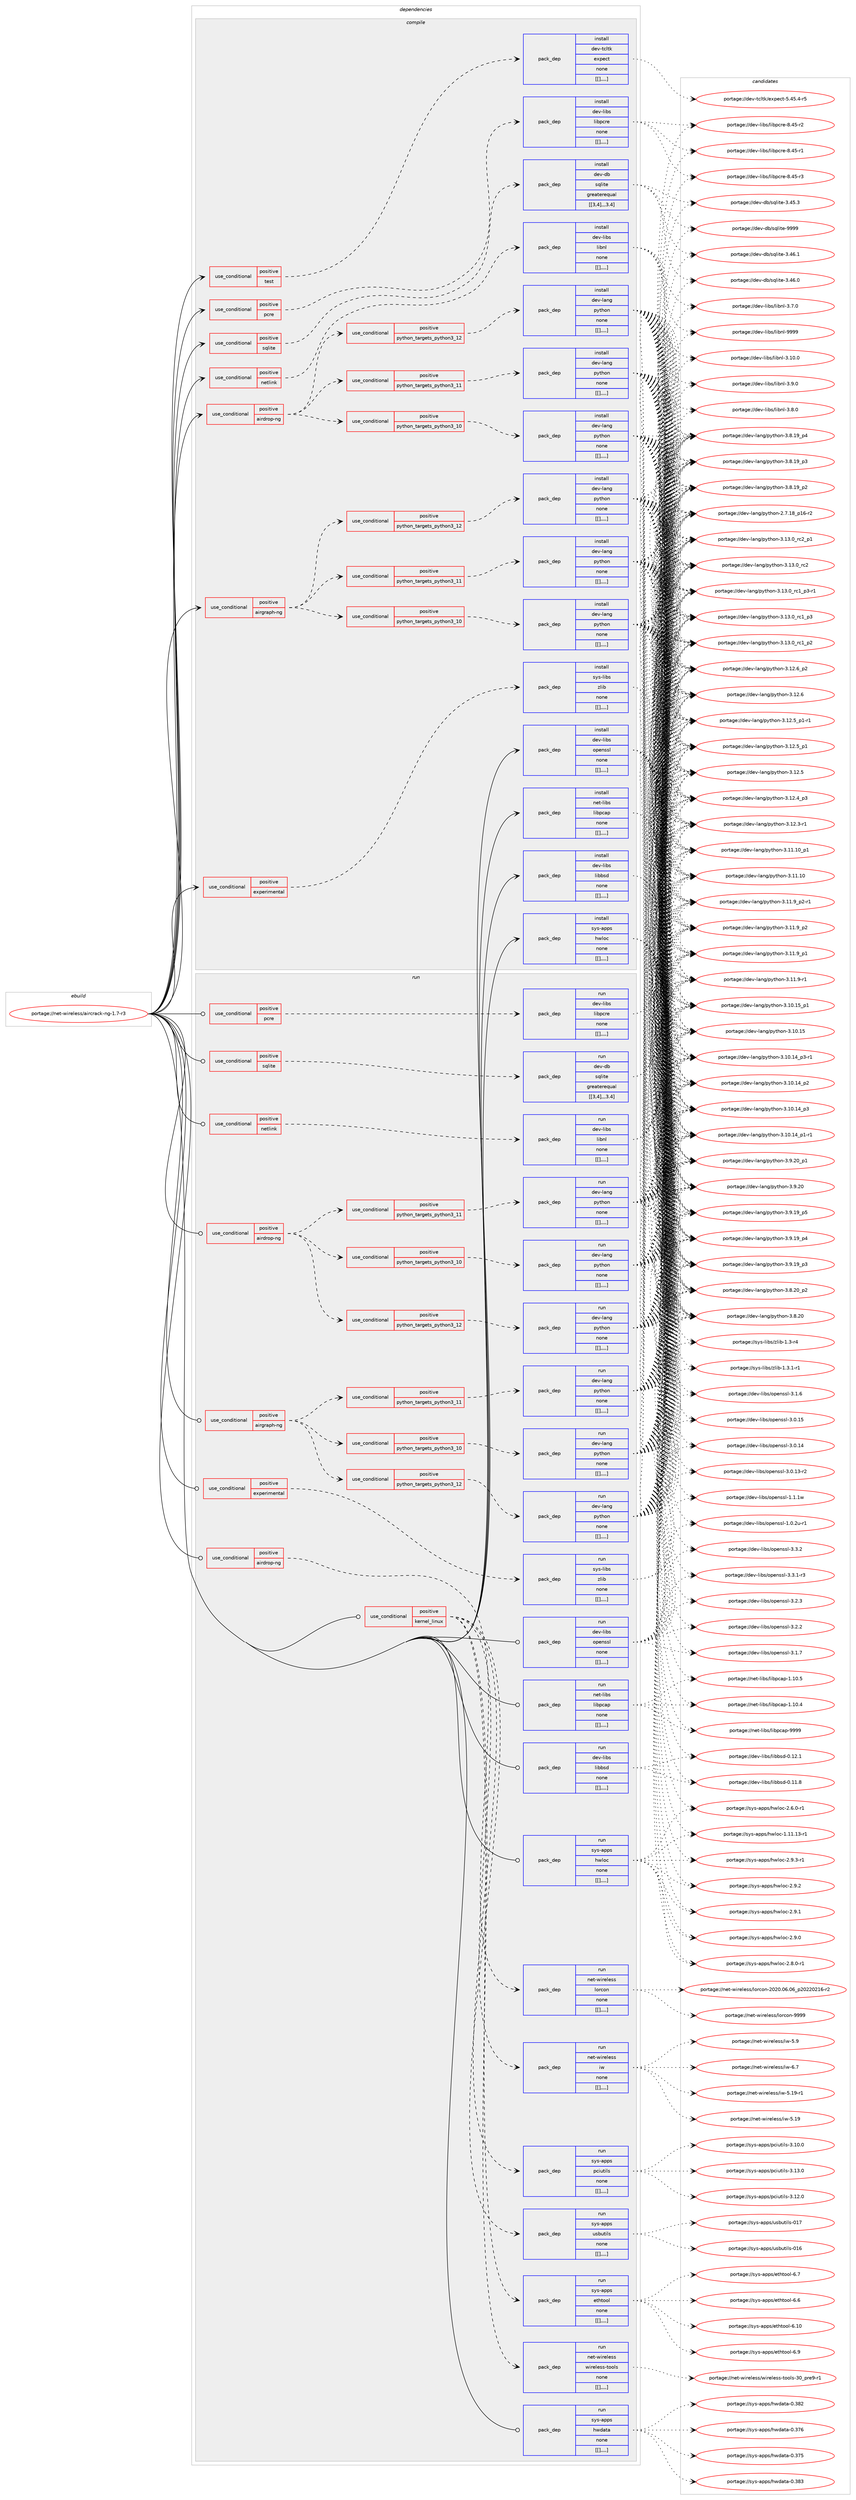 digraph prolog {

# *************
# Graph options
# *************

newrank=true;
concentrate=true;
compound=true;
graph [rankdir=LR,fontname=Helvetica,fontsize=10,ranksep=1.5];#, ranksep=2.5, nodesep=0.2];
edge  [arrowhead=vee];
node  [fontname=Helvetica,fontsize=10];

# **********
# The ebuild
# **********

subgraph cluster_leftcol {
color=gray;
label=<<i>ebuild</i>>;
id [label="portage://net-wireless/aircrack-ng-1.7-r3", color=red, width=4, href="../net-wireless/aircrack-ng-1.7-r3.svg"];
}

# ****************
# The dependencies
# ****************

subgraph cluster_midcol {
color=gray;
label=<<i>dependencies</i>>;
subgraph cluster_compile {
fillcolor="#eeeeee";
style=filled;
label=<<i>compile</i>>;
subgraph cond106119 {
dependency397439 [label=<<TABLE BORDER="0" CELLBORDER="1" CELLSPACING="0" CELLPADDING="4"><TR><TD ROWSPAN="3" CELLPADDING="10">use_conditional</TD></TR><TR><TD>positive</TD></TR><TR><TD>airdrop-ng</TD></TR></TABLE>>, shape=none, color=red];
subgraph cond106120 {
dependency397440 [label=<<TABLE BORDER="0" CELLBORDER="1" CELLSPACING="0" CELLPADDING="4"><TR><TD ROWSPAN="3" CELLPADDING="10">use_conditional</TD></TR><TR><TD>positive</TD></TR><TR><TD>python_targets_python3_10</TD></TR></TABLE>>, shape=none, color=red];
subgraph pack288493 {
dependency397441 [label=<<TABLE BORDER="0" CELLBORDER="1" CELLSPACING="0" CELLPADDING="4" WIDTH="220"><TR><TD ROWSPAN="6" CELLPADDING="30">pack_dep</TD></TR><TR><TD WIDTH="110">install</TD></TR><TR><TD>dev-lang</TD></TR><TR><TD>python</TD></TR><TR><TD>none</TD></TR><TR><TD>[[],,,,]</TD></TR></TABLE>>, shape=none, color=blue];
}
dependency397440:e -> dependency397441:w [weight=20,style="dashed",arrowhead="vee"];
}
dependency397439:e -> dependency397440:w [weight=20,style="dashed",arrowhead="vee"];
subgraph cond106121 {
dependency397442 [label=<<TABLE BORDER="0" CELLBORDER="1" CELLSPACING="0" CELLPADDING="4"><TR><TD ROWSPAN="3" CELLPADDING="10">use_conditional</TD></TR><TR><TD>positive</TD></TR><TR><TD>python_targets_python3_11</TD></TR></TABLE>>, shape=none, color=red];
subgraph pack288494 {
dependency397443 [label=<<TABLE BORDER="0" CELLBORDER="1" CELLSPACING="0" CELLPADDING="4" WIDTH="220"><TR><TD ROWSPAN="6" CELLPADDING="30">pack_dep</TD></TR><TR><TD WIDTH="110">install</TD></TR><TR><TD>dev-lang</TD></TR><TR><TD>python</TD></TR><TR><TD>none</TD></TR><TR><TD>[[],,,,]</TD></TR></TABLE>>, shape=none, color=blue];
}
dependency397442:e -> dependency397443:w [weight=20,style="dashed",arrowhead="vee"];
}
dependency397439:e -> dependency397442:w [weight=20,style="dashed",arrowhead="vee"];
subgraph cond106122 {
dependency397444 [label=<<TABLE BORDER="0" CELLBORDER="1" CELLSPACING="0" CELLPADDING="4"><TR><TD ROWSPAN="3" CELLPADDING="10">use_conditional</TD></TR><TR><TD>positive</TD></TR><TR><TD>python_targets_python3_12</TD></TR></TABLE>>, shape=none, color=red];
subgraph pack288495 {
dependency397445 [label=<<TABLE BORDER="0" CELLBORDER="1" CELLSPACING="0" CELLPADDING="4" WIDTH="220"><TR><TD ROWSPAN="6" CELLPADDING="30">pack_dep</TD></TR><TR><TD WIDTH="110">install</TD></TR><TR><TD>dev-lang</TD></TR><TR><TD>python</TD></TR><TR><TD>none</TD></TR><TR><TD>[[],,,,]</TD></TR></TABLE>>, shape=none, color=blue];
}
dependency397444:e -> dependency397445:w [weight=20,style="dashed",arrowhead="vee"];
}
dependency397439:e -> dependency397444:w [weight=20,style="dashed",arrowhead="vee"];
}
id:e -> dependency397439:w [weight=20,style="solid",arrowhead="vee"];
subgraph cond106123 {
dependency397446 [label=<<TABLE BORDER="0" CELLBORDER="1" CELLSPACING="0" CELLPADDING="4"><TR><TD ROWSPAN="3" CELLPADDING="10">use_conditional</TD></TR><TR><TD>positive</TD></TR><TR><TD>airgraph-ng</TD></TR></TABLE>>, shape=none, color=red];
subgraph cond106124 {
dependency397447 [label=<<TABLE BORDER="0" CELLBORDER="1" CELLSPACING="0" CELLPADDING="4"><TR><TD ROWSPAN="3" CELLPADDING="10">use_conditional</TD></TR><TR><TD>positive</TD></TR><TR><TD>python_targets_python3_10</TD></TR></TABLE>>, shape=none, color=red];
subgraph pack288496 {
dependency397448 [label=<<TABLE BORDER="0" CELLBORDER="1" CELLSPACING="0" CELLPADDING="4" WIDTH="220"><TR><TD ROWSPAN="6" CELLPADDING="30">pack_dep</TD></TR><TR><TD WIDTH="110">install</TD></TR><TR><TD>dev-lang</TD></TR><TR><TD>python</TD></TR><TR><TD>none</TD></TR><TR><TD>[[],,,,]</TD></TR></TABLE>>, shape=none, color=blue];
}
dependency397447:e -> dependency397448:w [weight=20,style="dashed",arrowhead="vee"];
}
dependency397446:e -> dependency397447:w [weight=20,style="dashed",arrowhead="vee"];
subgraph cond106125 {
dependency397449 [label=<<TABLE BORDER="0" CELLBORDER="1" CELLSPACING="0" CELLPADDING="4"><TR><TD ROWSPAN="3" CELLPADDING="10">use_conditional</TD></TR><TR><TD>positive</TD></TR><TR><TD>python_targets_python3_11</TD></TR></TABLE>>, shape=none, color=red];
subgraph pack288497 {
dependency397450 [label=<<TABLE BORDER="0" CELLBORDER="1" CELLSPACING="0" CELLPADDING="4" WIDTH="220"><TR><TD ROWSPAN="6" CELLPADDING="30">pack_dep</TD></TR><TR><TD WIDTH="110">install</TD></TR><TR><TD>dev-lang</TD></TR><TR><TD>python</TD></TR><TR><TD>none</TD></TR><TR><TD>[[],,,,]</TD></TR></TABLE>>, shape=none, color=blue];
}
dependency397449:e -> dependency397450:w [weight=20,style="dashed",arrowhead="vee"];
}
dependency397446:e -> dependency397449:w [weight=20,style="dashed",arrowhead="vee"];
subgraph cond106126 {
dependency397451 [label=<<TABLE BORDER="0" CELLBORDER="1" CELLSPACING="0" CELLPADDING="4"><TR><TD ROWSPAN="3" CELLPADDING="10">use_conditional</TD></TR><TR><TD>positive</TD></TR><TR><TD>python_targets_python3_12</TD></TR></TABLE>>, shape=none, color=red];
subgraph pack288498 {
dependency397452 [label=<<TABLE BORDER="0" CELLBORDER="1" CELLSPACING="0" CELLPADDING="4" WIDTH="220"><TR><TD ROWSPAN="6" CELLPADDING="30">pack_dep</TD></TR><TR><TD WIDTH="110">install</TD></TR><TR><TD>dev-lang</TD></TR><TR><TD>python</TD></TR><TR><TD>none</TD></TR><TR><TD>[[],,,,]</TD></TR></TABLE>>, shape=none, color=blue];
}
dependency397451:e -> dependency397452:w [weight=20,style="dashed",arrowhead="vee"];
}
dependency397446:e -> dependency397451:w [weight=20,style="dashed",arrowhead="vee"];
}
id:e -> dependency397446:w [weight=20,style="solid",arrowhead="vee"];
subgraph cond106127 {
dependency397453 [label=<<TABLE BORDER="0" CELLBORDER="1" CELLSPACING="0" CELLPADDING="4"><TR><TD ROWSPAN="3" CELLPADDING="10">use_conditional</TD></TR><TR><TD>positive</TD></TR><TR><TD>experimental</TD></TR></TABLE>>, shape=none, color=red];
subgraph pack288499 {
dependency397454 [label=<<TABLE BORDER="0" CELLBORDER="1" CELLSPACING="0" CELLPADDING="4" WIDTH="220"><TR><TD ROWSPAN="6" CELLPADDING="30">pack_dep</TD></TR><TR><TD WIDTH="110">install</TD></TR><TR><TD>sys-libs</TD></TR><TR><TD>zlib</TD></TR><TR><TD>none</TD></TR><TR><TD>[[],,,,]</TD></TR></TABLE>>, shape=none, color=blue];
}
dependency397453:e -> dependency397454:w [weight=20,style="dashed",arrowhead="vee"];
}
id:e -> dependency397453:w [weight=20,style="solid",arrowhead="vee"];
subgraph cond106128 {
dependency397455 [label=<<TABLE BORDER="0" CELLBORDER="1" CELLSPACING="0" CELLPADDING="4"><TR><TD ROWSPAN="3" CELLPADDING="10">use_conditional</TD></TR><TR><TD>positive</TD></TR><TR><TD>netlink</TD></TR></TABLE>>, shape=none, color=red];
subgraph pack288500 {
dependency397456 [label=<<TABLE BORDER="0" CELLBORDER="1" CELLSPACING="0" CELLPADDING="4" WIDTH="220"><TR><TD ROWSPAN="6" CELLPADDING="30">pack_dep</TD></TR><TR><TD WIDTH="110">install</TD></TR><TR><TD>dev-libs</TD></TR><TR><TD>libnl</TD></TR><TR><TD>none</TD></TR><TR><TD>[[],,,,]</TD></TR></TABLE>>, shape=none, color=blue];
}
dependency397455:e -> dependency397456:w [weight=20,style="dashed",arrowhead="vee"];
}
id:e -> dependency397455:w [weight=20,style="solid",arrowhead="vee"];
subgraph cond106129 {
dependency397457 [label=<<TABLE BORDER="0" CELLBORDER="1" CELLSPACING="0" CELLPADDING="4"><TR><TD ROWSPAN="3" CELLPADDING="10">use_conditional</TD></TR><TR><TD>positive</TD></TR><TR><TD>pcre</TD></TR></TABLE>>, shape=none, color=red];
subgraph pack288501 {
dependency397458 [label=<<TABLE BORDER="0" CELLBORDER="1" CELLSPACING="0" CELLPADDING="4" WIDTH="220"><TR><TD ROWSPAN="6" CELLPADDING="30">pack_dep</TD></TR><TR><TD WIDTH="110">install</TD></TR><TR><TD>dev-libs</TD></TR><TR><TD>libpcre</TD></TR><TR><TD>none</TD></TR><TR><TD>[[],,,,]</TD></TR></TABLE>>, shape=none, color=blue];
}
dependency397457:e -> dependency397458:w [weight=20,style="dashed",arrowhead="vee"];
}
id:e -> dependency397457:w [weight=20,style="solid",arrowhead="vee"];
subgraph cond106130 {
dependency397459 [label=<<TABLE BORDER="0" CELLBORDER="1" CELLSPACING="0" CELLPADDING="4"><TR><TD ROWSPAN="3" CELLPADDING="10">use_conditional</TD></TR><TR><TD>positive</TD></TR><TR><TD>sqlite</TD></TR></TABLE>>, shape=none, color=red];
subgraph pack288502 {
dependency397460 [label=<<TABLE BORDER="0" CELLBORDER="1" CELLSPACING="0" CELLPADDING="4" WIDTH="220"><TR><TD ROWSPAN="6" CELLPADDING="30">pack_dep</TD></TR><TR><TD WIDTH="110">install</TD></TR><TR><TD>dev-db</TD></TR><TR><TD>sqlite</TD></TR><TR><TD>greaterequal</TD></TR><TR><TD>[[3,4],,,3.4]</TD></TR></TABLE>>, shape=none, color=blue];
}
dependency397459:e -> dependency397460:w [weight=20,style="dashed",arrowhead="vee"];
}
id:e -> dependency397459:w [weight=20,style="solid",arrowhead="vee"];
subgraph cond106131 {
dependency397461 [label=<<TABLE BORDER="0" CELLBORDER="1" CELLSPACING="0" CELLPADDING="4"><TR><TD ROWSPAN="3" CELLPADDING="10">use_conditional</TD></TR><TR><TD>positive</TD></TR><TR><TD>test</TD></TR></TABLE>>, shape=none, color=red];
subgraph pack288503 {
dependency397462 [label=<<TABLE BORDER="0" CELLBORDER="1" CELLSPACING="0" CELLPADDING="4" WIDTH="220"><TR><TD ROWSPAN="6" CELLPADDING="30">pack_dep</TD></TR><TR><TD WIDTH="110">install</TD></TR><TR><TD>dev-tcltk</TD></TR><TR><TD>expect</TD></TR><TR><TD>none</TD></TR><TR><TD>[[],,,,]</TD></TR></TABLE>>, shape=none, color=blue];
}
dependency397461:e -> dependency397462:w [weight=20,style="dashed",arrowhead="vee"];
}
id:e -> dependency397461:w [weight=20,style="solid",arrowhead="vee"];
subgraph pack288504 {
dependency397463 [label=<<TABLE BORDER="0" CELLBORDER="1" CELLSPACING="0" CELLPADDING="4" WIDTH="220"><TR><TD ROWSPAN="6" CELLPADDING="30">pack_dep</TD></TR><TR><TD WIDTH="110">install</TD></TR><TR><TD>dev-libs</TD></TR><TR><TD>libbsd</TD></TR><TR><TD>none</TD></TR><TR><TD>[[],,,,]</TD></TR></TABLE>>, shape=none, color=blue];
}
id:e -> dependency397463:w [weight=20,style="solid",arrowhead="vee"];
subgraph pack288505 {
dependency397464 [label=<<TABLE BORDER="0" CELLBORDER="1" CELLSPACING="0" CELLPADDING="4" WIDTH="220"><TR><TD ROWSPAN="6" CELLPADDING="30">pack_dep</TD></TR><TR><TD WIDTH="110">install</TD></TR><TR><TD>dev-libs</TD></TR><TR><TD>openssl</TD></TR><TR><TD>none</TD></TR><TR><TD>[[],,,,]</TD></TR></TABLE>>, shape=none, color=blue];
}
id:e -> dependency397464:w [weight=20,style="solid",arrowhead="vee"];
subgraph pack288506 {
dependency397465 [label=<<TABLE BORDER="0" CELLBORDER="1" CELLSPACING="0" CELLPADDING="4" WIDTH="220"><TR><TD ROWSPAN="6" CELLPADDING="30">pack_dep</TD></TR><TR><TD WIDTH="110">install</TD></TR><TR><TD>net-libs</TD></TR><TR><TD>libpcap</TD></TR><TR><TD>none</TD></TR><TR><TD>[[],,,,]</TD></TR></TABLE>>, shape=none, color=blue];
}
id:e -> dependency397465:w [weight=20,style="solid",arrowhead="vee"];
subgraph pack288507 {
dependency397466 [label=<<TABLE BORDER="0" CELLBORDER="1" CELLSPACING="0" CELLPADDING="4" WIDTH="220"><TR><TD ROWSPAN="6" CELLPADDING="30">pack_dep</TD></TR><TR><TD WIDTH="110">install</TD></TR><TR><TD>sys-apps</TD></TR><TR><TD>hwloc</TD></TR><TR><TD>none</TD></TR><TR><TD>[[],,,,]</TD></TR></TABLE>>, shape=none, color=blue];
}
id:e -> dependency397466:w [weight=20,style="solid",arrowhead="vee"];
}
subgraph cluster_compileandrun {
fillcolor="#eeeeee";
style=filled;
label=<<i>compile and run</i>>;
}
subgraph cluster_run {
fillcolor="#eeeeee";
style=filled;
label=<<i>run</i>>;
subgraph cond106132 {
dependency397467 [label=<<TABLE BORDER="0" CELLBORDER="1" CELLSPACING="0" CELLPADDING="4"><TR><TD ROWSPAN="3" CELLPADDING="10">use_conditional</TD></TR><TR><TD>positive</TD></TR><TR><TD>airdrop-ng</TD></TR></TABLE>>, shape=none, color=red];
subgraph cond106133 {
dependency397468 [label=<<TABLE BORDER="0" CELLBORDER="1" CELLSPACING="0" CELLPADDING="4"><TR><TD ROWSPAN="3" CELLPADDING="10">use_conditional</TD></TR><TR><TD>positive</TD></TR><TR><TD>python_targets_python3_10</TD></TR></TABLE>>, shape=none, color=red];
subgraph pack288508 {
dependency397469 [label=<<TABLE BORDER="0" CELLBORDER="1" CELLSPACING="0" CELLPADDING="4" WIDTH="220"><TR><TD ROWSPAN="6" CELLPADDING="30">pack_dep</TD></TR><TR><TD WIDTH="110">run</TD></TR><TR><TD>dev-lang</TD></TR><TR><TD>python</TD></TR><TR><TD>none</TD></TR><TR><TD>[[],,,,]</TD></TR></TABLE>>, shape=none, color=blue];
}
dependency397468:e -> dependency397469:w [weight=20,style="dashed",arrowhead="vee"];
}
dependency397467:e -> dependency397468:w [weight=20,style="dashed",arrowhead="vee"];
subgraph cond106134 {
dependency397470 [label=<<TABLE BORDER="0" CELLBORDER="1" CELLSPACING="0" CELLPADDING="4"><TR><TD ROWSPAN="3" CELLPADDING="10">use_conditional</TD></TR><TR><TD>positive</TD></TR><TR><TD>python_targets_python3_11</TD></TR></TABLE>>, shape=none, color=red];
subgraph pack288509 {
dependency397471 [label=<<TABLE BORDER="0" CELLBORDER="1" CELLSPACING="0" CELLPADDING="4" WIDTH="220"><TR><TD ROWSPAN="6" CELLPADDING="30">pack_dep</TD></TR><TR><TD WIDTH="110">run</TD></TR><TR><TD>dev-lang</TD></TR><TR><TD>python</TD></TR><TR><TD>none</TD></TR><TR><TD>[[],,,,]</TD></TR></TABLE>>, shape=none, color=blue];
}
dependency397470:e -> dependency397471:w [weight=20,style="dashed",arrowhead="vee"];
}
dependency397467:e -> dependency397470:w [weight=20,style="dashed",arrowhead="vee"];
subgraph cond106135 {
dependency397472 [label=<<TABLE BORDER="0" CELLBORDER="1" CELLSPACING="0" CELLPADDING="4"><TR><TD ROWSPAN="3" CELLPADDING="10">use_conditional</TD></TR><TR><TD>positive</TD></TR><TR><TD>python_targets_python3_12</TD></TR></TABLE>>, shape=none, color=red];
subgraph pack288510 {
dependency397473 [label=<<TABLE BORDER="0" CELLBORDER="1" CELLSPACING="0" CELLPADDING="4" WIDTH="220"><TR><TD ROWSPAN="6" CELLPADDING="30">pack_dep</TD></TR><TR><TD WIDTH="110">run</TD></TR><TR><TD>dev-lang</TD></TR><TR><TD>python</TD></TR><TR><TD>none</TD></TR><TR><TD>[[],,,,]</TD></TR></TABLE>>, shape=none, color=blue];
}
dependency397472:e -> dependency397473:w [weight=20,style="dashed",arrowhead="vee"];
}
dependency397467:e -> dependency397472:w [weight=20,style="dashed",arrowhead="vee"];
}
id:e -> dependency397467:w [weight=20,style="solid",arrowhead="odot"];
subgraph cond106136 {
dependency397474 [label=<<TABLE BORDER="0" CELLBORDER="1" CELLSPACING="0" CELLPADDING="4"><TR><TD ROWSPAN="3" CELLPADDING="10">use_conditional</TD></TR><TR><TD>positive</TD></TR><TR><TD>airdrop-ng</TD></TR></TABLE>>, shape=none, color=red];
subgraph pack288511 {
dependency397475 [label=<<TABLE BORDER="0" CELLBORDER="1" CELLSPACING="0" CELLPADDING="4" WIDTH="220"><TR><TD ROWSPAN="6" CELLPADDING="30">pack_dep</TD></TR><TR><TD WIDTH="110">run</TD></TR><TR><TD>net-wireless</TD></TR><TR><TD>lorcon</TD></TR><TR><TD>none</TD></TR><TR><TD>[[],,,,]</TD></TR></TABLE>>, shape=none, color=blue];
}
dependency397474:e -> dependency397475:w [weight=20,style="dashed",arrowhead="vee"];
}
id:e -> dependency397474:w [weight=20,style="solid",arrowhead="odot"];
subgraph cond106137 {
dependency397476 [label=<<TABLE BORDER="0" CELLBORDER="1" CELLSPACING="0" CELLPADDING="4"><TR><TD ROWSPAN="3" CELLPADDING="10">use_conditional</TD></TR><TR><TD>positive</TD></TR><TR><TD>airgraph-ng</TD></TR></TABLE>>, shape=none, color=red];
subgraph cond106138 {
dependency397477 [label=<<TABLE BORDER="0" CELLBORDER="1" CELLSPACING="0" CELLPADDING="4"><TR><TD ROWSPAN="3" CELLPADDING="10">use_conditional</TD></TR><TR><TD>positive</TD></TR><TR><TD>python_targets_python3_10</TD></TR></TABLE>>, shape=none, color=red];
subgraph pack288512 {
dependency397478 [label=<<TABLE BORDER="0" CELLBORDER="1" CELLSPACING="0" CELLPADDING="4" WIDTH="220"><TR><TD ROWSPAN="6" CELLPADDING="30">pack_dep</TD></TR><TR><TD WIDTH="110">run</TD></TR><TR><TD>dev-lang</TD></TR><TR><TD>python</TD></TR><TR><TD>none</TD></TR><TR><TD>[[],,,,]</TD></TR></TABLE>>, shape=none, color=blue];
}
dependency397477:e -> dependency397478:w [weight=20,style="dashed",arrowhead="vee"];
}
dependency397476:e -> dependency397477:w [weight=20,style="dashed",arrowhead="vee"];
subgraph cond106139 {
dependency397479 [label=<<TABLE BORDER="0" CELLBORDER="1" CELLSPACING="0" CELLPADDING="4"><TR><TD ROWSPAN="3" CELLPADDING="10">use_conditional</TD></TR><TR><TD>positive</TD></TR><TR><TD>python_targets_python3_11</TD></TR></TABLE>>, shape=none, color=red];
subgraph pack288513 {
dependency397480 [label=<<TABLE BORDER="0" CELLBORDER="1" CELLSPACING="0" CELLPADDING="4" WIDTH="220"><TR><TD ROWSPAN="6" CELLPADDING="30">pack_dep</TD></TR><TR><TD WIDTH="110">run</TD></TR><TR><TD>dev-lang</TD></TR><TR><TD>python</TD></TR><TR><TD>none</TD></TR><TR><TD>[[],,,,]</TD></TR></TABLE>>, shape=none, color=blue];
}
dependency397479:e -> dependency397480:w [weight=20,style="dashed",arrowhead="vee"];
}
dependency397476:e -> dependency397479:w [weight=20,style="dashed",arrowhead="vee"];
subgraph cond106140 {
dependency397481 [label=<<TABLE BORDER="0" CELLBORDER="1" CELLSPACING="0" CELLPADDING="4"><TR><TD ROWSPAN="3" CELLPADDING="10">use_conditional</TD></TR><TR><TD>positive</TD></TR><TR><TD>python_targets_python3_12</TD></TR></TABLE>>, shape=none, color=red];
subgraph pack288514 {
dependency397482 [label=<<TABLE BORDER="0" CELLBORDER="1" CELLSPACING="0" CELLPADDING="4" WIDTH="220"><TR><TD ROWSPAN="6" CELLPADDING="30">pack_dep</TD></TR><TR><TD WIDTH="110">run</TD></TR><TR><TD>dev-lang</TD></TR><TR><TD>python</TD></TR><TR><TD>none</TD></TR><TR><TD>[[],,,,]</TD></TR></TABLE>>, shape=none, color=blue];
}
dependency397481:e -> dependency397482:w [weight=20,style="dashed",arrowhead="vee"];
}
dependency397476:e -> dependency397481:w [weight=20,style="dashed",arrowhead="vee"];
}
id:e -> dependency397476:w [weight=20,style="solid",arrowhead="odot"];
subgraph cond106141 {
dependency397483 [label=<<TABLE BORDER="0" CELLBORDER="1" CELLSPACING="0" CELLPADDING="4"><TR><TD ROWSPAN="3" CELLPADDING="10">use_conditional</TD></TR><TR><TD>positive</TD></TR><TR><TD>experimental</TD></TR></TABLE>>, shape=none, color=red];
subgraph pack288515 {
dependency397484 [label=<<TABLE BORDER="0" CELLBORDER="1" CELLSPACING="0" CELLPADDING="4" WIDTH="220"><TR><TD ROWSPAN="6" CELLPADDING="30">pack_dep</TD></TR><TR><TD WIDTH="110">run</TD></TR><TR><TD>sys-libs</TD></TR><TR><TD>zlib</TD></TR><TR><TD>none</TD></TR><TR><TD>[[],,,,]</TD></TR></TABLE>>, shape=none, color=blue];
}
dependency397483:e -> dependency397484:w [weight=20,style="dashed",arrowhead="vee"];
}
id:e -> dependency397483:w [weight=20,style="solid",arrowhead="odot"];
subgraph cond106142 {
dependency397485 [label=<<TABLE BORDER="0" CELLBORDER="1" CELLSPACING="0" CELLPADDING="4"><TR><TD ROWSPAN="3" CELLPADDING="10">use_conditional</TD></TR><TR><TD>positive</TD></TR><TR><TD>kernel_linux</TD></TR></TABLE>>, shape=none, color=red];
subgraph pack288516 {
dependency397486 [label=<<TABLE BORDER="0" CELLBORDER="1" CELLSPACING="0" CELLPADDING="4" WIDTH="220"><TR><TD ROWSPAN="6" CELLPADDING="30">pack_dep</TD></TR><TR><TD WIDTH="110">run</TD></TR><TR><TD>net-wireless</TD></TR><TR><TD>iw</TD></TR><TR><TD>none</TD></TR><TR><TD>[[],,,,]</TD></TR></TABLE>>, shape=none, color=blue];
}
dependency397485:e -> dependency397486:w [weight=20,style="dashed",arrowhead="vee"];
subgraph pack288517 {
dependency397487 [label=<<TABLE BORDER="0" CELLBORDER="1" CELLSPACING="0" CELLPADDING="4" WIDTH="220"><TR><TD ROWSPAN="6" CELLPADDING="30">pack_dep</TD></TR><TR><TD WIDTH="110">run</TD></TR><TR><TD>net-wireless</TD></TR><TR><TD>wireless-tools</TD></TR><TR><TD>none</TD></TR><TR><TD>[[],,,,]</TD></TR></TABLE>>, shape=none, color=blue];
}
dependency397485:e -> dependency397487:w [weight=20,style="dashed",arrowhead="vee"];
subgraph pack288518 {
dependency397488 [label=<<TABLE BORDER="0" CELLBORDER="1" CELLSPACING="0" CELLPADDING="4" WIDTH="220"><TR><TD ROWSPAN="6" CELLPADDING="30">pack_dep</TD></TR><TR><TD WIDTH="110">run</TD></TR><TR><TD>sys-apps</TD></TR><TR><TD>ethtool</TD></TR><TR><TD>none</TD></TR><TR><TD>[[],,,,]</TD></TR></TABLE>>, shape=none, color=blue];
}
dependency397485:e -> dependency397488:w [weight=20,style="dashed",arrowhead="vee"];
subgraph pack288519 {
dependency397489 [label=<<TABLE BORDER="0" CELLBORDER="1" CELLSPACING="0" CELLPADDING="4" WIDTH="220"><TR><TD ROWSPAN="6" CELLPADDING="30">pack_dep</TD></TR><TR><TD WIDTH="110">run</TD></TR><TR><TD>sys-apps</TD></TR><TR><TD>usbutils</TD></TR><TR><TD>none</TD></TR><TR><TD>[[],,,,]</TD></TR></TABLE>>, shape=none, color=blue];
}
dependency397485:e -> dependency397489:w [weight=20,style="dashed",arrowhead="vee"];
subgraph pack288520 {
dependency397490 [label=<<TABLE BORDER="0" CELLBORDER="1" CELLSPACING="0" CELLPADDING="4" WIDTH="220"><TR><TD ROWSPAN="6" CELLPADDING="30">pack_dep</TD></TR><TR><TD WIDTH="110">run</TD></TR><TR><TD>sys-apps</TD></TR><TR><TD>pciutils</TD></TR><TR><TD>none</TD></TR><TR><TD>[[],,,,]</TD></TR></TABLE>>, shape=none, color=blue];
}
dependency397485:e -> dependency397490:w [weight=20,style="dashed",arrowhead="vee"];
}
id:e -> dependency397485:w [weight=20,style="solid",arrowhead="odot"];
subgraph cond106143 {
dependency397491 [label=<<TABLE BORDER="0" CELLBORDER="1" CELLSPACING="0" CELLPADDING="4"><TR><TD ROWSPAN="3" CELLPADDING="10">use_conditional</TD></TR><TR><TD>positive</TD></TR><TR><TD>netlink</TD></TR></TABLE>>, shape=none, color=red];
subgraph pack288521 {
dependency397492 [label=<<TABLE BORDER="0" CELLBORDER="1" CELLSPACING="0" CELLPADDING="4" WIDTH="220"><TR><TD ROWSPAN="6" CELLPADDING="30">pack_dep</TD></TR><TR><TD WIDTH="110">run</TD></TR><TR><TD>dev-libs</TD></TR><TR><TD>libnl</TD></TR><TR><TD>none</TD></TR><TR><TD>[[],,,,]</TD></TR></TABLE>>, shape=none, color=blue];
}
dependency397491:e -> dependency397492:w [weight=20,style="dashed",arrowhead="vee"];
}
id:e -> dependency397491:w [weight=20,style="solid",arrowhead="odot"];
subgraph cond106144 {
dependency397493 [label=<<TABLE BORDER="0" CELLBORDER="1" CELLSPACING="0" CELLPADDING="4"><TR><TD ROWSPAN="3" CELLPADDING="10">use_conditional</TD></TR><TR><TD>positive</TD></TR><TR><TD>pcre</TD></TR></TABLE>>, shape=none, color=red];
subgraph pack288522 {
dependency397494 [label=<<TABLE BORDER="0" CELLBORDER="1" CELLSPACING="0" CELLPADDING="4" WIDTH="220"><TR><TD ROWSPAN="6" CELLPADDING="30">pack_dep</TD></TR><TR><TD WIDTH="110">run</TD></TR><TR><TD>dev-libs</TD></TR><TR><TD>libpcre</TD></TR><TR><TD>none</TD></TR><TR><TD>[[],,,,]</TD></TR></TABLE>>, shape=none, color=blue];
}
dependency397493:e -> dependency397494:w [weight=20,style="dashed",arrowhead="vee"];
}
id:e -> dependency397493:w [weight=20,style="solid",arrowhead="odot"];
subgraph cond106145 {
dependency397495 [label=<<TABLE BORDER="0" CELLBORDER="1" CELLSPACING="0" CELLPADDING="4"><TR><TD ROWSPAN="3" CELLPADDING="10">use_conditional</TD></TR><TR><TD>positive</TD></TR><TR><TD>sqlite</TD></TR></TABLE>>, shape=none, color=red];
subgraph pack288523 {
dependency397496 [label=<<TABLE BORDER="0" CELLBORDER="1" CELLSPACING="0" CELLPADDING="4" WIDTH="220"><TR><TD ROWSPAN="6" CELLPADDING="30">pack_dep</TD></TR><TR><TD WIDTH="110">run</TD></TR><TR><TD>dev-db</TD></TR><TR><TD>sqlite</TD></TR><TR><TD>greaterequal</TD></TR><TR><TD>[[3,4],,,3.4]</TD></TR></TABLE>>, shape=none, color=blue];
}
dependency397495:e -> dependency397496:w [weight=20,style="dashed",arrowhead="vee"];
}
id:e -> dependency397495:w [weight=20,style="solid",arrowhead="odot"];
subgraph pack288524 {
dependency397497 [label=<<TABLE BORDER="0" CELLBORDER="1" CELLSPACING="0" CELLPADDING="4" WIDTH="220"><TR><TD ROWSPAN="6" CELLPADDING="30">pack_dep</TD></TR><TR><TD WIDTH="110">run</TD></TR><TR><TD>dev-libs</TD></TR><TR><TD>libbsd</TD></TR><TR><TD>none</TD></TR><TR><TD>[[],,,,]</TD></TR></TABLE>>, shape=none, color=blue];
}
id:e -> dependency397497:w [weight=20,style="solid",arrowhead="odot"];
subgraph pack288525 {
dependency397498 [label=<<TABLE BORDER="0" CELLBORDER="1" CELLSPACING="0" CELLPADDING="4" WIDTH="220"><TR><TD ROWSPAN="6" CELLPADDING="30">pack_dep</TD></TR><TR><TD WIDTH="110">run</TD></TR><TR><TD>dev-libs</TD></TR><TR><TD>openssl</TD></TR><TR><TD>none</TD></TR><TR><TD>[[],,,,]</TD></TR></TABLE>>, shape=none, color=blue];
}
id:e -> dependency397498:w [weight=20,style="solid",arrowhead="odot"];
subgraph pack288526 {
dependency397499 [label=<<TABLE BORDER="0" CELLBORDER="1" CELLSPACING="0" CELLPADDING="4" WIDTH="220"><TR><TD ROWSPAN="6" CELLPADDING="30">pack_dep</TD></TR><TR><TD WIDTH="110">run</TD></TR><TR><TD>net-libs</TD></TR><TR><TD>libpcap</TD></TR><TR><TD>none</TD></TR><TR><TD>[[],,,,]</TD></TR></TABLE>>, shape=none, color=blue];
}
id:e -> dependency397499:w [weight=20,style="solid",arrowhead="odot"];
subgraph pack288527 {
dependency397500 [label=<<TABLE BORDER="0" CELLBORDER="1" CELLSPACING="0" CELLPADDING="4" WIDTH="220"><TR><TD ROWSPAN="6" CELLPADDING="30">pack_dep</TD></TR><TR><TD WIDTH="110">run</TD></TR><TR><TD>sys-apps</TD></TR><TR><TD>hwdata</TD></TR><TR><TD>none</TD></TR><TR><TD>[[],,,,]</TD></TR></TABLE>>, shape=none, color=blue];
}
id:e -> dependency397500:w [weight=20,style="solid",arrowhead="odot"];
subgraph pack288528 {
dependency397501 [label=<<TABLE BORDER="0" CELLBORDER="1" CELLSPACING="0" CELLPADDING="4" WIDTH="220"><TR><TD ROWSPAN="6" CELLPADDING="30">pack_dep</TD></TR><TR><TD WIDTH="110">run</TD></TR><TR><TD>sys-apps</TD></TR><TR><TD>hwloc</TD></TR><TR><TD>none</TD></TR><TR><TD>[[],,,,]</TD></TR></TABLE>>, shape=none, color=blue];
}
id:e -> dependency397501:w [weight=20,style="solid",arrowhead="odot"];
}
}

# **************
# The candidates
# **************

subgraph cluster_choices {
rank=same;
color=gray;
label=<<i>candidates</i>>;

subgraph choice288493 {
color=black;
nodesep=1;
choice100101118451089711010347112121116104111110455146495146489511499509511249 [label="portage://dev-lang/python-3.13.0_rc2_p1", color=red, width=4,href="../dev-lang/python-3.13.0_rc2_p1.svg"];
choice10010111845108971101034711212111610411111045514649514648951149950 [label="portage://dev-lang/python-3.13.0_rc2", color=red, width=4,href="../dev-lang/python-3.13.0_rc2.svg"];
choice1001011184510897110103471121211161041111104551464951464895114994995112514511449 [label="portage://dev-lang/python-3.13.0_rc1_p3-r1", color=red, width=4,href="../dev-lang/python-3.13.0_rc1_p3-r1.svg"];
choice100101118451089711010347112121116104111110455146495146489511499499511251 [label="portage://dev-lang/python-3.13.0_rc1_p3", color=red, width=4,href="../dev-lang/python-3.13.0_rc1_p3.svg"];
choice100101118451089711010347112121116104111110455146495146489511499499511250 [label="portage://dev-lang/python-3.13.0_rc1_p2", color=red, width=4,href="../dev-lang/python-3.13.0_rc1_p2.svg"];
choice100101118451089711010347112121116104111110455146495046549511250 [label="portage://dev-lang/python-3.12.6_p2", color=red, width=4,href="../dev-lang/python-3.12.6_p2.svg"];
choice10010111845108971101034711212111610411111045514649504654 [label="portage://dev-lang/python-3.12.6", color=red, width=4,href="../dev-lang/python-3.12.6.svg"];
choice1001011184510897110103471121211161041111104551464950465395112494511449 [label="portage://dev-lang/python-3.12.5_p1-r1", color=red, width=4,href="../dev-lang/python-3.12.5_p1-r1.svg"];
choice100101118451089711010347112121116104111110455146495046539511249 [label="portage://dev-lang/python-3.12.5_p1", color=red, width=4,href="../dev-lang/python-3.12.5_p1.svg"];
choice10010111845108971101034711212111610411111045514649504653 [label="portage://dev-lang/python-3.12.5", color=red, width=4,href="../dev-lang/python-3.12.5.svg"];
choice100101118451089711010347112121116104111110455146495046529511251 [label="portage://dev-lang/python-3.12.4_p3", color=red, width=4,href="../dev-lang/python-3.12.4_p3.svg"];
choice100101118451089711010347112121116104111110455146495046514511449 [label="portage://dev-lang/python-3.12.3-r1", color=red, width=4,href="../dev-lang/python-3.12.3-r1.svg"];
choice10010111845108971101034711212111610411111045514649494649489511249 [label="portage://dev-lang/python-3.11.10_p1", color=red, width=4,href="../dev-lang/python-3.11.10_p1.svg"];
choice1001011184510897110103471121211161041111104551464949464948 [label="portage://dev-lang/python-3.11.10", color=red, width=4,href="../dev-lang/python-3.11.10.svg"];
choice1001011184510897110103471121211161041111104551464949465795112504511449 [label="portage://dev-lang/python-3.11.9_p2-r1", color=red, width=4,href="../dev-lang/python-3.11.9_p2-r1.svg"];
choice100101118451089711010347112121116104111110455146494946579511250 [label="portage://dev-lang/python-3.11.9_p2", color=red, width=4,href="../dev-lang/python-3.11.9_p2.svg"];
choice100101118451089711010347112121116104111110455146494946579511249 [label="portage://dev-lang/python-3.11.9_p1", color=red, width=4,href="../dev-lang/python-3.11.9_p1.svg"];
choice100101118451089711010347112121116104111110455146494946574511449 [label="portage://dev-lang/python-3.11.9-r1", color=red, width=4,href="../dev-lang/python-3.11.9-r1.svg"];
choice10010111845108971101034711212111610411111045514649484649539511249 [label="portage://dev-lang/python-3.10.15_p1", color=red, width=4,href="../dev-lang/python-3.10.15_p1.svg"];
choice1001011184510897110103471121211161041111104551464948464953 [label="portage://dev-lang/python-3.10.15", color=red, width=4,href="../dev-lang/python-3.10.15.svg"];
choice100101118451089711010347112121116104111110455146494846495295112514511449 [label="portage://dev-lang/python-3.10.14_p3-r1", color=red, width=4,href="../dev-lang/python-3.10.14_p3-r1.svg"];
choice10010111845108971101034711212111610411111045514649484649529511251 [label="portage://dev-lang/python-3.10.14_p3", color=red, width=4,href="../dev-lang/python-3.10.14_p3.svg"];
choice10010111845108971101034711212111610411111045514649484649529511250 [label="portage://dev-lang/python-3.10.14_p2", color=red, width=4,href="../dev-lang/python-3.10.14_p2.svg"];
choice100101118451089711010347112121116104111110455146494846495295112494511449 [label="portage://dev-lang/python-3.10.14_p1-r1", color=red, width=4,href="../dev-lang/python-3.10.14_p1-r1.svg"];
choice100101118451089711010347112121116104111110455146574650489511249 [label="portage://dev-lang/python-3.9.20_p1", color=red, width=4,href="../dev-lang/python-3.9.20_p1.svg"];
choice10010111845108971101034711212111610411111045514657465048 [label="portage://dev-lang/python-3.9.20", color=red, width=4,href="../dev-lang/python-3.9.20.svg"];
choice100101118451089711010347112121116104111110455146574649579511253 [label="portage://dev-lang/python-3.9.19_p5", color=red, width=4,href="../dev-lang/python-3.9.19_p5.svg"];
choice100101118451089711010347112121116104111110455146574649579511252 [label="portage://dev-lang/python-3.9.19_p4", color=red, width=4,href="../dev-lang/python-3.9.19_p4.svg"];
choice100101118451089711010347112121116104111110455146574649579511251 [label="portage://dev-lang/python-3.9.19_p3", color=red, width=4,href="../dev-lang/python-3.9.19_p3.svg"];
choice100101118451089711010347112121116104111110455146564650489511250 [label="portage://dev-lang/python-3.8.20_p2", color=red, width=4,href="../dev-lang/python-3.8.20_p2.svg"];
choice10010111845108971101034711212111610411111045514656465048 [label="portage://dev-lang/python-3.8.20", color=red, width=4,href="../dev-lang/python-3.8.20.svg"];
choice100101118451089711010347112121116104111110455146564649579511252 [label="portage://dev-lang/python-3.8.19_p4", color=red, width=4,href="../dev-lang/python-3.8.19_p4.svg"];
choice100101118451089711010347112121116104111110455146564649579511251 [label="portage://dev-lang/python-3.8.19_p3", color=red, width=4,href="../dev-lang/python-3.8.19_p3.svg"];
choice100101118451089711010347112121116104111110455146564649579511250 [label="portage://dev-lang/python-3.8.19_p2", color=red, width=4,href="../dev-lang/python-3.8.19_p2.svg"];
choice100101118451089711010347112121116104111110455046554649569511249544511450 [label="portage://dev-lang/python-2.7.18_p16-r2", color=red, width=4,href="../dev-lang/python-2.7.18_p16-r2.svg"];
dependency397441:e -> choice100101118451089711010347112121116104111110455146495146489511499509511249:w [style=dotted,weight="100"];
dependency397441:e -> choice10010111845108971101034711212111610411111045514649514648951149950:w [style=dotted,weight="100"];
dependency397441:e -> choice1001011184510897110103471121211161041111104551464951464895114994995112514511449:w [style=dotted,weight="100"];
dependency397441:e -> choice100101118451089711010347112121116104111110455146495146489511499499511251:w [style=dotted,weight="100"];
dependency397441:e -> choice100101118451089711010347112121116104111110455146495146489511499499511250:w [style=dotted,weight="100"];
dependency397441:e -> choice100101118451089711010347112121116104111110455146495046549511250:w [style=dotted,weight="100"];
dependency397441:e -> choice10010111845108971101034711212111610411111045514649504654:w [style=dotted,weight="100"];
dependency397441:e -> choice1001011184510897110103471121211161041111104551464950465395112494511449:w [style=dotted,weight="100"];
dependency397441:e -> choice100101118451089711010347112121116104111110455146495046539511249:w [style=dotted,weight="100"];
dependency397441:e -> choice10010111845108971101034711212111610411111045514649504653:w [style=dotted,weight="100"];
dependency397441:e -> choice100101118451089711010347112121116104111110455146495046529511251:w [style=dotted,weight="100"];
dependency397441:e -> choice100101118451089711010347112121116104111110455146495046514511449:w [style=dotted,weight="100"];
dependency397441:e -> choice10010111845108971101034711212111610411111045514649494649489511249:w [style=dotted,weight="100"];
dependency397441:e -> choice1001011184510897110103471121211161041111104551464949464948:w [style=dotted,weight="100"];
dependency397441:e -> choice1001011184510897110103471121211161041111104551464949465795112504511449:w [style=dotted,weight="100"];
dependency397441:e -> choice100101118451089711010347112121116104111110455146494946579511250:w [style=dotted,weight="100"];
dependency397441:e -> choice100101118451089711010347112121116104111110455146494946579511249:w [style=dotted,weight="100"];
dependency397441:e -> choice100101118451089711010347112121116104111110455146494946574511449:w [style=dotted,weight="100"];
dependency397441:e -> choice10010111845108971101034711212111610411111045514649484649539511249:w [style=dotted,weight="100"];
dependency397441:e -> choice1001011184510897110103471121211161041111104551464948464953:w [style=dotted,weight="100"];
dependency397441:e -> choice100101118451089711010347112121116104111110455146494846495295112514511449:w [style=dotted,weight="100"];
dependency397441:e -> choice10010111845108971101034711212111610411111045514649484649529511251:w [style=dotted,weight="100"];
dependency397441:e -> choice10010111845108971101034711212111610411111045514649484649529511250:w [style=dotted,weight="100"];
dependency397441:e -> choice100101118451089711010347112121116104111110455146494846495295112494511449:w [style=dotted,weight="100"];
dependency397441:e -> choice100101118451089711010347112121116104111110455146574650489511249:w [style=dotted,weight="100"];
dependency397441:e -> choice10010111845108971101034711212111610411111045514657465048:w [style=dotted,weight="100"];
dependency397441:e -> choice100101118451089711010347112121116104111110455146574649579511253:w [style=dotted,weight="100"];
dependency397441:e -> choice100101118451089711010347112121116104111110455146574649579511252:w [style=dotted,weight="100"];
dependency397441:e -> choice100101118451089711010347112121116104111110455146574649579511251:w [style=dotted,weight="100"];
dependency397441:e -> choice100101118451089711010347112121116104111110455146564650489511250:w [style=dotted,weight="100"];
dependency397441:e -> choice10010111845108971101034711212111610411111045514656465048:w [style=dotted,weight="100"];
dependency397441:e -> choice100101118451089711010347112121116104111110455146564649579511252:w [style=dotted,weight="100"];
dependency397441:e -> choice100101118451089711010347112121116104111110455146564649579511251:w [style=dotted,weight="100"];
dependency397441:e -> choice100101118451089711010347112121116104111110455146564649579511250:w [style=dotted,weight="100"];
dependency397441:e -> choice100101118451089711010347112121116104111110455046554649569511249544511450:w [style=dotted,weight="100"];
}
subgraph choice288494 {
color=black;
nodesep=1;
choice100101118451089711010347112121116104111110455146495146489511499509511249 [label="portage://dev-lang/python-3.13.0_rc2_p1", color=red, width=4,href="../dev-lang/python-3.13.0_rc2_p1.svg"];
choice10010111845108971101034711212111610411111045514649514648951149950 [label="portage://dev-lang/python-3.13.0_rc2", color=red, width=4,href="../dev-lang/python-3.13.0_rc2.svg"];
choice1001011184510897110103471121211161041111104551464951464895114994995112514511449 [label="portage://dev-lang/python-3.13.0_rc1_p3-r1", color=red, width=4,href="../dev-lang/python-3.13.0_rc1_p3-r1.svg"];
choice100101118451089711010347112121116104111110455146495146489511499499511251 [label="portage://dev-lang/python-3.13.0_rc1_p3", color=red, width=4,href="../dev-lang/python-3.13.0_rc1_p3.svg"];
choice100101118451089711010347112121116104111110455146495146489511499499511250 [label="portage://dev-lang/python-3.13.0_rc1_p2", color=red, width=4,href="../dev-lang/python-3.13.0_rc1_p2.svg"];
choice100101118451089711010347112121116104111110455146495046549511250 [label="portage://dev-lang/python-3.12.6_p2", color=red, width=4,href="../dev-lang/python-3.12.6_p2.svg"];
choice10010111845108971101034711212111610411111045514649504654 [label="portage://dev-lang/python-3.12.6", color=red, width=4,href="../dev-lang/python-3.12.6.svg"];
choice1001011184510897110103471121211161041111104551464950465395112494511449 [label="portage://dev-lang/python-3.12.5_p1-r1", color=red, width=4,href="../dev-lang/python-3.12.5_p1-r1.svg"];
choice100101118451089711010347112121116104111110455146495046539511249 [label="portage://dev-lang/python-3.12.5_p1", color=red, width=4,href="../dev-lang/python-3.12.5_p1.svg"];
choice10010111845108971101034711212111610411111045514649504653 [label="portage://dev-lang/python-3.12.5", color=red, width=4,href="../dev-lang/python-3.12.5.svg"];
choice100101118451089711010347112121116104111110455146495046529511251 [label="portage://dev-lang/python-3.12.4_p3", color=red, width=4,href="../dev-lang/python-3.12.4_p3.svg"];
choice100101118451089711010347112121116104111110455146495046514511449 [label="portage://dev-lang/python-3.12.3-r1", color=red, width=4,href="../dev-lang/python-3.12.3-r1.svg"];
choice10010111845108971101034711212111610411111045514649494649489511249 [label="portage://dev-lang/python-3.11.10_p1", color=red, width=4,href="../dev-lang/python-3.11.10_p1.svg"];
choice1001011184510897110103471121211161041111104551464949464948 [label="portage://dev-lang/python-3.11.10", color=red, width=4,href="../dev-lang/python-3.11.10.svg"];
choice1001011184510897110103471121211161041111104551464949465795112504511449 [label="portage://dev-lang/python-3.11.9_p2-r1", color=red, width=4,href="../dev-lang/python-3.11.9_p2-r1.svg"];
choice100101118451089711010347112121116104111110455146494946579511250 [label="portage://dev-lang/python-3.11.9_p2", color=red, width=4,href="../dev-lang/python-3.11.9_p2.svg"];
choice100101118451089711010347112121116104111110455146494946579511249 [label="portage://dev-lang/python-3.11.9_p1", color=red, width=4,href="../dev-lang/python-3.11.9_p1.svg"];
choice100101118451089711010347112121116104111110455146494946574511449 [label="portage://dev-lang/python-3.11.9-r1", color=red, width=4,href="../dev-lang/python-3.11.9-r1.svg"];
choice10010111845108971101034711212111610411111045514649484649539511249 [label="portage://dev-lang/python-3.10.15_p1", color=red, width=4,href="../dev-lang/python-3.10.15_p1.svg"];
choice1001011184510897110103471121211161041111104551464948464953 [label="portage://dev-lang/python-3.10.15", color=red, width=4,href="../dev-lang/python-3.10.15.svg"];
choice100101118451089711010347112121116104111110455146494846495295112514511449 [label="portage://dev-lang/python-3.10.14_p3-r1", color=red, width=4,href="../dev-lang/python-3.10.14_p3-r1.svg"];
choice10010111845108971101034711212111610411111045514649484649529511251 [label="portage://dev-lang/python-3.10.14_p3", color=red, width=4,href="../dev-lang/python-3.10.14_p3.svg"];
choice10010111845108971101034711212111610411111045514649484649529511250 [label="portage://dev-lang/python-3.10.14_p2", color=red, width=4,href="../dev-lang/python-3.10.14_p2.svg"];
choice100101118451089711010347112121116104111110455146494846495295112494511449 [label="portage://dev-lang/python-3.10.14_p1-r1", color=red, width=4,href="../dev-lang/python-3.10.14_p1-r1.svg"];
choice100101118451089711010347112121116104111110455146574650489511249 [label="portage://dev-lang/python-3.9.20_p1", color=red, width=4,href="../dev-lang/python-3.9.20_p1.svg"];
choice10010111845108971101034711212111610411111045514657465048 [label="portage://dev-lang/python-3.9.20", color=red, width=4,href="../dev-lang/python-3.9.20.svg"];
choice100101118451089711010347112121116104111110455146574649579511253 [label="portage://dev-lang/python-3.9.19_p5", color=red, width=4,href="../dev-lang/python-3.9.19_p5.svg"];
choice100101118451089711010347112121116104111110455146574649579511252 [label="portage://dev-lang/python-3.9.19_p4", color=red, width=4,href="../dev-lang/python-3.9.19_p4.svg"];
choice100101118451089711010347112121116104111110455146574649579511251 [label="portage://dev-lang/python-3.9.19_p3", color=red, width=4,href="../dev-lang/python-3.9.19_p3.svg"];
choice100101118451089711010347112121116104111110455146564650489511250 [label="portage://dev-lang/python-3.8.20_p2", color=red, width=4,href="../dev-lang/python-3.8.20_p2.svg"];
choice10010111845108971101034711212111610411111045514656465048 [label="portage://dev-lang/python-3.8.20", color=red, width=4,href="../dev-lang/python-3.8.20.svg"];
choice100101118451089711010347112121116104111110455146564649579511252 [label="portage://dev-lang/python-3.8.19_p4", color=red, width=4,href="../dev-lang/python-3.8.19_p4.svg"];
choice100101118451089711010347112121116104111110455146564649579511251 [label="portage://dev-lang/python-3.8.19_p3", color=red, width=4,href="../dev-lang/python-3.8.19_p3.svg"];
choice100101118451089711010347112121116104111110455146564649579511250 [label="portage://dev-lang/python-3.8.19_p2", color=red, width=4,href="../dev-lang/python-3.8.19_p2.svg"];
choice100101118451089711010347112121116104111110455046554649569511249544511450 [label="portage://dev-lang/python-2.7.18_p16-r2", color=red, width=4,href="../dev-lang/python-2.7.18_p16-r2.svg"];
dependency397443:e -> choice100101118451089711010347112121116104111110455146495146489511499509511249:w [style=dotted,weight="100"];
dependency397443:e -> choice10010111845108971101034711212111610411111045514649514648951149950:w [style=dotted,weight="100"];
dependency397443:e -> choice1001011184510897110103471121211161041111104551464951464895114994995112514511449:w [style=dotted,weight="100"];
dependency397443:e -> choice100101118451089711010347112121116104111110455146495146489511499499511251:w [style=dotted,weight="100"];
dependency397443:e -> choice100101118451089711010347112121116104111110455146495146489511499499511250:w [style=dotted,weight="100"];
dependency397443:e -> choice100101118451089711010347112121116104111110455146495046549511250:w [style=dotted,weight="100"];
dependency397443:e -> choice10010111845108971101034711212111610411111045514649504654:w [style=dotted,weight="100"];
dependency397443:e -> choice1001011184510897110103471121211161041111104551464950465395112494511449:w [style=dotted,weight="100"];
dependency397443:e -> choice100101118451089711010347112121116104111110455146495046539511249:w [style=dotted,weight="100"];
dependency397443:e -> choice10010111845108971101034711212111610411111045514649504653:w [style=dotted,weight="100"];
dependency397443:e -> choice100101118451089711010347112121116104111110455146495046529511251:w [style=dotted,weight="100"];
dependency397443:e -> choice100101118451089711010347112121116104111110455146495046514511449:w [style=dotted,weight="100"];
dependency397443:e -> choice10010111845108971101034711212111610411111045514649494649489511249:w [style=dotted,weight="100"];
dependency397443:e -> choice1001011184510897110103471121211161041111104551464949464948:w [style=dotted,weight="100"];
dependency397443:e -> choice1001011184510897110103471121211161041111104551464949465795112504511449:w [style=dotted,weight="100"];
dependency397443:e -> choice100101118451089711010347112121116104111110455146494946579511250:w [style=dotted,weight="100"];
dependency397443:e -> choice100101118451089711010347112121116104111110455146494946579511249:w [style=dotted,weight="100"];
dependency397443:e -> choice100101118451089711010347112121116104111110455146494946574511449:w [style=dotted,weight="100"];
dependency397443:e -> choice10010111845108971101034711212111610411111045514649484649539511249:w [style=dotted,weight="100"];
dependency397443:e -> choice1001011184510897110103471121211161041111104551464948464953:w [style=dotted,weight="100"];
dependency397443:e -> choice100101118451089711010347112121116104111110455146494846495295112514511449:w [style=dotted,weight="100"];
dependency397443:e -> choice10010111845108971101034711212111610411111045514649484649529511251:w [style=dotted,weight="100"];
dependency397443:e -> choice10010111845108971101034711212111610411111045514649484649529511250:w [style=dotted,weight="100"];
dependency397443:e -> choice100101118451089711010347112121116104111110455146494846495295112494511449:w [style=dotted,weight="100"];
dependency397443:e -> choice100101118451089711010347112121116104111110455146574650489511249:w [style=dotted,weight="100"];
dependency397443:e -> choice10010111845108971101034711212111610411111045514657465048:w [style=dotted,weight="100"];
dependency397443:e -> choice100101118451089711010347112121116104111110455146574649579511253:w [style=dotted,weight="100"];
dependency397443:e -> choice100101118451089711010347112121116104111110455146574649579511252:w [style=dotted,weight="100"];
dependency397443:e -> choice100101118451089711010347112121116104111110455146574649579511251:w [style=dotted,weight="100"];
dependency397443:e -> choice100101118451089711010347112121116104111110455146564650489511250:w [style=dotted,weight="100"];
dependency397443:e -> choice10010111845108971101034711212111610411111045514656465048:w [style=dotted,weight="100"];
dependency397443:e -> choice100101118451089711010347112121116104111110455146564649579511252:w [style=dotted,weight="100"];
dependency397443:e -> choice100101118451089711010347112121116104111110455146564649579511251:w [style=dotted,weight="100"];
dependency397443:e -> choice100101118451089711010347112121116104111110455146564649579511250:w [style=dotted,weight="100"];
dependency397443:e -> choice100101118451089711010347112121116104111110455046554649569511249544511450:w [style=dotted,weight="100"];
}
subgraph choice288495 {
color=black;
nodesep=1;
choice100101118451089711010347112121116104111110455146495146489511499509511249 [label="portage://dev-lang/python-3.13.0_rc2_p1", color=red, width=4,href="../dev-lang/python-3.13.0_rc2_p1.svg"];
choice10010111845108971101034711212111610411111045514649514648951149950 [label="portage://dev-lang/python-3.13.0_rc2", color=red, width=4,href="../dev-lang/python-3.13.0_rc2.svg"];
choice1001011184510897110103471121211161041111104551464951464895114994995112514511449 [label="portage://dev-lang/python-3.13.0_rc1_p3-r1", color=red, width=4,href="../dev-lang/python-3.13.0_rc1_p3-r1.svg"];
choice100101118451089711010347112121116104111110455146495146489511499499511251 [label="portage://dev-lang/python-3.13.0_rc1_p3", color=red, width=4,href="../dev-lang/python-3.13.0_rc1_p3.svg"];
choice100101118451089711010347112121116104111110455146495146489511499499511250 [label="portage://dev-lang/python-3.13.0_rc1_p2", color=red, width=4,href="../dev-lang/python-3.13.0_rc1_p2.svg"];
choice100101118451089711010347112121116104111110455146495046549511250 [label="portage://dev-lang/python-3.12.6_p2", color=red, width=4,href="../dev-lang/python-3.12.6_p2.svg"];
choice10010111845108971101034711212111610411111045514649504654 [label="portage://dev-lang/python-3.12.6", color=red, width=4,href="../dev-lang/python-3.12.6.svg"];
choice1001011184510897110103471121211161041111104551464950465395112494511449 [label="portage://dev-lang/python-3.12.5_p1-r1", color=red, width=4,href="../dev-lang/python-3.12.5_p1-r1.svg"];
choice100101118451089711010347112121116104111110455146495046539511249 [label="portage://dev-lang/python-3.12.5_p1", color=red, width=4,href="../dev-lang/python-3.12.5_p1.svg"];
choice10010111845108971101034711212111610411111045514649504653 [label="portage://dev-lang/python-3.12.5", color=red, width=4,href="../dev-lang/python-3.12.5.svg"];
choice100101118451089711010347112121116104111110455146495046529511251 [label="portage://dev-lang/python-3.12.4_p3", color=red, width=4,href="../dev-lang/python-3.12.4_p3.svg"];
choice100101118451089711010347112121116104111110455146495046514511449 [label="portage://dev-lang/python-3.12.3-r1", color=red, width=4,href="../dev-lang/python-3.12.3-r1.svg"];
choice10010111845108971101034711212111610411111045514649494649489511249 [label="portage://dev-lang/python-3.11.10_p1", color=red, width=4,href="../dev-lang/python-3.11.10_p1.svg"];
choice1001011184510897110103471121211161041111104551464949464948 [label="portage://dev-lang/python-3.11.10", color=red, width=4,href="../dev-lang/python-3.11.10.svg"];
choice1001011184510897110103471121211161041111104551464949465795112504511449 [label="portage://dev-lang/python-3.11.9_p2-r1", color=red, width=4,href="../dev-lang/python-3.11.9_p2-r1.svg"];
choice100101118451089711010347112121116104111110455146494946579511250 [label="portage://dev-lang/python-3.11.9_p2", color=red, width=4,href="../dev-lang/python-3.11.9_p2.svg"];
choice100101118451089711010347112121116104111110455146494946579511249 [label="portage://dev-lang/python-3.11.9_p1", color=red, width=4,href="../dev-lang/python-3.11.9_p1.svg"];
choice100101118451089711010347112121116104111110455146494946574511449 [label="portage://dev-lang/python-3.11.9-r1", color=red, width=4,href="../dev-lang/python-3.11.9-r1.svg"];
choice10010111845108971101034711212111610411111045514649484649539511249 [label="portage://dev-lang/python-3.10.15_p1", color=red, width=4,href="../dev-lang/python-3.10.15_p1.svg"];
choice1001011184510897110103471121211161041111104551464948464953 [label="portage://dev-lang/python-3.10.15", color=red, width=4,href="../dev-lang/python-3.10.15.svg"];
choice100101118451089711010347112121116104111110455146494846495295112514511449 [label="portage://dev-lang/python-3.10.14_p3-r1", color=red, width=4,href="../dev-lang/python-3.10.14_p3-r1.svg"];
choice10010111845108971101034711212111610411111045514649484649529511251 [label="portage://dev-lang/python-3.10.14_p3", color=red, width=4,href="../dev-lang/python-3.10.14_p3.svg"];
choice10010111845108971101034711212111610411111045514649484649529511250 [label="portage://dev-lang/python-3.10.14_p2", color=red, width=4,href="../dev-lang/python-3.10.14_p2.svg"];
choice100101118451089711010347112121116104111110455146494846495295112494511449 [label="portage://dev-lang/python-3.10.14_p1-r1", color=red, width=4,href="../dev-lang/python-3.10.14_p1-r1.svg"];
choice100101118451089711010347112121116104111110455146574650489511249 [label="portage://dev-lang/python-3.9.20_p1", color=red, width=4,href="../dev-lang/python-3.9.20_p1.svg"];
choice10010111845108971101034711212111610411111045514657465048 [label="portage://dev-lang/python-3.9.20", color=red, width=4,href="../dev-lang/python-3.9.20.svg"];
choice100101118451089711010347112121116104111110455146574649579511253 [label="portage://dev-lang/python-3.9.19_p5", color=red, width=4,href="../dev-lang/python-3.9.19_p5.svg"];
choice100101118451089711010347112121116104111110455146574649579511252 [label="portage://dev-lang/python-3.9.19_p4", color=red, width=4,href="../dev-lang/python-3.9.19_p4.svg"];
choice100101118451089711010347112121116104111110455146574649579511251 [label="portage://dev-lang/python-3.9.19_p3", color=red, width=4,href="../dev-lang/python-3.9.19_p3.svg"];
choice100101118451089711010347112121116104111110455146564650489511250 [label="portage://dev-lang/python-3.8.20_p2", color=red, width=4,href="../dev-lang/python-3.8.20_p2.svg"];
choice10010111845108971101034711212111610411111045514656465048 [label="portage://dev-lang/python-3.8.20", color=red, width=4,href="../dev-lang/python-3.8.20.svg"];
choice100101118451089711010347112121116104111110455146564649579511252 [label="portage://dev-lang/python-3.8.19_p4", color=red, width=4,href="../dev-lang/python-3.8.19_p4.svg"];
choice100101118451089711010347112121116104111110455146564649579511251 [label="portage://dev-lang/python-3.8.19_p3", color=red, width=4,href="../dev-lang/python-3.8.19_p3.svg"];
choice100101118451089711010347112121116104111110455146564649579511250 [label="portage://dev-lang/python-3.8.19_p2", color=red, width=4,href="../dev-lang/python-3.8.19_p2.svg"];
choice100101118451089711010347112121116104111110455046554649569511249544511450 [label="portage://dev-lang/python-2.7.18_p16-r2", color=red, width=4,href="../dev-lang/python-2.7.18_p16-r2.svg"];
dependency397445:e -> choice100101118451089711010347112121116104111110455146495146489511499509511249:w [style=dotted,weight="100"];
dependency397445:e -> choice10010111845108971101034711212111610411111045514649514648951149950:w [style=dotted,weight="100"];
dependency397445:e -> choice1001011184510897110103471121211161041111104551464951464895114994995112514511449:w [style=dotted,weight="100"];
dependency397445:e -> choice100101118451089711010347112121116104111110455146495146489511499499511251:w [style=dotted,weight="100"];
dependency397445:e -> choice100101118451089711010347112121116104111110455146495146489511499499511250:w [style=dotted,weight="100"];
dependency397445:e -> choice100101118451089711010347112121116104111110455146495046549511250:w [style=dotted,weight="100"];
dependency397445:e -> choice10010111845108971101034711212111610411111045514649504654:w [style=dotted,weight="100"];
dependency397445:e -> choice1001011184510897110103471121211161041111104551464950465395112494511449:w [style=dotted,weight="100"];
dependency397445:e -> choice100101118451089711010347112121116104111110455146495046539511249:w [style=dotted,weight="100"];
dependency397445:e -> choice10010111845108971101034711212111610411111045514649504653:w [style=dotted,weight="100"];
dependency397445:e -> choice100101118451089711010347112121116104111110455146495046529511251:w [style=dotted,weight="100"];
dependency397445:e -> choice100101118451089711010347112121116104111110455146495046514511449:w [style=dotted,weight="100"];
dependency397445:e -> choice10010111845108971101034711212111610411111045514649494649489511249:w [style=dotted,weight="100"];
dependency397445:e -> choice1001011184510897110103471121211161041111104551464949464948:w [style=dotted,weight="100"];
dependency397445:e -> choice1001011184510897110103471121211161041111104551464949465795112504511449:w [style=dotted,weight="100"];
dependency397445:e -> choice100101118451089711010347112121116104111110455146494946579511250:w [style=dotted,weight="100"];
dependency397445:e -> choice100101118451089711010347112121116104111110455146494946579511249:w [style=dotted,weight="100"];
dependency397445:e -> choice100101118451089711010347112121116104111110455146494946574511449:w [style=dotted,weight="100"];
dependency397445:e -> choice10010111845108971101034711212111610411111045514649484649539511249:w [style=dotted,weight="100"];
dependency397445:e -> choice1001011184510897110103471121211161041111104551464948464953:w [style=dotted,weight="100"];
dependency397445:e -> choice100101118451089711010347112121116104111110455146494846495295112514511449:w [style=dotted,weight="100"];
dependency397445:e -> choice10010111845108971101034711212111610411111045514649484649529511251:w [style=dotted,weight="100"];
dependency397445:e -> choice10010111845108971101034711212111610411111045514649484649529511250:w [style=dotted,weight="100"];
dependency397445:e -> choice100101118451089711010347112121116104111110455146494846495295112494511449:w [style=dotted,weight="100"];
dependency397445:e -> choice100101118451089711010347112121116104111110455146574650489511249:w [style=dotted,weight="100"];
dependency397445:e -> choice10010111845108971101034711212111610411111045514657465048:w [style=dotted,weight="100"];
dependency397445:e -> choice100101118451089711010347112121116104111110455146574649579511253:w [style=dotted,weight="100"];
dependency397445:e -> choice100101118451089711010347112121116104111110455146574649579511252:w [style=dotted,weight="100"];
dependency397445:e -> choice100101118451089711010347112121116104111110455146574649579511251:w [style=dotted,weight="100"];
dependency397445:e -> choice100101118451089711010347112121116104111110455146564650489511250:w [style=dotted,weight="100"];
dependency397445:e -> choice10010111845108971101034711212111610411111045514656465048:w [style=dotted,weight="100"];
dependency397445:e -> choice100101118451089711010347112121116104111110455146564649579511252:w [style=dotted,weight="100"];
dependency397445:e -> choice100101118451089711010347112121116104111110455146564649579511251:w [style=dotted,weight="100"];
dependency397445:e -> choice100101118451089711010347112121116104111110455146564649579511250:w [style=dotted,weight="100"];
dependency397445:e -> choice100101118451089711010347112121116104111110455046554649569511249544511450:w [style=dotted,weight="100"];
}
subgraph choice288496 {
color=black;
nodesep=1;
choice100101118451089711010347112121116104111110455146495146489511499509511249 [label="portage://dev-lang/python-3.13.0_rc2_p1", color=red, width=4,href="../dev-lang/python-3.13.0_rc2_p1.svg"];
choice10010111845108971101034711212111610411111045514649514648951149950 [label="portage://dev-lang/python-3.13.0_rc2", color=red, width=4,href="../dev-lang/python-3.13.0_rc2.svg"];
choice1001011184510897110103471121211161041111104551464951464895114994995112514511449 [label="portage://dev-lang/python-3.13.0_rc1_p3-r1", color=red, width=4,href="../dev-lang/python-3.13.0_rc1_p3-r1.svg"];
choice100101118451089711010347112121116104111110455146495146489511499499511251 [label="portage://dev-lang/python-3.13.0_rc1_p3", color=red, width=4,href="../dev-lang/python-3.13.0_rc1_p3.svg"];
choice100101118451089711010347112121116104111110455146495146489511499499511250 [label="portage://dev-lang/python-3.13.0_rc1_p2", color=red, width=4,href="../dev-lang/python-3.13.0_rc1_p2.svg"];
choice100101118451089711010347112121116104111110455146495046549511250 [label="portage://dev-lang/python-3.12.6_p2", color=red, width=4,href="../dev-lang/python-3.12.6_p2.svg"];
choice10010111845108971101034711212111610411111045514649504654 [label="portage://dev-lang/python-3.12.6", color=red, width=4,href="../dev-lang/python-3.12.6.svg"];
choice1001011184510897110103471121211161041111104551464950465395112494511449 [label="portage://dev-lang/python-3.12.5_p1-r1", color=red, width=4,href="../dev-lang/python-3.12.5_p1-r1.svg"];
choice100101118451089711010347112121116104111110455146495046539511249 [label="portage://dev-lang/python-3.12.5_p1", color=red, width=4,href="../dev-lang/python-3.12.5_p1.svg"];
choice10010111845108971101034711212111610411111045514649504653 [label="portage://dev-lang/python-3.12.5", color=red, width=4,href="../dev-lang/python-3.12.5.svg"];
choice100101118451089711010347112121116104111110455146495046529511251 [label="portage://dev-lang/python-3.12.4_p3", color=red, width=4,href="../dev-lang/python-3.12.4_p3.svg"];
choice100101118451089711010347112121116104111110455146495046514511449 [label="portage://dev-lang/python-3.12.3-r1", color=red, width=4,href="../dev-lang/python-3.12.3-r1.svg"];
choice10010111845108971101034711212111610411111045514649494649489511249 [label="portage://dev-lang/python-3.11.10_p1", color=red, width=4,href="../dev-lang/python-3.11.10_p1.svg"];
choice1001011184510897110103471121211161041111104551464949464948 [label="portage://dev-lang/python-3.11.10", color=red, width=4,href="../dev-lang/python-3.11.10.svg"];
choice1001011184510897110103471121211161041111104551464949465795112504511449 [label="portage://dev-lang/python-3.11.9_p2-r1", color=red, width=4,href="../dev-lang/python-3.11.9_p2-r1.svg"];
choice100101118451089711010347112121116104111110455146494946579511250 [label="portage://dev-lang/python-3.11.9_p2", color=red, width=4,href="../dev-lang/python-3.11.9_p2.svg"];
choice100101118451089711010347112121116104111110455146494946579511249 [label="portage://dev-lang/python-3.11.9_p1", color=red, width=4,href="../dev-lang/python-3.11.9_p1.svg"];
choice100101118451089711010347112121116104111110455146494946574511449 [label="portage://dev-lang/python-3.11.9-r1", color=red, width=4,href="../dev-lang/python-3.11.9-r1.svg"];
choice10010111845108971101034711212111610411111045514649484649539511249 [label="portage://dev-lang/python-3.10.15_p1", color=red, width=4,href="../dev-lang/python-3.10.15_p1.svg"];
choice1001011184510897110103471121211161041111104551464948464953 [label="portage://dev-lang/python-3.10.15", color=red, width=4,href="../dev-lang/python-3.10.15.svg"];
choice100101118451089711010347112121116104111110455146494846495295112514511449 [label="portage://dev-lang/python-3.10.14_p3-r1", color=red, width=4,href="../dev-lang/python-3.10.14_p3-r1.svg"];
choice10010111845108971101034711212111610411111045514649484649529511251 [label="portage://dev-lang/python-3.10.14_p3", color=red, width=4,href="../dev-lang/python-3.10.14_p3.svg"];
choice10010111845108971101034711212111610411111045514649484649529511250 [label="portage://dev-lang/python-3.10.14_p2", color=red, width=4,href="../dev-lang/python-3.10.14_p2.svg"];
choice100101118451089711010347112121116104111110455146494846495295112494511449 [label="portage://dev-lang/python-3.10.14_p1-r1", color=red, width=4,href="../dev-lang/python-3.10.14_p1-r1.svg"];
choice100101118451089711010347112121116104111110455146574650489511249 [label="portage://dev-lang/python-3.9.20_p1", color=red, width=4,href="../dev-lang/python-3.9.20_p1.svg"];
choice10010111845108971101034711212111610411111045514657465048 [label="portage://dev-lang/python-3.9.20", color=red, width=4,href="../dev-lang/python-3.9.20.svg"];
choice100101118451089711010347112121116104111110455146574649579511253 [label="portage://dev-lang/python-3.9.19_p5", color=red, width=4,href="../dev-lang/python-3.9.19_p5.svg"];
choice100101118451089711010347112121116104111110455146574649579511252 [label="portage://dev-lang/python-3.9.19_p4", color=red, width=4,href="../dev-lang/python-3.9.19_p4.svg"];
choice100101118451089711010347112121116104111110455146574649579511251 [label="portage://dev-lang/python-3.9.19_p3", color=red, width=4,href="../dev-lang/python-3.9.19_p3.svg"];
choice100101118451089711010347112121116104111110455146564650489511250 [label="portage://dev-lang/python-3.8.20_p2", color=red, width=4,href="../dev-lang/python-3.8.20_p2.svg"];
choice10010111845108971101034711212111610411111045514656465048 [label="portage://dev-lang/python-3.8.20", color=red, width=4,href="../dev-lang/python-3.8.20.svg"];
choice100101118451089711010347112121116104111110455146564649579511252 [label="portage://dev-lang/python-3.8.19_p4", color=red, width=4,href="../dev-lang/python-3.8.19_p4.svg"];
choice100101118451089711010347112121116104111110455146564649579511251 [label="portage://dev-lang/python-3.8.19_p3", color=red, width=4,href="../dev-lang/python-3.8.19_p3.svg"];
choice100101118451089711010347112121116104111110455146564649579511250 [label="portage://dev-lang/python-3.8.19_p2", color=red, width=4,href="../dev-lang/python-3.8.19_p2.svg"];
choice100101118451089711010347112121116104111110455046554649569511249544511450 [label="portage://dev-lang/python-2.7.18_p16-r2", color=red, width=4,href="../dev-lang/python-2.7.18_p16-r2.svg"];
dependency397448:e -> choice100101118451089711010347112121116104111110455146495146489511499509511249:w [style=dotted,weight="100"];
dependency397448:e -> choice10010111845108971101034711212111610411111045514649514648951149950:w [style=dotted,weight="100"];
dependency397448:e -> choice1001011184510897110103471121211161041111104551464951464895114994995112514511449:w [style=dotted,weight="100"];
dependency397448:e -> choice100101118451089711010347112121116104111110455146495146489511499499511251:w [style=dotted,weight="100"];
dependency397448:e -> choice100101118451089711010347112121116104111110455146495146489511499499511250:w [style=dotted,weight="100"];
dependency397448:e -> choice100101118451089711010347112121116104111110455146495046549511250:w [style=dotted,weight="100"];
dependency397448:e -> choice10010111845108971101034711212111610411111045514649504654:w [style=dotted,weight="100"];
dependency397448:e -> choice1001011184510897110103471121211161041111104551464950465395112494511449:w [style=dotted,weight="100"];
dependency397448:e -> choice100101118451089711010347112121116104111110455146495046539511249:w [style=dotted,weight="100"];
dependency397448:e -> choice10010111845108971101034711212111610411111045514649504653:w [style=dotted,weight="100"];
dependency397448:e -> choice100101118451089711010347112121116104111110455146495046529511251:w [style=dotted,weight="100"];
dependency397448:e -> choice100101118451089711010347112121116104111110455146495046514511449:w [style=dotted,weight="100"];
dependency397448:e -> choice10010111845108971101034711212111610411111045514649494649489511249:w [style=dotted,weight="100"];
dependency397448:e -> choice1001011184510897110103471121211161041111104551464949464948:w [style=dotted,weight="100"];
dependency397448:e -> choice1001011184510897110103471121211161041111104551464949465795112504511449:w [style=dotted,weight="100"];
dependency397448:e -> choice100101118451089711010347112121116104111110455146494946579511250:w [style=dotted,weight="100"];
dependency397448:e -> choice100101118451089711010347112121116104111110455146494946579511249:w [style=dotted,weight="100"];
dependency397448:e -> choice100101118451089711010347112121116104111110455146494946574511449:w [style=dotted,weight="100"];
dependency397448:e -> choice10010111845108971101034711212111610411111045514649484649539511249:w [style=dotted,weight="100"];
dependency397448:e -> choice1001011184510897110103471121211161041111104551464948464953:w [style=dotted,weight="100"];
dependency397448:e -> choice100101118451089711010347112121116104111110455146494846495295112514511449:w [style=dotted,weight="100"];
dependency397448:e -> choice10010111845108971101034711212111610411111045514649484649529511251:w [style=dotted,weight="100"];
dependency397448:e -> choice10010111845108971101034711212111610411111045514649484649529511250:w [style=dotted,weight="100"];
dependency397448:e -> choice100101118451089711010347112121116104111110455146494846495295112494511449:w [style=dotted,weight="100"];
dependency397448:e -> choice100101118451089711010347112121116104111110455146574650489511249:w [style=dotted,weight="100"];
dependency397448:e -> choice10010111845108971101034711212111610411111045514657465048:w [style=dotted,weight="100"];
dependency397448:e -> choice100101118451089711010347112121116104111110455146574649579511253:w [style=dotted,weight="100"];
dependency397448:e -> choice100101118451089711010347112121116104111110455146574649579511252:w [style=dotted,weight="100"];
dependency397448:e -> choice100101118451089711010347112121116104111110455146574649579511251:w [style=dotted,weight="100"];
dependency397448:e -> choice100101118451089711010347112121116104111110455146564650489511250:w [style=dotted,weight="100"];
dependency397448:e -> choice10010111845108971101034711212111610411111045514656465048:w [style=dotted,weight="100"];
dependency397448:e -> choice100101118451089711010347112121116104111110455146564649579511252:w [style=dotted,weight="100"];
dependency397448:e -> choice100101118451089711010347112121116104111110455146564649579511251:w [style=dotted,weight="100"];
dependency397448:e -> choice100101118451089711010347112121116104111110455146564649579511250:w [style=dotted,weight="100"];
dependency397448:e -> choice100101118451089711010347112121116104111110455046554649569511249544511450:w [style=dotted,weight="100"];
}
subgraph choice288497 {
color=black;
nodesep=1;
choice100101118451089711010347112121116104111110455146495146489511499509511249 [label="portage://dev-lang/python-3.13.0_rc2_p1", color=red, width=4,href="../dev-lang/python-3.13.0_rc2_p1.svg"];
choice10010111845108971101034711212111610411111045514649514648951149950 [label="portage://dev-lang/python-3.13.0_rc2", color=red, width=4,href="../dev-lang/python-3.13.0_rc2.svg"];
choice1001011184510897110103471121211161041111104551464951464895114994995112514511449 [label="portage://dev-lang/python-3.13.0_rc1_p3-r1", color=red, width=4,href="../dev-lang/python-3.13.0_rc1_p3-r1.svg"];
choice100101118451089711010347112121116104111110455146495146489511499499511251 [label="portage://dev-lang/python-3.13.0_rc1_p3", color=red, width=4,href="../dev-lang/python-3.13.0_rc1_p3.svg"];
choice100101118451089711010347112121116104111110455146495146489511499499511250 [label="portage://dev-lang/python-3.13.0_rc1_p2", color=red, width=4,href="../dev-lang/python-3.13.0_rc1_p2.svg"];
choice100101118451089711010347112121116104111110455146495046549511250 [label="portage://dev-lang/python-3.12.6_p2", color=red, width=4,href="../dev-lang/python-3.12.6_p2.svg"];
choice10010111845108971101034711212111610411111045514649504654 [label="portage://dev-lang/python-3.12.6", color=red, width=4,href="../dev-lang/python-3.12.6.svg"];
choice1001011184510897110103471121211161041111104551464950465395112494511449 [label="portage://dev-lang/python-3.12.5_p1-r1", color=red, width=4,href="../dev-lang/python-3.12.5_p1-r1.svg"];
choice100101118451089711010347112121116104111110455146495046539511249 [label="portage://dev-lang/python-3.12.5_p1", color=red, width=4,href="../dev-lang/python-3.12.5_p1.svg"];
choice10010111845108971101034711212111610411111045514649504653 [label="portage://dev-lang/python-3.12.5", color=red, width=4,href="../dev-lang/python-3.12.5.svg"];
choice100101118451089711010347112121116104111110455146495046529511251 [label="portage://dev-lang/python-3.12.4_p3", color=red, width=4,href="../dev-lang/python-3.12.4_p3.svg"];
choice100101118451089711010347112121116104111110455146495046514511449 [label="portage://dev-lang/python-3.12.3-r1", color=red, width=4,href="../dev-lang/python-3.12.3-r1.svg"];
choice10010111845108971101034711212111610411111045514649494649489511249 [label="portage://dev-lang/python-3.11.10_p1", color=red, width=4,href="../dev-lang/python-3.11.10_p1.svg"];
choice1001011184510897110103471121211161041111104551464949464948 [label="portage://dev-lang/python-3.11.10", color=red, width=4,href="../dev-lang/python-3.11.10.svg"];
choice1001011184510897110103471121211161041111104551464949465795112504511449 [label="portage://dev-lang/python-3.11.9_p2-r1", color=red, width=4,href="../dev-lang/python-3.11.9_p2-r1.svg"];
choice100101118451089711010347112121116104111110455146494946579511250 [label="portage://dev-lang/python-3.11.9_p2", color=red, width=4,href="../dev-lang/python-3.11.9_p2.svg"];
choice100101118451089711010347112121116104111110455146494946579511249 [label="portage://dev-lang/python-3.11.9_p1", color=red, width=4,href="../dev-lang/python-3.11.9_p1.svg"];
choice100101118451089711010347112121116104111110455146494946574511449 [label="portage://dev-lang/python-3.11.9-r1", color=red, width=4,href="../dev-lang/python-3.11.9-r1.svg"];
choice10010111845108971101034711212111610411111045514649484649539511249 [label="portage://dev-lang/python-3.10.15_p1", color=red, width=4,href="../dev-lang/python-3.10.15_p1.svg"];
choice1001011184510897110103471121211161041111104551464948464953 [label="portage://dev-lang/python-3.10.15", color=red, width=4,href="../dev-lang/python-3.10.15.svg"];
choice100101118451089711010347112121116104111110455146494846495295112514511449 [label="portage://dev-lang/python-3.10.14_p3-r1", color=red, width=4,href="../dev-lang/python-3.10.14_p3-r1.svg"];
choice10010111845108971101034711212111610411111045514649484649529511251 [label="portage://dev-lang/python-3.10.14_p3", color=red, width=4,href="../dev-lang/python-3.10.14_p3.svg"];
choice10010111845108971101034711212111610411111045514649484649529511250 [label="portage://dev-lang/python-3.10.14_p2", color=red, width=4,href="../dev-lang/python-3.10.14_p2.svg"];
choice100101118451089711010347112121116104111110455146494846495295112494511449 [label="portage://dev-lang/python-3.10.14_p1-r1", color=red, width=4,href="../dev-lang/python-3.10.14_p1-r1.svg"];
choice100101118451089711010347112121116104111110455146574650489511249 [label="portage://dev-lang/python-3.9.20_p1", color=red, width=4,href="../dev-lang/python-3.9.20_p1.svg"];
choice10010111845108971101034711212111610411111045514657465048 [label="portage://dev-lang/python-3.9.20", color=red, width=4,href="../dev-lang/python-3.9.20.svg"];
choice100101118451089711010347112121116104111110455146574649579511253 [label="portage://dev-lang/python-3.9.19_p5", color=red, width=4,href="../dev-lang/python-3.9.19_p5.svg"];
choice100101118451089711010347112121116104111110455146574649579511252 [label="portage://dev-lang/python-3.9.19_p4", color=red, width=4,href="../dev-lang/python-3.9.19_p4.svg"];
choice100101118451089711010347112121116104111110455146574649579511251 [label="portage://dev-lang/python-3.9.19_p3", color=red, width=4,href="../dev-lang/python-3.9.19_p3.svg"];
choice100101118451089711010347112121116104111110455146564650489511250 [label="portage://dev-lang/python-3.8.20_p2", color=red, width=4,href="../dev-lang/python-3.8.20_p2.svg"];
choice10010111845108971101034711212111610411111045514656465048 [label="portage://dev-lang/python-3.8.20", color=red, width=4,href="../dev-lang/python-3.8.20.svg"];
choice100101118451089711010347112121116104111110455146564649579511252 [label="portage://dev-lang/python-3.8.19_p4", color=red, width=4,href="../dev-lang/python-3.8.19_p4.svg"];
choice100101118451089711010347112121116104111110455146564649579511251 [label="portage://dev-lang/python-3.8.19_p3", color=red, width=4,href="../dev-lang/python-3.8.19_p3.svg"];
choice100101118451089711010347112121116104111110455146564649579511250 [label="portage://dev-lang/python-3.8.19_p2", color=red, width=4,href="../dev-lang/python-3.8.19_p2.svg"];
choice100101118451089711010347112121116104111110455046554649569511249544511450 [label="portage://dev-lang/python-2.7.18_p16-r2", color=red, width=4,href="../dev-lang/python-2.7.18_p16-r2.svg"];
dependency397450:e -> choice100101118451089711010347112121116104111110455146495146489511499509511249:w [style=dotted,weight="100"];
dependency397450:e -> choice10010111845108971101034711212111610411111045514649514648951149950:w [style=dotted,weight="100"];
dependency397450:e -> choice1001011184510897110103471121211161041111104551464951464895114994995112514511449:w [style=dotted,weight="100"];
dependency397450:e -> choice100101118451089711010347112121116104111110455146495146489511499499511251:w [style=dotted,weight="100"];
dependency397450:e -> choice100101118451089711010347112121116104111110455146495146489511499499511250:w [style=dotted,weight="100"];
dependency397450:e -> choice100101118451089711010347112121116104111110455146495046549511250:w [style=dotted,weight="100"];
dependency397450:e -> choice10010111845108971101034711212111610411111045514649504654:w [style=dotted,weight="100"];
dependency397450:e -> choice1001011184510897110103471121211161041111104551464950465395112494511449:w [style=dotted,weight="100"];
dependency397450:e -> choice100101118451089711010347112121116104111110455146495046539511249:w [style=dotted,weight="100"];
dependency397450:e -> choice10010111845108971101034711212111610411111045514649504653:w [style=dotted,weight="100"];
dependency397450:e -> choice100101118451089711010347112121116104111110455146495046529511251:w [style=dotted,weight="100"];
dependency397450:e -> choice100101118451089711010347112121116104111110455146495046514511449:w [style=dotted,weight="100"];
dependency397450:e -> choice10010111845108971101034711212111610411111045514649494649489511249:w [style=dotted,weight="100"];
dependency397450:e -> choice1001011184510897110103471121211161041111104551464949464948:w [style=dotted,weight="100"];
dependency397450:e -> choice1001011184510897110103471121211161041111104551464949465795112504511449:w [style=dotted,weight="100"];
dependency397450:e -> choice100101118451089711010347112121116104111110455146494946579511250:w [style=dotted,weight="100"];
dependency397450:e -> choice100101118451089711010347112121116104111110455146494946579511249:w [style=dotted,weight="100"];
dependency397450:e -> choice100101118451089711010347112121116104111110455146494946574511449:w [style=dotted,weight="100"];
dependency397450:e -> choice10010111845108971101034711212111610411111045514649484649539511249:w [style=dotted,weight="100"];
dependency397450:e -> choice1001011184510897110103471121211161041111104551464948464953:w [style=dotted,weight="100"];
dependency397450:e -> choice100101118451089711010347112121116104111110455146494846495295112514511449:w [style=dotted,weight="100"];
dependency397450:e -> choice10010111845108971101034711212111610411111045514649484649529511251:w [style=dotted,weight="100"];
dependency397450:e -> choice10010111845108971101034711212111610411111045514649484649529511250:w [style=dotted,weight="100"];
dependency397450:e -> choice100101118451089711010347112121116104111110455146494846495295112494511449:w [style=dotted,weight="100"];
dependency397450:e -> choice100101118451089711010347112121116104111110455146574650489511249:w [style=dotted,weight="100"];
dependency397450:e -> choice10010111845108971101034711212111610411111045514657465048:w [style=dotted,weight="100"];
dependency397450:e -> choice100101118451089711010347112121116104111110455146574649579511253:w [style=dotted,weight="100"];
dependency397450:e -> choice100101118451089711010347112121116104111110455146574649579511252:w [style=dotted,weight="100"];
dependency397450:e -> choice100101118451089711010347112121116104111110455146574649579511251:w [style=dotted,weight="100"];
dependency397450:e -> choice100101118451089711010347112121116104111110455146564650489511250:w [style=dotted,weight="100"];
dependency397450:e -> choice10010111845108971101034711212111610411111045514656465048:w [style=dotted,weight="100"];
dependency397450:e -> choice100101118451089711010347112121116104111110455146564649579511252:w [style=dotted,weight="100"];
dependency397450:e -> choice100101118451089711010347112121116104111110455146564649579511251:w [style=dotted,weight="100"];
dependency397450:e -> choice100101118451089711010347112121116104111110455146564649579511250:w [style=dotted,weight="100"];
dependency397450:e -> choice100101118451089711010347112121116104111110455046554649569511249544511450:w [style=dotted,weight="100"];
}
subgraph choice288498 {
color=black;
nodesep=1;
choice100101118451089711010347112121116104111110455146495146489511499509511249 [label="portage://dev-lang/python-3.13.0_rc2_p1", color=red, width=4,href="../dev-lang/python-3.13.0_rc2_p1.svg"];
choice10010111845108971101034711212111610411111045514649514648951149950 [label="portage://dev-lang/python-3.13.0_rc2", color=red, width=4,href="../dev-lang/python-3.13.0_rc2.svg"];
choice1001011184510897110103471121211161041111104551464951464895114994995112514511449 [label="portage://dev-lang/python-3.13.0_rc1_p3-r1", color=red, width=4,href="../dev-lang/python-3.13.0_rc1_p3-r1.svg"];
choice100101118451089711010347112121116104111110455146495146489511499499511251 [label="portage://dev-lang/python-3.13.0_rc1_p3", color=red, width=4,href="../dev-lang/python-3.13.0_rc1_p3.svg"];
choice100101118451089711010347112121116104111110455146495146489511499499511250 [label="portage://dev-lang/python-3.13.0_rc1_p2", color=red, width=4,href="../dev-lang/python-3.13.0_rc1_p2.svg"];
choice100101118451089711010347112121116104111110455146495046549511250 [label="portage://dev-lang/python-3.12.6_p2", color=red, width=4,href="../dev-lang/python-3.12.6_p2.svg"];
choice10010111845108971101034711212111610411111045514649504654 [label="portage://dev-lang/python-3.12.6", color=red, width=4,href="../dev-lang/python-3.12.6.svg"];
choice1001011184510897110103471121211161041111104551464950465395112494511449 [label="portage://dev-lang/python-3.12.5_p1-r1", color=red, width=4,href="../dev-lang/python-3.12.5_p1-r1.svg"];
choice100101118451089711010347112121116104111110455146495046539511249 [label="portage://dev-lang/python-3.12.5_p1", color=red, width=4,href="../dev-lang/python-3.12.5_p1.svg"];
choice10010111845108971101034711212111610411111045514649504653 [label="portage://dev-lang/python-3.12.5", color=red, width=4,href="../dev-lang/python-3.12.5.svg"];
choice100101118451089711010347112121116104111110455146495046529511251 [label="portage://dev-lang/python-3.12.4_p3", color=red, width=4,href="../dev-lang/python-3.12.4_p3.svg"];
choice100101118451089711010347112121116104111110455146495046514511449 [label="portage://dev-lang/python-3.12.3-r1", color=red, width=4,href="../dev-lang/python-3.12.3-r1.svg"];
choice10010111845108971101034711212111610411111045514649494649489511249 [label="portage://dev-lang/python-3.11.10_p1", color=red, width=4,href="../dev-lang/python-3.11.10_p1.svg"];
choice1001011184510897110103471121211161041111104551464949464948 [label="portage://dev-lang/python-3.11.10", color=red, width=4,href="../dev-lang/python-3.11.10.svg"];
choice1001011184510897110103471121211161041111104551464949465795112504511449 [label="portage://dev-lang/python-3.11.9_p2-r1", color=red, width=4,href="../dev-lang/python-3.11.9_p2-r1.svg"];
choice100101118451089711010347112121116104111110455146494946579511250 [label="portage://dev-lang/python-3.11.9_p2", color=red, width=4,href="../dev-lang/python-3.11.9_p2.svg"];
choice100101118451089711010347112121116104111110455146494946579511249 [label="portage://dev-lang/python-3.11.9_p1", color=red, width=4,href="../dev-lang/python-3.11.9_p1.svg"];
choice100101118451089711010347112121116104111110455146494946574511449 [label="portage://dev-lang/python-3.11.9-r1", color=red, width=4,href="../dev-lang/python-3.11.9-r1.svg"];
choice10010111845108971101034711212111610411111045514649484649539511249 [label="portage://dev-lang/python-3.10.15_p1", color=red, width=4,href="../dev-lang/python-3.10.15_p1.svg"];
choice1001011184510897110103471121211161041111104551464948464953 [label="portage://dev-lang/python-3.10.15", color=red, width=4,href="../dev-lang/python-3.10.15.svg"];
choice100101118451089711010347112121116104111110455146494846495295112514511449 [label="portage://dev-lang/python-3.10.14_p3-r1", color=red, width=4,href="../dev-lang/python-3.10.14_p3-r1.svg"];
choice10010111845108971101034711212111610411111045514649484649529511251 [label="portage://dev-lang/python-3.10.14_p3", color=red, width=4,href="../dev-lang/python-3.10.14_p3.svg"];
choice10010111845108971101034711212111610411111045514649484649529511250 [label="portage://dev-lang/python-3.10.14_p2", color=red, width=4,href="../dev-lang/python-3.10.14_p2.svg"];
choice100101118451089711010347112121116104111110455146494846495295112494511449 [label="portage://dev-lang/python-3.10.14_p1-r1", color=red, width=4,href="../dev-lang/python-3.10.14_p1-r1.svg"];
choice100101118451089711010347112121116104111110455146574650489511249 [label="portage://dev-lang/python-3.9.20_p1", color=red, width=4,href="../dev-lang/python-3.9.20_p1.svg"];
choice10010111845108971101034711212111610411111045514657465048 [label="portage://dev-lang/python-3.9.20", color=red, width=4,href="../dev-lang/python-3.9.20.svg"];
choice100101118451089711010347112121116104111110455146574649579511253 [label="portage://dev-lang/python-3.9.19_p5", color=red, width=4,href="../dev-lang/python-3.9.19_p5.svg"];
choice100101118451089711010347112121116104111110455146574649579511252 [label="portage://dev-lang/python-3.9.19_p4", color=red, width=4,href="../dev-lang/python-3.9.19_p4.svg"];
choice100101118451089711010347112121116104111110455146574649579511251 [label="portage://dev-lang/python-3.9.19_p3", color=red, width=4,href="../dev-lang/python-3.9.19_p3.svg"];
choice100101118451089711010347112121116104111110455146564650489511250 [label="portage://dev-lang/python-3.8.20_p2", color=red, width=4,href="../dev-lang/python-3.8.20_p2.svg"];
choice10010111845108971101034711212111610411111045514656465048 [label="portage://dev-lang/python-3.8.20", color=red, width=4,href="../dev-lang/python-3.8.20.svg"];
choice100101118451089711010347112121116104111110455146564649579511252 [label="portage://dev-lang/python-3.8.19_p4", color=red, width=4,href="../dev-lang/python-3.8.19_p4.svg"];
choice100101118451089711010347112121116104111110455146564649579511251 [label="portage://dev-lang/python-3.8.19_p3", color=red, width=4,href="../dev-lang/python-3.8.19_p3.svg"];
choice100101118451089711010347112121116104111110455146564649579511250 [label="portage://dev-lang/python-3.8.19_p2", color=red, width=4,href="../dev-lang/python-3.8.19_p2.svg"];
choice100101118451089711010347112121116104111110455046554649569511249544511450 [label="portage://dev-lang/python-2.7.18_p16-r2", color=red, width=4,href="../dev-lang/python-2.7.18_p16-r2.svg"];
dependency397452:e -> choice100101118451089711010347112121116104111110455146495146489511499509511249:w [style=dotted,weight="100"];
dependency397452:e -> choice10010111845108971101034711212111610411111045514649514648951149950:w [style=dotted,weight="100"];
dependency397452:e -> choice1001011184510897110103471121211161041111104551464951464895114994995112514511449:w [style=dotted,weight="100"];
dependency397452:e -> choice100101118451089711010347112121116104111110455146495146489511499499511251:w [style=dotted,weight="100"];
dependency397452:e -> choice100101118451089711010347112121116104111110455146495146489511499499511250:w [style=dotted,weight="100"];
dependency397452:e -> choice100101118451089711010347112121116104111110455146495046549511250:w [style=dotted,weight="100"];
dependency397452:e -> choice10010111845108971101034711212111610411111045514649504654:w [style=dotted,weight="100"];
dependency397452:e -> choice1001011184510897110103471121211161041111104551464950465395112494511449:w [style=dotted,weight="100"];
dependency397452:e -> choice100101118451089711010347112121116104111110455146495046539511249:w [style=dotted,weight="100"];
dependency397452:e -> choice10010111845108971101034711212111610411111045514649504653:w [style=dotted,weight="100"];
dependency397452:e -> choice100101118451089711010347112121116104111110455146495046529511251:w [style=dotted,weight="100"];
dependency397452:e -> choice100101118451089711010347112121116104111110455146495046514511449:w [style=dotted,weight="100"];
dependency397452:e -> choice10010111845108971101034711212111610411111045514649494649489511249:w [style=dotted,weight="100"];
dependency397452:e -> choice1001011184510897110103471121211161041111104551464949464948:w [style=dotted,weight="100"];
dependency397452:e -> choice1001011184510897110103471121211161041111104551464949465795112504511449:w [style=dotted,weight="100"];
dependency397452:e -> choice100101118451089711010347112121116104111110455146494946579511250:w [style=dotted,weight="100"];
dependency397452:e -> choice100101118451089711010347112121116104111110455146494946579511249:w [style=dotted,weight="100"];
dependency397452:e -> choice100101118451089711010347112121116104111110455146494946574511449:w [style=dotted,weight="100"];
dependency397452:e -> choice10010111845108971101034711212111610411111045514649484649539511249:w [style=dotted,weight="100"];
dependency397452:e -> choice1001011184510897110103471121211161041111104551464948464953:w [style=dotted,weight="100"];
dependency397452:e -> choice100101118451089711010347112121116104111110455146494846495295112514511449:w [style=dotted,weight="100"];
dependency397452:e -> choice10010111845108971101034711212111610411111045514649484649529511251:w [style=dotted,weight="100"];
dependency397452:e -> choice10010111845108971101034711212111610411111045514649484649529511250:w [style=dotted,weight="100"];
dependency397452:e -> choice100101118451089711010347112121116104111110455146494846495295112494511449:w [style=dotted,weight="100"];
dependency397452:e -> choice100101118451089711010347112121116104111110455146574650489511249:w [style=dotted,weight="100"];
dependency397452:e -> choice10010111845108971101034711212111610411111045514657465048:w [style=dotted,weight="100"];
dependency397452:e -> choice100101118451089711010347112121116104111110455146574649579511253:w [style=dotted,weight="100"];
dependency397452:e -> choice100101118451089711010347112121116104111110455146574649579511252:w [style=dotted,weight="100"];
dependency397452:e -> choice100101118451089711010347112121116104111110455146574649579511251:w [style=dotted,weight="100"];
dependency397452:e -> choice100101118451089711010347112121116104111110455146564650489511250:w [style=dotted,weight="100"];
dependency397452:e -> choice10010111845108971101034711212111610411111045514656465048:w [style=dotted,weight="100"];
dependency397452:e -> choice100101118451089711010347112121116104111110455146564649579511252:w [style=dotted,weight="100"];
dependency397452:e -> choice100101118451089711010347112121116104111110455146564649579511251:w [style=dotted,weight="100"];
dependency397452:e -> choice100101118451089711010347112121116104111110455146564649579511250:w [style=dotted,weight="100"];
dependency397452:e -> choice100101118451089711010347112121116104111110455046554649569511249544511450:w [style=dotted,weight="100"];
}
subgraph choice288499 {
color=black;
nodesep=1;
choice115121115451081059811547122108105984549465146494511449 [label="portage://sys-libs/zlib-1.3.1-r1", color=red, width=4,href="../sys-libs/zlib-1.3.1-r1.svg"];
choice11512111545108105981154712210810598454946514511452 [label="portage://sys-libs/zlib-1.3-r4", color=red, width=4,href="../sys-libs/zlib-1.3-r4.svg"];
dependency397454:e -> choice115121115451081059811547122108105984549465146494511449:w [style=dotted,weight="100"];
dependency397454:e -> choice11512111545108105981154712210810598454946514511452:w [style=dotted,weight="100"];
}
subgraph choice288500 {
color=black;
nodesep=1;
choice100101118451081059811547108105981101084557575757 [label="portage://dev-libs/libnl-9999", color=red, width=4,href="../dev-libs/libnl-9999.svg"];
choice1001011184510810598115471081059811010845514649484648 [label="portage://dev-libs/libnl-3.10.0", color=red, width=4,href="../dev-libs/libnl-3.10.0.svg"];
choice10010111845108105981154710810598110108455146574648 [label="portage://dev-libs/libnl-3.9.0", color=red, width=4,href="../dev-libs/libnl-3.9.0.svg"];
choice10010111845108105981154710810598110108455146564648 [label="portage://dev-libs/libnl-3.8.0", color=red, width=4,href="../dev-libs/libnl-3.8.0.svg"];
choice10010111845108105981154710810598110108455146554648 [label="portage://dev-libs/libnl-3.7.0", color=red, width=4,href="../dev-libs/libnl-3.7.0.svg"];
dependency397456:e -> choice100101118451081059811547108105981101084557575757:w [style=dotted,weight="100"];
dependency397456:e -> choice1001011184510810598115471081059811010845514649484648:w [style=dotted,weight="100"];
dependency397456:e -> choice10010111845108105981154710810598110108455146574648:w [style=dotted,weight="100"];
dependency397456:e -> choice10010111845108105981154710810598110108455146564648:w [style=dotted,weight="100"];
dependency397456:e -> choice10010111845108105981154710810598110108455146554648:w [style=dotted,weight="100"];
}
subgraph choice288501 {
color=black;
nodesep=1;
choice100101118451081059811547108105981129911410145564652534511451 [label="portage://dev-libs/libpcre-8.45-r3", color=red, width=4,href="../dev-libs/libpcre-8.45-r3.svg"];
choice100101118451081059811547108105981129911410145564652534511450 [label="portage://dev-libs/libpcre-8.45-r2", color=red, width=4,href="../dev-libs/libpcre-8.45-r2.svg"];
choice100101118451081059811547108105981129911410145564652534511449 [label="portage://dev-libs/libpcre-8.45-r1", color=red, width=4,href="../dev-libs/libpcre-8.45-r1.svg"];
dependency397458:e -> choice100101118451081059811547108105981129911410145564652534511451:w [style=dotted,weight="100"];
dependency397458:e -> choice100101118451081059811547108105981129911410145564652534511450:w [style=dotted,weight="100"];
dependency397458:e -> choice100101118451081059811547108105981129911410145564652534511449:w [style=dotted,weight="100"];
}
subgraph choice288502 {
color=black;
nodesep=1;
choice1001011184510098471151131081051161014557575757 [label="portage://dev-db/sqlite-9999", color=red, width=4,href="../dev-db/sqlite-9999.svg"];
choice10010111845100984711511310810511610145514652544649 [label="portage://dev-db/sqlite-3.46.1", color=red, width=4,href="../dev-db/sqlite-3.46.1.svg"];
choice10010111845100984711511310810511610145514652544648 [label="portage://dev-db/sqlite-3.46.0", color=red, width=4,href="../dev-db/sqlite-3.46.0.svg"];
choice10010111845100984711511310810511610145514652534651 [label="portage://dev-db/sqlite-3.45.3", color=red, width=4,href="../dev-db/sqlite-3.45.3.svg"];
dependency397460:e -> choice1001011184510098471151131081051161014557575757:w [style=dotted,weight="100"];
dependency397460:e -> choice10010111845100984711511310810511610145514652544649:w [style=dotted,weight="100"];
dependency397460:e -> choice10010111845100984711511310810511610145514652544648:w [style=dotted,weight="100"];
dependency397460:e -> choice10010111845100984711511310810511610145514652534651:w [style=dotted,weight="100"];
}
subgraph choice288503 {
color=black;
nodesep=1;
choice10010111845116991081161074710112011210199116455346525346524511453 [label="portage://dev-tcltk/expect-5.45.4-r5", color=red, width=4,href="../dev-tcltk/expect-5.45.4-r5.svg"];
dependency397462:e -> choice10010111845116991081161074710112011210199116455346525346524511453:w [style=dotted,weight="100"];
}
subgraph choice288504 {
color=black;
nodesep=1;
choice100101118451081059811547108105989811510045484649504649 [label="portage://dev-libs/libbsd-0.12.1", color=red, width=4,href="../dev-libs/libbsd-0.12.1.svg"];
choice100101118451081059811547108105989811510045484649494656 [label="portage://dev-libs/libbsd-0.11.8", color=red, width=4,href="../dev-libs/libbsd-0.11.8.svg"];
dependency397463:e -> choice100101118451081059811547108105989811510045484649504649:w [style=dotted,weight="100"];
dependency397463:e -> choice100101118451081059811547108105989811510045484649494656:w [style=dotted,weight="100"];
}
subgraph choice288505 {
color=black;
nodesep=1;
choice100101118451081059811547111112101110115115108455146514650 [label="portage://dev-libs/openssl-3.3.2", color=red, width=4,href="../dev-libs/openssl-3.3.2.svg"];
choice1001011184510810598115471111121011101151151084551465146494511451 [label="portage://dev-libs/openssl-3.3.1-r3", color=red, width=4,href="../dev-libs/openssl-3.3.1-r3.svg"];
choice100101118451081059811547111112101110115115108455146504651 [label="portage://dev-libs/openssl-3.2.3", color=red, width=4,href="../dev-libs/openssl-3.2.3.svg"];
choice100101118451081059811547111112101110115115108455146504650 [label="portage://dev-libs/openssl-3.2.2", color=red, width=4,href="../dev-libs/openssl-3.2.2.svg"];
choice100101118451081059811547111112101110115115108455146494655 [label="portage://dev-libs/openssl-3.1.7", color=red, width=4,href="../dev-libs/openssl-3.1.7.svg"];
choice100101118451081059811547111112101110115115108455146494654 [label="portage://dev-libs/openssl-3.1.6", color=red, width=4,href="../dev-libs/openssl-3.1.6.svg"];
choice10010111845108105981154711111210111011511510845514648464953 [label="portage://dev-libs/openssl-3.0.15", color=red, width=4,href="../dev-libs/openssl-3.0.15.svg"];
choice10010111845108105981154711111210111011511510845514648464952 [label="portage://dev-libs/openssl-3.0.14", color=red, width=4,href="../dev-libs/openssl-3.0.14.svg"];
choice100101118451081059811547111112101110115115108455146484649514511450 [label="portage://dev-libs/openssl-3.0.13-r2", color=red, width=4,href="../dev-libs/openssl-3.0.13-r2.svg"];
choice100101118451081059811547111112101110115115108454946494649119 [label="portage://dev-libs/openssl-1.1.1w", color=red, width=4,href="../dev-libs/openssl-1.1.1w.svg"];
choice1001011184510810598115471111121011101151151084549464846501174511449 [label="portage://dev-libs/openssl-1.0.2u-r1", color=red, width=4,href="../dev-libs/openssl-1.0.2u-r1.svg"];
dependency397464:e -> choice100101118451081059811547111112101110115115108455146514650:w [style=dotted,weight="100"];
dependency397464:e -> choice1001011184510810598115471111121011101151151084551465146494511451:w [style=dotted,weight="100"];
dependency397464:e -> choice100101118451081059811547111112101110115115108455146504651:w [style=dotted,weight="100"];
dependency397464:e -> choice100101118451081059811547111112101110115115108455146504650:w [style=dotted,weight="100"];
dependency397464:e -> choice100101118451081059811547111112101110115115108455146494655:w [style=dotted,weight="100"];
dependency397464:e -> choice100101118451081059811547111112101110115115108455146494654:w [style=dotted,weight="100"];
dependency397464:e -> choice10010111845108105981154711111210111011511510845514648464953:w [style=dotted,weight="100"];
dependency397464:e -> choice10010111845108105981154711111210111011511510845514648464952:w [style=dotted,weight="100"];
dependency397464:e -> choice100101118451081059811547111112101110115115108455146484649514511450:w [style=dotted,weight="100"];
dependency397464:e -> choice100101118451081059811547111112101110115115108454946494649119:w [style=dotted,weight="100"];
dependency397464:e -> choice1001011184510810598115471111121011101151151084549464846501174511449:w [style=dotted,weight="100"];
}
subgraph choice288506 {
color=black;
nodesep=1;
choice1101011164510810598115471081059811299971124557575757 [label="portage://net-libs/libpcap-9999", color=red, width=4,href="../net-libs/libpcap-9999.svg"];
choice11010111645108105981154710810598112999711245494649484653 [label="portage://net-libs/libpcap-1.10.5", color=red, width=4,href="../net-libs/libpcap-1.10.5.svg"];
choice11010111645108105981154710810598112999711245494649484652 [label="portage://net-libs/libpcap-1.10.4", color=red, width=4,href="../net-libs/libpcap-1.10.4.svg"];
dependency397465:e -> choice1101011164510810598115471081059811299971124557575757:w [style=dotted,weight="100"];
dependency397465:e -> choice11010111645108105981154710810598112999711245494649484653:w [style=dotted,weight="100"];
dependency397465:e -> choice11010111645108105981154710810598112999711245494649484652:w [style=dotted,weight="100"];
}
subgraph choice288507 {
color=black;
nodesep=1;
choice115121115459711211211547104119108111994550465746514511449 [label="portage://sys-apps/hwloc-2.9.3-r1", color=red, width=4,href="../sys-apps/hwloc-2.9.3-r1.svg"];
choice11512111545971121121154710411910811199455046574650 [label="portage://sys-apps/hwloc-2.9.2", color=red, width=4,href="../sys-apps/hwloc-2.9.2.svg"];
choice11512111545971121121154710411910811199455046574649 [label="portage://sys-apps/hwloc-2.9.1", color=red, width=4,href="../sys-apps/hwloc-2.9.1.svg"];
choice11512111545971121121154710411910811199455046574648 [label="portage://sys-apps/hwloc-2.9.0", color=red, width=4,href="../sys-apps/hwloc-2.9.0.svg"];
choice115121115459711211211547104119108111994550465646484511449 [label="portage://sys-apps/hwloc-2.8.0-r1", color=red, width=4,href="../sys-apps/hwloc-2.8.0-r1.svg"];
choice115121115459711211211547104119108111994550465446484511449 [label="portage://sys-apps/hwloc-2.6.0-r1", color=red, width=4,href="../sys-apps/hwloc-2.6.0-r1.svg"];
choice1151211154597112112115471041191081119945494649494649514511449 [label="portage://sys-apps/hwloc-1.11.13-r1", color=red, width=4,href="../sys-apps/hwloc-1.11.13-r1.svg"];
dependency397466:e -> choice115121115459711211211547104119108111994550465746514511449:w [style=dotted,weight="100"];
dependency397466:e -> choice11512111545971121121154710411910811199455046574650:w [style=dotted,weight="100"];
dependency397466:e -> choice11512111545971121121154710411910811199455046574649:w [style=dotted,weight="100"];
dependency397466:e -> choice11512111545971121121154710411910811199455046574648:w [style=dotted,weight="100"];
dependency397466:e -> choice115121115459711211211547104119108111994550465646484511449:w [style=dotted,weight="100"];
dependency397466:e -> choice115121115459711211211547104119108111994550465446484511449:w [style=dotted,weight="100"];
dependency397466:e -> choice1151211154597112112115471041191081119945494649494649514511449:w [style=dotted,weight="100"];
}
subgraph choice288508 {
color=black;
nodesep=1;
choice100101118451089711010347112121116104111110455146495146489511499509511249 [label="portage://dev-lang/python-3.13.0_rc2_p1", color=red, width=4,href="../dev-lang/python-3.13.0_rc2_p1.svg"];
choice10010111845108971101034711212111610411111045514649514648951149950 [label="portage://dev-lang/python-3.13.0_rc2", color=red, width=4,href="../dev-lang/python-3.13.0_rc2.svg"];
choice1001011184510897110103471121211161041111104551464951464895114994995112514511449 [label="portage://dev-lang/python-3.13.0_rc1_p3-r1", color=red, width=4,href="../dev-lang/python-3.13.0_rc1_p3-r1.svg"];
choice100101118451089711010347112121116104111110455146495146489511499499511251 [label="portage://dev-lang/python-3.13.0_rc1_p3", color=red, width=4,href="../dev-lang/python-3.13.0_rc1_p3.svg"];
choice100101118451089711010347112121116104111110455146495146489511499499511250 [label="portage://dev-lang/python-3.13.0_rc1_p2", color=red, width=4,href="../dev-lang/python-3.13.0_rc1_p2.svg"];
choice100101118451089711010347112121116104111110455146495046549511250 [label="portage://dev-lang/python-3.12.6_p2", color=red, width=4,href="../dev-lang/python-3.12.6_p2.svg"];
choice10010111845108971101034711212111610411111045514649504654 [label="portage://dev-lang/python-3.12.6", color=red, width=4,href="../dev-lang/python-3.12.6.svg"];
choice1001011184510897110103471121211161041111104551464950465395112494511449 [label="portage://dev-lang/python-3.12.5_p1-r1", color=red, width=4,href="../dev-lang/python-3.12.5_p1-r1.svg"];
choice100101118451089711010347112121116104111110455146495046539511249 [label="portage://dev-lang/python-3.12.5_p1", color=red, width=4,href="../dev-lang/python-3.12.5_p1.svg"];
choice10010111845108971101034711212111610411111045514649504653 [label="portage://dev-lang/python-3.12.5", color=red, width=4,href="../dev-lang/python-3.12.5.svg"];
choice100101118451089711010347112121116104111110455146495046529511251 [label="portage://dev-lang/python-3.12.4_p3", color=red, width=4,href="../dev-lang/python-3.12.4_p3.svg"];
choice100101118451089711010347112121116104111110455146495046514511449 [label="portage://dev-lang/python-3.12.3-r1", color=red, width=4,href="../dev-lang/python-3.12.3-r1.svg"];
choice10010111845108971101034711212111610411111045514649494649489511249 [label="portage://dev-lang/python-3.11.10_p1", color=red, width=4,href="../dev-lang/python-3.11.10_p1.svg"];
choice1001011184510897110103471121211161041111104551464949464948 [label="portage://dev-lang/python-3.11.10", color=red, width=4,href="../dev-lang/python-3.11.10.svg"];
choice1001011184510897110103471121211161041111104551464949465795112504511449 [label="portage://dev-lang/python-3.11.9_p2-r1", color=red, width=4,href="../dev-lang/python-3.11.9_p2-r1.svg"];
choice100101118451089711010347112121116104111110455146494946579511250 [label="portage://dev-lang/python-3.11.9_p2", color=red, width=4,href="../dev-lang/python-3.11.9_p2.svg"];
choice100101118451089711010347112121116104111110455146494946579511249 [label="portage://dev-lang/python-3.11.9_p1", color=red, width=4,href="../dev-lang/python-3.11.9_p1.svg"];
choice100101118451089711010347112121116104111110455146494946574511449 [label="portage://dev-lang/python-3.11.9-r1", color=red, width=4,href="../dev-lang/python-3.11.9-r1.svg"];
choice10010111845108971101034711212111610411111045514649484649539511249 [label="portage://dev-lang/python-3.10.15_p1", color=red, width=4,href="../dev-lang/python-3.10.15_p1.svg"];
choice1001011184510897110103471121211161041111104551464948464953 [label="portage://dev-lang/python-3.10.15", color=red, width=4,href="../dev-lang/python-3.10.15.svg"];
choice100101118451089711010347112121116104111110455146494846495295112514511449 [label="portage://dev-lang/python-3.10.14_p3-r1", color=red, width=4,href="../dev-lang/python-3.10.14_p3-r1.svg"];
choice10010111845108971101034711212111610411111045514649484649529511251 [label="portage://dev-lang/python-3.10.14_p3", color=red, width=4,href="../dev-lang/python-3.10.14_p3.svg"];
choice10010111845108971101034711212111610411111045514649484649529511250 [label="portage://dev-lang/python-3.10.14_p2", color=red, width=4,href="../dev-lang/python-3.10.14_p2.svg"];
choice100101118451089711010347112121116104111110455146494846495295112494511449 [label="portage://dev-lang/python-3.10.14_p1-r1", color=red, width=4,href="../dev-lang/python-3.10.14_p1-r1.svg"];
choice100101118451089711010347112121116104111110455146574650489511249 [label="portage://dev-lang/python-3.9.20_p1", color=red, width=4,href="../dev-lang/python-3.9.20_p1.svg"];
choice10010111845108971101034711212111610411111045514657465048 [label="portage://dev-lang/python-3.9.20", color=red, width=4,href="../dev-lang/python-3.9.20.svg"];
choice100101118451089711010347112121116104111110455146574649579511253 [label="portage://dev-lang/python-3.9.19_p5", color=red, width=4,href="../dev-lang/python-3.9.19_p5.svg"];
choice100101118451089711010347112121116104111110455146574649579511252 [label="portage://dev-lang/python-3.9.19_p4", color=red, width=4,href="../dev-lang/python-3.9.19_p4.svg"];
choice100101118451089711010347112121116104111110455146574649579511251 [label="portage://dev-lang/python-3.9.19_p3", color=red, width=4,href="../dev-lang/python-3.9.19_p3.svg"];
choice100101118451089711010347112121116104111110455146564650489511250 [label="portage://dev-lang/python-3.8.20_p2", color=red, width=4,href="../dev-lang/python-3.8.20_p2.svg"];
choice10010111845108971101034711212111610411111045514656465048 [label="portage://dev-lang/python-3.8.20", color=red, width=4,href="../dev-lang/python-3.8.20.svg"];
choice100101118451089711010347112121116104111110455146564649579511252 [label="portage://dev-lang/python-3.8.19_p4", color=red, width=4,href="../dev-lang/python-3.8.19_p4.svg"];
choice100101118451089711010347112121116104111110455146564649579511251 [label="portage://dev-lang/python-3.8.19_p3", color=red, width=4,href="../dev-lang/python-3.8.19_p3.svg"];
choice100101118451089711010347112121116104111110455146564649579511250 [label="portage://dev-lang/python-3.8.19_p2", color=red, width=4,href="../dev-lang/python-3.8.19_p2.svg"];
choice100101118451089711010347112121116104111110455046554649569511249544511450 [label="portage://dev-lang/python-2.7.18_p16-r2", color=red, width=4,href="../dev-lang/python-2.7.18_p16-r2.svg"];
dependency397469:e -> choice100101118451089711010347112121116104111110455146495146489511499509511249:w [style=dotted,weight="100"];
dependency397469:e -> choice10010111845108971101034711212111610411111045514649514648951149950:w [style=dotted,weight="100"];
dependency397469:e -> choice1001011184510897110103471121211161041111104551464951464895114994995112514511449:w [style=dotted,weight="100"];
dependency397469:e -> choice100101118451089711010347112121116104111110455146495146489511499499511251:w [style=dotted,weight="100"];
dependency397469:e -> choice100101118451089711010347112121116104111110455146495146489511499499511250:w [style=dotted,weight="100"];
dependency397469:e -> choice100101118451089711010347112121116104111110455146495046549511250:w [style=dotted,weight="100"];
dependency397469:e -> choice10010111845108971101034711212111610411111045514649504654:w [style=dotted,weight="100"];
dependency397469:e -> choice1001011184510897110103471121211161041111104551464950465395112494511449:w [style=dotted,weight="100"];
dependency397469:e -> choice100101118451089711010347112121116104111110455146495046539511249:w [style=dotted,weight="100"];
dependency397469:e -> choice10010111845108971101034711212111610411111045514649504653:w [style=dotted,weight="100"];
dependency397469:e -> choice100101118451089711010347112121116104111110455146495046529511251:w [style=dotted,weight="100"];
dependency397469:e -> choice100101118451089711010347112121116104111110455146495046514511449:w [style=dotted,weight="100"];
dependency397469:e -> choice10010111845108971101034711212111610411111045514649494649489511249:w [style=dotted,weight="100"];
dependency397469:e -> choice1001011184510897110103471121211161041111104551464949464948:w [style=dotted,weight="100"];
dependency397469:e -> choice1001011184510897110103471121211161041111104551464949465795112504511449:w [style=dotted,weight="100"];
dependency397469:e -> choice100101118451089711010347112121116104111110455146494946579511250:w [style=dotted,weight="100"];
dependency397469:e -> choice100101118451089711010347112121116104111110455146494946579511249:w [style=dotted,weight="100"];
dependency397469:e -> choice100101118451089711010347112121116104111110455146494946574511449:w [style=dotted,weight="100"];
dependency397469:e -> choice10010111845108971101034711212111610411111045514649484649539511249:w [style=dotted,weight="100"];
dependency397469:e -> choice1001011184510897110103471121211161041111104551464948464953:w [style=dotted,weight="100"];
dependency397469:e -> choice100101118451089711010347112121116104111110455146494846495295112514511449:w [style=dotted,weight="100"];
dependency397469:e -> choice10010111845108971101034711212111610411111045514649484649529511251:w [style=dotted,weight="100"];
dependency397469:e -> choice10010111845108971101034711212111610411111045514649484649529511250:w [style=dotted,weight="100"];
dependency397469:e -> choice100101118451089711010347112121116104111110455146494846495295112494511449:w [style=dotted,weight="100"];
dependency397469:e -> choice100101118451089711010347112121116104111110455146574650489511249:w [style=dotted,weight="100"];
dependency397469:e -> choice10010111845108971101034711212111610411111045514657465048:w [style=dotted,weight="100"];
dependency397469:e -> choice100101118451089711010347112121116104111110455146574649579511253:w [style=dotted,weight="100"];
dependency397469:e -> choice100101118451089711010347112121116104111110455146574649579511252:w [style=dotted,weight="100"];
dependency397469:e -> choice100101118451089711010347112121116104111110455146574649579511251:w [style=dotted,weight="100"];
dependency397469:e -> choice100101118451089711010347112121116104111110455146564650489511250:w [style=dotted,weight="100"];
dependency397469:e -> choice10010111845108971101034711212111610411111045514656465048:w [style=dotted,weight="100"];
dependency397469:e -> choice100101118451089711010347112121116104111110455146564649579511252:w [style=dotted,weight="100"];
dependency397469:e -> choice100101118451089711010347112121116104111110455146564649579511251:w [style=dotted,weight="100"];
dependency397469:e -> choice100101118451089711010347112121116104111110455146564649579511250:w [style=dotted,weight="100"];
dependency397469:e -> choice100101118451089711010347112121116104111110455046554649569511249544511450:w [style=dotted,weight="100"];
}
subgraph choice288509 {
color=black;
nodesep=1;
choice100101118451089711010347112121116104111110455146495146489511499509511249 [label="portage://dev-lang/python-3.13.0_rc2_p1", color=red, width=4,href="../dev-lang/python-3.13.0_rc2_p1.svg"];
choice10010111845108971101034711212111610411111045514649514648951149950 [label="portage://dev-lang/python-3.13.0_rc2", color=red, width=4,href="../dev-lang/python-3.13.0_rc2.svg"];
choice1001011184510897110103471121211161041111104551464951464895114994995112514511449 [label="portage://dev-lang/python-3.13.0_rc1_p3-r1", color=red, width=4,href="../dev-lang/python-3.13.0_rc1_p3-r1.svg"];
choice100101118451089711010347112121116104111110455146495146489511499499511251 [label="portage://dev-lang/python-3.13.0_rc1_p3", color=red, width=4,href="../dev-lang/python-3.13.0_rc1_p3.svg"];
choice100101118451089711010347112121116104111110455146495146489511499499511250 [label="portage://dev-lang/python-3.13.0_rc1_p2", color=red, width=4,href="../dev-lang/python-3.13.0_rc1_p2.svg"];
choice100101118451089711010347112121116104111110455146495046549511250 [label="portage://dev-lang/python-3.12.6_p2", color=red, width=4,href="../dev-lang/python-3.12.6_p2.svg"];
choice10010111845108971101034711212111610411111045514649504654 [label="portage://dev-lang/python-3.12.6", color=red, width=4,href="../dev-lang/python-3.12.6.svg"];
choice1001011184510897110103471121211161041111104551464950465395112494511449 [label="portage://dev-lang/python-3.12.5_p1-r1", color=red, width=4,href="../dev-lang/python-3.12.5_p1-r1.svg"];
choice100101118451089711010347112121116104111110455146495046539511249 [label="portage://dev-lang/python-3.12.5_p1", color=red, width=4,href="../dev-lang/python-3.12.5_p1.svg"];
choice10010111845108971101034711212111610411111045514649504653 [label="portage://dev-lang/python-3.12.5", color=red, width=4,href="../dev-lang/python-3.12.5.svg"];
choice100101118451089711010347112121116104111110455146495046529511251 [label="portage://dev-lang/python-3.12.4_p3", color=red, width=4,href="../dev-lang/python-3.12.4_p3.svg"];
choice100101118451089711010347112121116104111110455146495046514511449 [label="portage://dev-lang/python-3.12.3-r1", color=red, width=4,href="../dev-lang/python-3.12.3-r1.svg"];
choice10010111845108971101034711212111610411111045514649494649489511249 [label="portage://dev-lang/python-3.11.10_p1", color=red, width=4,href="../dev-lang/python-3.11.10_p1.svg"];
choice1001011184510897110103471121211161041111104551464949464948 [label="portage://dev-lang/python-3.11.10", color=red, width=4,href="../dev-lang/python-3.11.10.svg"];
choice1001011184510897110103471121211161041111104551464949465795112504511449 [label="portage://dev-lang/python-3.11.9_p2-r1", color=red, width=4,href="../dev-lang/python-3.11.9_p2-r1.svg"];
choice100101118451089711010347112121116104111110455146494946579511250 [label="portage://dev-lang/python-3.11.9_p2", color=red, width=4,href="../dev-lang/python-3.11.9_p2.svg"];
choice100101118451089711010347112121116104111110455146494946579511249 [label="portage://dev-lang/python-3.11.9_p1", color=red, width=4,href="../dev-lang/python-3.11.9_p1.svg"];
choice100101118451089711010347112121116104111110455146494946574511449 [label="portage://dev-lang/python-3.11.9-r1", color=red, width=4,href="../dev-lang/python-3.11.9-r1.svg"];
choice10010111845108971101034711212111610411111045514649484649539511249 [label="portage://dev-lang/python-3.10.15_p1", color=red, width=4,href="../dev-lang/python-3.10.15_p1.svg"];
choice1001011184510897110103471121211161041111104551464948464953 [label="portage://dev-lang/python-3.10.15", color=red, width=4,href="../dev-lang/python-3.10.15.svg"];
choice100101118451089711010347112121116104111110455146494846495295112514511449 [label="portage://dev-lang/python-3.10.14_p3-r1", color=red, width=4,href="../dev-lang/python-3.10.14_p3-r1.svg"];
choice10010111845108971101034711212111610411111045514649484649529511251 [label="portage://dev-lang/python-3.10.14_p3", color=red, width=4,href="../dev-lang/python-3.10.14_p3.svg"];
choice10010111845108971101034711212111610411111045514649484649529511250 [label="portage://dev-lang/python-3.10.14_p2", color=red, width=4,href="../dev-lang/python-3.10.14_p2.svg"];
choice100101118451089711010347112121116104111110455146494846495295112494511449 [label="portage://dev-lang/python-3.10.14_p1-r1", color=red, width=4,href="../dev-lang/python-3.10.14_p1-r1.svg"];
choice100101118451089711010347112121116104111110455146574650489511249 [label="portage://dev-lang/python-3.9.20_p1", color=red, width=4,href="../dev-lang/python-3.9.20_p1.svg"];
choice10010111845108971101034711212111610411111045514657465048 [label="portage://dev-lang/python-3.9.20", color=red, width=4,href="../dev-lang/python-3.9.20.svg"];
choice100101118451089711010347112121116104111110455146574649579511253 [label="portage://dev-lang/python-3.9.19_p5", color=red, width=4,href="../dev-lang/python-3.9.19_p5.svg"];
choice100101118451089711010347112121116104111110455146574649579511252 [label="portage://dev-lang/python-3.9.19_p4", color=red, width=4,href="../dev-lang/python-3.9.19_p4.svg"];
choice100101118451089711010347112121116104111110455146574649579511251 [label="portage://dev-lang/python-3.9.19_p3", color=red, width=4,href="../dev-lang/python-3.9.19_p3.svg"];
choice100101118451089711010347112121116104111110455146564650489511250 [label="portage://dev-lang/python-3.8.20_p2", color=red, width=4,href="../dev-lang/python-3.8.20_p2.svg"];
choice10010111845108971101034711212111610411111045514656465048 [label="portage://dev-lang/python-3.8.20", color=red, width=4,href="../dev-lang/python-3.8.20.svg"];
choice100101118451089711010347112121116104111110455146564649579511252 [label="portage://dev-lang/python-3.8.19_p4", color=red, width=4,href="../dev-lang/python-3.8.19_p4.svg"];
choice100101118451089711010347112121116104111110455146564649579511251 [label="portage://dev-lang/python-3.8.19_p3", color=red, width=4,href="../dev-lang/python-3.8.19_p3.svg"];
choice100101118451089711010347112121116104111110455146564649579511250 [label="portage://dev-lang/python-3.8.19_p2", color=red, width=4,href="../dev-lang/python-3.8.19_p2.svg"];
choice100101118451089711010347112121116104111110455046554649569511249544511450 [label="portage://dev-lang/python-2.7.18_p16-r2", color=red, width=4,href="../dev-lang/python-2.7.18_p16-r2.svg"];
dependency397471:e -> choice100101118451089711010347112121116104111110455146495146489511499509511249:w [style=dotted,weight="100"];
dependency397471:e -> choice10010111845108971101034711212111610411111045514649514648951149950:w [style=dotted,weight="100"];
dependency397471:e -> choice1001011184510897110103471121211161041111104551464951464895114994995112514511449:w [style=dotted,weight="100"];
dependency397471:e -> choice100101118451089711010347112121116104111110455146495146489511499499511251:w [style=dotted,weight="100"];
dependency397471:e -> choice100101118451089711010347112121116104111110455146495146489511499499511250:w [style=dotted,weight="100"];
dependency397471:e -> choice100101118451089711010347112121116104111110455146495046549511250:w [style=dotted,weight="100"];
dependency397471:e -> choice10010111845108971101034711212111610411111045514649504654:w [style=dotted,weight="100"];
dependency397471:e -> choice1001011184510897110103471121211161041111104551464950465395112494511449:w [style=dotted,weight="100"];
dependency397471:e -> choice100101118451089711010347112121116104111110455146495046539511249:w [style=dotted,weight="100"];
dependency397471:e -> choice10010111845108971101034711212111610411111045514649504653:w [style=dotted,weight="100"];
dependency397471:e -> choice100101118451089711010347112121116104111110455146495046529511251:w [style=dotted,weight="100"];
dependency397471:e -> choice100101118451089711010347112121116104111110455146495046514511449:w [style=dotted,weight="100"];
dependency397471:e -> choice10010111845108971101034711212111610411111045514649494649489511249:w [style=dotted,weight="100"];
dependency397471:e -> choice1001011184510897110103471121211161041111104551464949464948:w [style=dotted,weight="100"];
dependency397471:e -> choice1001011184510897110103471121211161041111104551464949465795112504511449:w [style=dotted,weight="100"];
dependency397471:e -> choice100101118451089711010347112121116104111110455146494946579511250:w [style=dotted,weight="100"];
dependency397471:e -> choice100101118451089711010347112121116104111110455146494946579511249:w [style=dotted,weight="100"];
dependency397471:e -> choice100101118451089711010347112121116104111110455146494946574511449:w [style=dotted,weight="100"];
dependency397471:e -> choice10010111845108971101034711212111610411111045514649484649539511249:w [style=dotted,weight="100"];
dependency397471:e -> choice1001011184510897110103471121211161041111104551464948464953:w [style=dotted,weight="100"];
dependency397471:e -> choice100101118451089711010347112121116104111110455146494846495295112514511449:w [style=dotted,weight="100"];
dependency397471:e -> choice10010111845108971101034711212111610411111045514649484649529511251:w [style=dotted,weight="100"];
dependency397471:e -> choice10010111845108971101034711212111610411111045514649484649529511250:w [style=dotted,weight="100"];
dependency397471:e -> choice100101118451089711010347112121116104111110455146494846495295112494511449:w [style=dotted,weight="100"];
dependency397471:e -> choice100101118451089711010347112121116104111110455146574650489511249:w [style=dotted,weight="100"];
dependency397471:e -> choice10010111845108971101034711212111610411111045514657465048:w [style=dotted,weight="100"];
dependency397471:e -> choice100101118451089711010347112121116104111110455146574649579511253:w [style=dotted,weight="100"];
dependency397471:e -> choice100101118451089711010347112121116104111110455146574649579511252:w [style=dotted,weight="100"];
dependency397471:e -> choice100101118451089711010347112121116104111110455146574649579511251:w [style=dotted,weight="100"];
dependency397471:e -> choice100101118451089711010347112121116104111110455146564650489511250:w [style=dotted,weight="100"];
dependency397471:e -> choice10010111845108971101034711212111610411111045514656465048:w [style=dotted,weight="100"];
dependency397471:e -> choice100101118451089711010347112121116104111110455146564649579511252:w [style=dotted,weight="100"];
dependency397471:e -> choice100101118451089711010347112121116104111110455146564649579511251:w [style=dotted,weight="100"];
dependency397471:e -> choice100101118451089711010347112121116104111110455146564649579511250:w [style=dotted,weight="100"];
dependency397471:e -> choice100101118451089711010347112121116104111110455046554649569511249544511450:w [style=dotted,weight="100"];
}
subgraph choice288510 {
color=black;
nodesep=1;
choice100101118451089711010347112121116104111110455146495146489511499509511249 [label="portage://dev-lang/python-3.13.0_rc2_p1", color=red, width=4,href="../dev-lang/python-3.13.0_rc2_p1.svg"];
choice10010111845108971101034711212111610411111045514649514648951149950 [label="portage://dev-lang/python-3.13.0_rc2", color=red, width=4,href="../dev-lang/python-3.13.0_rc2.svg"];
choice1001011184510897110103471121211161041111104551464951464895114994995112514511449 [label="portage://dev-lang/python-3.13.0_rc1_p3-r1", color=red, width=4,href="../dev-lang/python-3.13.0_rc1_p3-r1.svg"];
choice100101118451089711010347112121116104111110455146495146489511499499511251 [label="portage://dev-lang/python-3.13.0_rc1_p3", color=red, width=4,href="../dev-lang/python-3.13.0_rc1_p3.svg"];
choice100101118451089711010347112121116104111110455146495146489511499499511250 [label="portage://dev-lang/python-3.13.0_rc1_p2", color=red, width=4,href="../dev-lang/python-3.13.0_rc1_p2.svg"];
choice100101118451089711010347112121116104111110455146495046549511250 [label="portage://dev-lang/python-3.12.6_p2", color=red, width=4,href="../dev-lang/python-3.12.6_p2.svg"];
choice10010111845108971101034711212111610411111045514649504654 [label="portage://dev-lang/python-3.12.6", color=red, width=4,href="../dev-lang/python-3.12.6.svg"];
choice1001011184510897110103471121211161041111104551464950465395112494511449 [label="portage://dev-lang/python-3.12.5_p1-r1", color=red, width=4,href="../dev-lang/python-3.12.5_p1-r1.svg"];
choice100101118451089711010347112121116104111110455146495046539511249 [label="portage://dev-lang/python-3.12.5_p1", color=red, width=4,href="../dev-lang/python-3.12.5_p1.svg"];
choice10010111845108971101034711212111610411111045514649504653 [label="portage://dev-lang/python-3.12.5", color=red, width=4,href="../dev-lang/python-3.12.5.svg"];
choice100101118451089711010347112121116104111110455146495046529511251 [label="portage://dev-lang/python-3.12.4_p3", color=red, width=4,href="../dev-lang/python-3.12.4_p3.svg"];
choice100101118451089711010347112121116104111110455146495046514511449 [label="portage://dev-lang/python-3.12.3-r1", color=red, width=4,href="../dev-lang/python-3.12.3-r1.svg"];
choice10010111845108971101034711212111610411111045514649494649489511249 [label="portage://dev-lang/python-3.11.10_p1", color=red, width=4,href="../dev-lang/python-3.11.10_p1.svg"];
choice1001011184510897110103471121211161041111104551464949464948 [label="portage://dev-lang/python-3.11.10", color=red, width=4,href="../dev-lang/python-3.11.10.svg"];
choice1001011184510897110103471121211161041111104551464949465795112504511449 [label="portage://dev-lang/python-3.11.9_p2-r1", color=red, width=4,href="../dev-lang/python-3.11.9_p2-r1.svg"];
choice100101118451089711010347112121116104111110455146494946579511250 [label="portage://dev-lang/python-3.11.9_p2", color=red, width=4,href="../dev-lang/python-3.11.9_p2.svg"];
choice100101118451089711010347112121116104111110455146494946579511249 [label="portage://dev-lang/python-3.11.9_p1", color=red, width=4,href="../dev-lang/python-3.11.9_p1.svg"];
choice100101118451089711010347112121116104111110455146494946574511449 [label="portage://dev-lang/python-3.11.9-r1", color=red, width=4,href="../dev-lang/python-3.11.9-r1.svg"];
choice10010111845108971101034711212111610411111045514649484649539511249 [label="portage://dev-lang/python-3.10.15_p1", color=red, width=4,href="../dev-lang/python-3.10.15_p1.svg"];
choice1001011184510897110103471121211161041111104551464948464953 [label="portage://dev-lang/python-3.10.15", color=red, width=4,href="../dev-lang/python-3.10.15.svg"];
choice100101118451089711010347112121116104111110455146494846495295112514511449 [label="portage://dev-lang/python-3.10.14_p3-r1", color=red, width=4,href="../dev-lang/python-3.10.14_p3-r1.svg"];
choice10010111845108971101034711212111610411111045514649484649529511251 [label="portage://dev-lang/python-3.10.14_p3", color=red, width=4,href="../dev-lang/python-3.10.14_p3.svg"];
choice10010111845108971101034711212111610411111045514649484649529511250 [label="portage://dev-lang/python-3.10.14_p2", color=red, width=4,href="../dev-lang/python-3.10.14_p2.svg"];
choice100101118451089711010347112121116104111110455146494846495295112494511449 [label="portage://dev-lang/python-3.10.14_p1-r1", color=red, width=4,href="../dev-lang/python-3.10.14_p1-r1.svg"];
choice100101118451089711010347112121116104111110455146574650489511249 [label="portage://dev-lang/python-3.9.20_p1", color=red, width=4,href="../dev-lang/python-3.9.20_p1.svg"];
choice10010111845108971101034711212111610411111045514657465048 [label="portage://dev-lang/python-3.9.20", color=red, width=4,href="../dev-lang/python-3.9.20.svg"];
choice100101118451089711010347112121116104111110455146574649579511253 [label="portage://dev-lang/python-3.9.19_p5", color=red, width=4,href="../dev-lang/python-3.9.19_p5.svg"];
choice100101118451089711010347112121116104111110455146574649579511252 [label="portage://dev-lang/python-3.9.19_p4", color=red, width=4,href="../dev-lang/python-3.9.19_p4.svg"];
choice100101118451089711010347112121116104111110455146574649579511251 [label="portage://dev-lang/python-3.9.19_p3", color=red, width=4,href="../dev-lang/python-3.9.19_p3.svg"];
choice100101118451089711010347112121116104111110455146564650489511250 [label="portage://dev-lang/python-3.8.20_p2", color=red, width=4,href="../dev-lang/python-3.8.20_p2.svg"];
choice10010111845108971101034711212111610411111045514656465048 [label="portage://dev-lang/python-3.8.20", color=red, width=4,href="../dev-lang/python-3.8.20.svg"];
choice100101118451089711010347112121116104111110455146564649579511252 [label="portage://dev-lang/python-3.8.19_p4", color=red, width=4,href="../dev-lang/python-3.8.19_p4.svg"];
choice100101118451089711010347112121116104111110455146564649579511251 [label="portage://dev-lang/python-3.8.19_p3", color=red, width=4,href="../dev-lang/python-3.8.19_p3.svg"];
choice100101118451089711010347112121116104111110455146564649579511250 [label="portage://dev-lang/python-3.8.19_p2", color=red, width=4,href="../dev-lang/python-3.8.19_p2.svg"];
choice100101118451089711010347112121116104111110455046554649569511249544511450 [label="portage://dev-lang/python-2.7.18_p16-r2", color=red, width=4,href="../dev-lang/python-2.7.18_p16-r2.svg"];
dependency397473:e -> choice100101118451089711010347112121116104111110455146495146489511499509511249:w [style=dotted,weight="100"];
dependency397473:e -> choice10010111845108971101034711212111610411111045514649514648951149950:w [style=dotted,weight="100"];
dependency397473:e -> choice1001011184510897110103471121211161041111104551464951464895114994995112514511449:w [style=dotted,weight="100"];
dependency397473:e -> choice100101118451089711010347112121116104111110455146495146489511499499511251:w [style=dotted,weight="100"];
dependency397473:e -> choice100101118451089711010347112121116104111110455146495146489511499499511250:w [style=dotted,weight="100"];
dependency397473:e -> choice100101118451089711010347112121116104111110455146495046549511250:w [style=dotted,weight="100"];
dependency397473:e -> choice10010111845108971101034711212111610411111045514649504654:w [style=dotted,weight="100"];
dependency397473:e -> choice1001011184510897110103471121211161041111104551464950465395112494511449:w [style=dotted,weight="100"];
dependency397473:e -> choice100101118451089711010347112121116104111110455146495046539511249:w [style=dotted,weight="100"];
dependency397473:e -> choice10010111845108971101034711212111610411111045514649504653:w [style=dotted,weight="100"];
dependency397473:e -> choice100101118451089711010347112121116104111110455146495046529511251:w [style=dotted,weight="100"];
dependency397473:e -> choice100101118451089711010347112121116104111110455146495046514511449:w [style=dotted,weight="100"];
dependency397473:e -> choice10010111845108971101034711212111610411111045514649494649489511249:w [style=dotted,weight="100"];
dependency397473:e -> choice1001011184510897110103471121211161041111104551464949464948:w [style=dotted,weight="100"];
dependency397473:e -> choice1001011184510897110103471121211161041111104551464949465795112504511449:w [style=dotted,weight="100"];
dependency397473:e -> choice100101118451089711010347112121116104111110455146494946579511250:w [style=dotted,weight="100"];
dependency397473:e -> choice100101118451089711010347112121116104111110455146494946579511249:w [style=dotted,weight="100"];
dependency397473:e -> choice100101118451089711010347112121116104111110455146494946574511449:w [style=dotted,weight="100"];
dependency397473:e -> choice10010111845108971101034711212111610411111045514649484649539511249:w [style=dotted,weight="100"];
dependency397473:e -> choice1001011184510897110103471121211161041111104551464948464953:w [style=dotted,weight="100"];
dependency397473:e -> choice100101118451089711010347112121116104111110455146494846495295112514511449:w [style=dotted,weight="100"];
dependency397473:e -> choice10010111845108971101034711212111610411111045514649484649529511251:w [style=dotted,weight="100"];
dependency397473:e -> choice10010111845108971101034711212111610411111045514649484649529511250:w [style=dotted,weight="100"];
dependency397473:e -> choice100101118451089711010347112121116104111110455146494846495295112494511449:w [style=dotted,weight="100"];
dependency397473:e -> choice100101118451089711010347112121116104111110455146574650489511249:w [style=dotted,weight="100"];
dependency397473:e -> choice10010111845108971101034711212111610411111045514657465048:w [style=dotted,weight="100"];
dependency397473:e -> choice100101118451089711010347112121116104111110455146574649579511253:w [style=dotted,weight="100"];
dependency397473:e -> choice100101118451089711010347112121116104111110455146574649579511252:w [style=dotted,weight="100"];
dependency397473:e -> choice100101118451089711010347112121116104111110455146574649579511251:w [style=dotted,weight="100"];
dependency397473:e -> choice100101118451089711010347112121116104111110455146564650489511250:w [style=dotted,weight="100"];
dependency397473:e -> choice10010111845108971101034711212111610411111045514656465048:w [style=dotted,weight="100"];
dependency397473:e -> choice100101118451089711010347112121116104111110455146564649579511252:w [style=dotted,weight="100"];
dependency397473:e -> choice100101118451089711010347112121116104111110455146564649579511251:w [style=dotted,weight="100"];
dependency397473:e -> choice100101118451089711010347112121116104111110455146564649579511250:w [style=dotted,weight="100"];
dependency397473:e -> choice100101118451089711010347112121116104111110455046554649569511249544511450:w [style=dotted,weight="100"];
}
subgraph choice288511 {
color=black;
nodesep=1;
choice1101011164511910511410110810111511547108111114991111104557575757 [label="portage://net-wireless/lorcon-9999", color=red, width=4,href="../net-wireless/lorcon-9999.svg"];
choice11010111645119105114101108101115115471081111149911111045504850484648544648549511250485050485049544511450 [label="portage://net-wireless/lorcon-2020.06.06_p20220216-r2", color=red, width=4,href="../net-wireless/lorcon-2020.06.06_p20220216-r2.svg"];
dependency397475:e -> choice1101011164511910511410110810111511547108111114991111104557575757:w [style=dotted,weight="100"];
dependency397475:e -> choice11010111645119105114101108101115115471081111149911111045504850484648544648549511250485050485049544511450:w [style=dotted,weight="100"];
}
subgraph choice288512 {
color=black;
nodesep=1;
choice100101118451089711010347112121116104111110455146495146489511499509511249 [label="portage://dev-lang/python-3.13.0_rc2_p1", color=red, width=4,href="../dev-lang/python-3.13.0_rc2_p1.svg"];
choice10010111845108971101034711212111610411111045514649514648951149950 [label="portage://dev-lang/python-3.13.0_rc2", color=red, width=4,href="../dev-lang/python-3.13.0_rc2.svg"];
choice1001011184510897110103471121211161041111104551464951464895114994995112514511449 [label="portage://dev-lang/python-3.13.0_rc1_p3-r1", color=red, width=4,href="../dev-lang/python-3.13.0_rc1_p3-r1.svg"];
choice100101118451089711010347112121116104111110455146495146489511499499511251 [label="portage://dev-lang/python-3.13.0_rc1_p3", color=red, width=4,href="../dev-lang/python-3.13.0_rc1_p3.svg"];
choice100101118451089711010347112121116104111110455146495146489511499499511250 [label="portage://dev-lang/python-3.13.0_rc1_p2", color=red, width=4,href="../dev-lang/python-3.13.0_rc1_p2.svg"];
choice100101118451089711010347112121116104111110455146495046549511250 [label="portage://dev-lang/python-3.12.6_p2", color=red, width=4,href="../dev-lang/python-3.12.6_p2.svg"];
choice10010111845108971101034711212111610411111045514649504654 [label="portage://dev-lang/python-3.12.6", color=red, width=4,href="../dev-lang/python-3.12.6.svg"];
choice1001011184510897110103471121211161041111104551464950465395112494511449 [label="portage://dev-lang/python-3.12.5_p1-r1", color=red, width=4,href="../dev-lang/python-3.12.5_p1-r1.svg"];
choice100101118451089711010347112121116104111110455146495046539511249 [label="portage://dev-lang/python-3.12.5_p1", color=red, width=4,href="../dev-lang/python-3.12.5_p1.svg"];
choice10010111845108971101034711212111610411111045514649504653 [label="portage://dev-lang/python-3.12.5", color=red, width=4,href="../dev-lang/python-3.12.5.svg"];
choice100101118451089711010347112121116104111110455146495046529511251 [label="portage://dev-lang/python-3.12.4_p3", color=red, width=4,href="../dev-lang/python-3.12.4_p3.svg"];
choice100101118451089711010347112121116104111110455146495046514511449 [label="portage://dev-lang/python-3.12.3-r1", color=red, width=4,href="../dev-lang/python-3.12.3-r1.svg"];
choice10010111845108971101034711212111610411111045514649494649489511249 [label="portage://dev-lang/python-3.11.10_p1", color=red, width=4,href="../dev-lang/python-3.11.10_p1.svg"];
choice1001011184510897110103471121211161041111104551464949464948 [label="portage://dev-lang/python-3.11.10", color=red, width=4,href="../dev-lang/python-3.11.10.svg"];
choice1001011184510897110103471121211161041111104551464949465795112504511449 [label="portage://dev-lang/python-3.11.9_p2-r1", color=red, width=4,href="../dev-lang/python-3.11.9_p2-r1.svg"];
choice100101118451089711010347112121116104111110455146494946579511250 [label="portage://dev-lang/python-3.11.9_p2", color=red, width=4,href="../dev-lang/python-3.11.9_p2.svg"];
choice100101118451089711010347112121116104111110455146494946579511249 [label="portage://dev-lang/python-3.11.9_p1", color=red, width=4,href="../dev-lang/python-3.11.9_p1.svg"];
choice100101118451089711010347112121116104111110455146494946574511449 [label="portage://dev-lang/python-3.11.9-r1", color=red, width=4,href="../dev-lang/python-3.11.9-r1.svg"];
choice10010111845108971101034711212111610411111045514649484649539511249 [label="portage://dev-lang/python-3.10.15_p1", color=red, width=4,href="../dev-lang/python-3.10.15_p1.svg"];
choice1001011184510897110103471121211161041111104551464948464953 [label="portage://dev-lang/python-3.10.15", color=red, width=4,href="../dev-lang/python-3.10.15.svg"];
choice100101118451089711010347112121116104111110455146494846495295112514511449 [label="portage://dev-lang/python-3.10.14_p3-r1", color=red, width=4,href="../dev-lang/python-3.10.14_p3-r1.svg"];
choice10010111845108971101034711212111610411111045514649484649529511251 [label="portage://dev-lang/python-3.10.14_p3", color=red, width=4,href="../dev-lang/python-3.10.14_p3.svg"];
choice10010111845108971101034711212111610411111045514649484649529511250 [label="portage://dev-lang/python-3.10.14_p2", color=red, width=4,href="../dev-lang/python-3.10.14_p2.svg"];
choice100101118451089711010347112121116104111110455146494846495295112494511449 [label="portage://dev-lang/python-3.10.14_p1-r1", color=red, width=4,href="../dev-lang/python-3.10.14_p1-r1.svg"];
choice100101118451089711010347112121116104111110455146574650489511249 [label="portage://dev-lang/python-3.9.20_p1", color=red, width=4,href="../dev-lang/python-3.9.20_p1.svg"];
choice10010111845108971101034711212111610411111045514657465048 [label="portage://dev-lang/python-3.9.20", color=red, width=4,href="../dev-lang/python-3.9.20.svg"];
choice100101118451089711010347112121116104111110455146574649579511253 [label="portage://dev-lang/python-3.9.19_p5", color=red, width=4,href="../dev-lang/python-3.9.19_p5.svg"];
choice100101118451089711010347112121116104111110455146574649579511252 [label="portage://dev-lang/python-3.9.19_p4", color=red, width=4,href="../dev-lang/python-3.9.19_p4.svg"];
choice100101118451089711010347112121116104111110455146574649579511251 [label="portage://dev-lang/python-3.9.19_p3", color=red, width=4,href="../dev-lang/python-3.9.19_p3.svg"];
choice100101118451089711010347112121116104111110455146564650489511250 [label="portage://dev-lang/python-3.8.20_p2", color=red, width=4,href="../dev-lang/python-3.8.20_p2.svg"];
choice10010111845108971101034711212111610411111045514656465048 [label="portage://dev-lang/python-3.8.20", color=red, width=4,href="../dev-lang/python-3.8.20.svg"];
choice100101118451089711010347112121116104111110455146564649579511252 [label="portage://dev-lang/python-3.8.19_p4", color=red, width=4,href="../dev-lang/python-3.8.19_p4.svg"];
choice100101118451089711010347112121116104111110455146564649579511251 [label="portage://dev-lang/python-3.8.19_p3", color=red, width=4,href="../dev-lang/python-3.8.19_p3.svg"];
choice100101118451089711010347112121116104111110455146564649579511250 [label="portage://dev-lang/python-3.8.19_p2", color=red, width=4,href="../dev-lang/python-3.8.19_p2.svg"];
choice100101118451089711010347112121116104111110455046554649569511249544511450 [label="portage://dev-lang/python-2.7.18_p16-r2", color=red, width=4,href="../dev-lang/python-2.7.18_p16-r2.svg"];
dependency397478:e -> choice100101118451089711010347112121116104111110455146495146489511499509511249:w [style=dotted,weight="100"];
dependency397478:e -> choice10010111845108971101034711212111610411111045514649514648951149950:w [style=dotted,weight="100"];
dependency397478:e -> choice1001011184510897110103471121211161041111104551464951464895114994995112514511449:w [style=dotted,weight="100"];
dependency397478:e -> choice100101118451089711010347112121116104111110455146495146489511499499511251:w [style=dotted,weight="100"];
dependency397478:e -> choice100101118451089711010347112121116104111110455146495146489511499499511250:w [style=dotted,weight="100"];
dependency397478:e -> choice100101118451089711010347112121116104111110455146495046549511250:w [style=dotted,weight="100"];
dependency397478:e -> choice10010111845108971101034711212111610411111045514649504654:w [style=dotted,weight="100"];
dependency397478:e -> choice1001011184510897110103471121211161041111104551464950465395112494511449:w [style=dotted,weight="100"];
dependency397478:e -> choice100101118451089711010347112121116104111110455146495046539511249:w [style=dotted,weight="100"];
dependency397478:e -> choice10010111845108971101034711212111610411111045514649504653:w [style=dotted,weight="100"];
dependency397478:e -> choice100101118451089711010347112121116104111110455146495046529511251:w [style=dotted,weight="100"];
dependency397478:e -> choice100101118451089711010347112121116104111110455146495046514511449:w [style=dotted,weight="100"];
dependency397478:e -> choice10010111845108971101034711212111610411111045514649494649489511249:w [style=dotted,weight="100"];
dependency397478:e -> choice1001011184510897110103471121211161041111104551464949464948:w [style=dotted,weight="100"];
dependency397478:e -> choice1001011184510897110103471121211161041111104551464949465795112504511449:w [style=dotted,weight="100"];
dependency397478:e -> choice100101118451089711010347112121116104111110455146494946579511250:w [style=dotted,weight="100"];
dependency397478:e -> choice100101118451089711010347112121116104111110455146494946579511249:w [style=dotted,weight="100"];
dependency397478:e -> choice100101118451089711010347112121116104111110455146494946574511449:w [style=dotted,weight="100"];
dependency397478:e -> choice10010111845108971101034711212111610411111045514649484649539511249:w [style=dotted,weight="100"];
dependency397478:e -> choice1001011184510897110103471121211161041111104551464948464953:w [style=dotted,weight="100"];
dependency397478:e -> choice100101118451089711010347112121116104111110455146494846495295112514511449:w [style=dotted,weight="100"];
dependency397478:e -> choice10010111845108971101034711212111610411111045514649484649529511251:w [style=dotted,weight="100"];
dependency397478:e -> choice10010111845108971101034711212111610411111045514649484649529511250:w [style=dotted,weight="100"];
dependency397478:e -> choice100101118451089711010347112121116104111110455146494846495295112494511449:w [style=dotted,weight="100"];
dependency397478:e -> choice100101118451089711010347112121116104111110455146574650489511249:w [style=dotted,weight="100"];
dependency397478:e -> choice10010111845108971101034711212111610411111045514657465048:w [style=dotted,weight="100"];
dependency397478:e -> choice100101118451089711010347112121116104111110455146574649579511253:w [style=dotted,weight="100"];
dependency397478:e -> choice100101118451089711010347112121116104111110455146574649579511252:w [style=dotted,weight="100"];
dependency397478:e -> choice100101118451089711010347112121116104111110455146574649579511251:w [style=dotted,weight="100"];
dependency397478:e -> choice100101118451089711010347112121116104111110455146564650489511250:w [style=dotted,weight="100"];
dependency397478:e -> choice10010111845108971101034711212111610411111045514656465048:w [style=dotted,weight="100"];
dependency397478:e -> choice100101118451089711010347112121116104111110455146564649579511252:w [style=dotted,weight="100"];
dependency397478:e -> choice100101118451089711010347112121116104111110455146564649579511251:w [style=dotted,weight="100"];
dependency397478:e -> choice100101118451089711010347112121116104111110455146564649579511250:w [style=dotted,weight="100"];
dependency397478:e -> choice100101118451089711010347112121116104111110455046554649569511249544511450:w [style=dotted,weight="100"];
}
subgraph choice288513 {
color=black;
nodesep=1;
choice100101118451089711010347112121116104111110455146495146489511499509511249 [label="portage://dev-lang/python-3.13.0_rc2_p1", color=red, width=4,href="../dev-lang/python-3.13.0_rc2_p1.svg"];
choice10010111845108971101034711212111610411111045514649514648951149950 [label="portage://dev-lang/python-3.13.0_rc2", color=red, width=4,href="../dev-lang/python-3.13.0_rc2.svg"];
choice1001011184510897110103471121211161041111104551464951464895114994995112514511449 [label="portage://dev-lang/python-3.13.0_rc1_p3-r1", color=red, width=4,href="../dev-lang/python-3.13.0_rc1_p3-r1.svg"];
choice100101118451089711010347112121116104111110455146495146489511499499511251 [label="portage://dev-lang/python-3.13.0_rc1_p3", color=red, width=4,href="../dev-lang/python-3.13.0_rc1_p3.svg"];
choice100101118451089711010347112121116104111110455146495146489511499499511250 [label="portage://dev-lang/python-3.13.0_rc1_p2", color=red, width=4,href="../dev-lang/python-3.13.0_rc1_p2.svg"];
choice100101118451089711010347112121116104111110455146495046549511250 [label="portage://dev-lang/python-3.12.6_p2", color=red, width=4,href="../dev-lang/python-3.12.6_p2.svg"];
choice10010111845108971101034711212111610411111045514649504654 [label="portage://dev-lang/python-3.12.6", color=red, width=4,href="../dev-lang/python-3.12.6.svg"];
choice1001011184510897110103471121211161041111104551464950465395112494511449 [label="portage://dev-lang/python-3.12.5_p1-r1", color=red, width=4,href="../dev-lang/python-3.12.5_p1-r1.svg"];
choice100101118451089711010347112121116104111110455146495046539511249 [label="portage://dev-lang/python-3.12.5_p1", color=red, width=4,href="../dev-lang/python-3.12.5_p1.svg"];
choice10010111845108971101034711212111610411111045514649504653 [label="portage://dev-lang/python-3.12.5", color=red, width=4,href="../dev-lang/python-3.12.5.svg"];
choice100101118451089711010347112121116104111110455146495046529511251 [label="portage://dev-lang/python-3.12.4_p3", color=red, width=4,href="../dev-lang/python-3.12.4_p3.svg"];
choice100101118451089711010347112121116104111110455146495046514511449 [label="portage://dev-lang/python-3.12.3-r1", color=red, width=4,href="../dev-lang/python-3.12.3-r1.svg"];
choice10010111845108971101034711212111610411111045514649494649489511249 [label="portage://dev-lang/python-3.11.10_p1", color=red, width=4,href="../dev-lang/python-3.11.10_p1.svg"];
choice1001011184510897110103471121211161041111104551464949464948 [label="portage://dev-lang/python-3.11.10", color=red, width=4,href="../dev-lang/python-3.11.10.svg"];
choice1001011184510897110103471121211161041111104551464949465795112504511449 [label="portage://dev-lang/python-3.11.9_p2-r1", color=red, width=4,href="../dev-lang/python-3.11.9_p2-r1.svg"];
choice100101118451089711010347112121116104111110455146494946579511250 [label="portage://dev-lang/python-3.11.9_p2", color=red, width=4,href="../dev-lang/python-3.11.9_p2.svg"];
choice100101118451089711010347112121116104111110455146494946579511249 [label="portage://dev-lang/python-3.11.9_p1", color=red, width=4,href="../dev-lang/python-3.11.9_p1.svg"];
choice100101118451089711010347112121116104111110455146494946574511449 [label="portage://dev-lang/python-3.11.9-r1", color=red, width=4,href="../dev-lang/python-3.11.9-r1.svg"];
choice10010111845108971101034711212111610411111045514649484649539511249 [label="portage://dev-lang/python-3.10.15_p1", color=red, width=4,href="../dev-lang/python-3.10.15_p1.svg"];
choice1001011184510897110103471121211161041111104551464948464953 [label="portage://dev-lang/python-3.10.15", color=red, width=4,href="../dev-lang/python-3.10.15.svg"];
choice100101118451089711010347112121116104111110455146494846495295112514511449 [label="portage://dev-lang/python-3.10.14_p3-r1", color=red, width=4,href="../dev-lang/python-3.10.14_p3-r1.svg"];
choice10010111845108971101034711212111610411111045514649484649529511251 [label="portage://dev-lang/python-3.10.14_p3", color=red, width=4,href="../dev-lang/python-3.10.14_p3.svg"];
choice10010111845108971101034711212111610411111045514649484649529511250 [label="portage://dev-lang/python-3.10.14_p2", color=red, width=4,href="../dev-lang/python-3.10.14_p2.svg"];
choice100101118451089711010347112121116104111110455146494846495295112494511449 [label="portage://dev-lang/python-3.10.14_p1-r1", color=red, width=4,href="../dev-lang/python-3.10.14_p1-r1.svg"];
choice100101118451089711010347112121116104111110455146574650489511249 [label="portage://dev-lang/python-3.9.20_p1", color=red, width=4,href="../dev-lang/python-3.9.20_p1.svg"];
choice10010111845108971101034711212111610411111045514657465048 [label="portage://dev-lang/python-3.9.20", color=red, width=4,href="../dev-lang/python-3.9.20.svg"];
choice100101118451089711010347112121116104111110455146574649579511253 [label="portage://dev-lang/python-3.9.19_p5", color=red, width=4,href="../dev-lang/python-3.9.19_p5.svg"];
choice100101118451089711010347112121116104111110455146574649579511252 [label="portage://dev-lang/python-3.9.19_p4", color=red, width=4,href="../dev-lang/python-3.9.19_p4.svg"];
choice100101118451089711010347112121116104111110455146574649579511251 [label="portage://dev-lang/python-3.9.19_p3", color=red, width=4,href="../dev-lang/python-3.9.19_p3.svg"];
choice100101118451089711010347112121116104111110455146564650489511250 [label="portage://dev-lang/python-3.8.20_p2", color=red, width=4,href="../dev-lang/python-3.8.20_p2.svg"];
choice10010111845108971101034711212111610411111045514656465048 [label="portage://dev-lang/python-3.8.20", color=red, width=4,href="../dev-lang/python-3.8.20.svg"];
choice100101118451089711010347112121116104111110455146564649579511252 [label="portage://dev-lang/python-3.8.19_p4", color=red, width=4,href="../dev-lang/python-3.8.19_p4.svg"];
choice100101118451089711010347112121116104111110455146564649579511251 [label="portage://dev-lang/python-3.8.19_p3", color=red, width=4,href="../dev-lang/python-3.8.19_p3.svg"];
choice100101118451089711010347112121116104111110455146564649579511250 [label="portage://dev-lang/python-3.8.19_p2", color=red, width=4,href="../dev-lang/python-3.8.19_p2.svg"];
choice100101118451089711010347112121116104111110455046554649569511249544511450 [label="portage://dev-lang/python-2.7.18_p16-r2", color=red, width=4,href="../dev-lang/python-2.7.18_p16-r2.svg"];
dependency397480:e -> choice100101118451089711010347112121116104111110455146495146489511499509511249:w [style=dotted,weight="100"];
dependency397480:e -> choice10010111845108971101034711212111610411111045514649514648951149950:w [style=dotted,weight="100"];
dependency397480:e -> choice1001011184510897110103471121211161041111104551464951464895114994995112514511449:w [style=dotted,weight="100"];
dependency397480:e -> choice100101118451089711010347112121116104111110455146495146489511499499511251:w [style=dotted,weight="100"];
dependency397480:e -> choice100101118451089711010347112121116104111110455146495146489511499499511250:w [style=dotted,weight="100"];
dependency397480:e -> choice100101118451089711010347112121116104111110455146495046549511250:w [style=dotted,weight="100"];
dependency397480:e -> choice10010111845108971101034711212111610411111045514649504654:w [style=dotted,weight="100"];
dependency397480:e -> choice1001011184510897110103471121211161041111104551464950465395112494511449:w [style=dotted,weight="100"];
dependency397480:e -> choice100101118451089711010347112121116104111110455146495046539511249:w [style=dotted,weight="100"];
dependency397480:e -> choice10010111845108971101034711212111610411111045514649504653:w [style=dotted,weight="100"];
dependency397480:e -> choice100101118451089711010347112121116104111110455146495046529511251:w [style=dotted,weight="100"];
dependency397480:e -> choice100101118451089711010347112121116104111110455146495046514511449:w [style=dotted,weight="100"];
dependency397480:e -> choice10010111845108971101034711212111610411111045514649494649489511249:w [style=dotted,weight="100"];
dependency397480:e -> choice1001011184510897110103471121211161041111104551464949464948:w [style=dotted,weight="100"];
dependency397480:e -> choice1001011184510897110103471121211161041111104551464949465795112504511449:w [style=dotted,weight="100"];
dependency397480:e -> choice100101118451089711010347112121116104111110455146494946579511250:w [style=dotted,weight="100"];
dependency397480:e -> choice100101118451089711010347112121116104111110455146494946579511249:w [style=dotted,weight="100"];
dependency397480:e -> choice100101118451089711010347112121116104111110455146494946574511449:w [style=dotted,weight="100"];
dependency397480:e -> choice10010111845108971101034711212111610411111045514649484649539511249:w [style=dotted,weight="100"];
dependency397480:e -> choice1001011184510897110103471121211161041111104551464948464953:w [style=dotted,weight="100"];
dependency397480:e -> choice100101118451089711010347112121116104111110455146494846495295112514511449:w [style=dotted,weight="100"];
dependency397480:e -> choice10010111845108971101034711212111610411111045514649484649529511251:w [style=dotted,weight="100"];
dependency397480:e -> choice10010111845108971101034711212111610411111045514649484649529511250:w [style=dotted,weight="100"];
dependency397480:e -> choice100101118451089711010347112121116104111110455146494846495295112494511449:w [style=dotted,weight="100"];
dependency397480:e -> choice100101118451089711010347112121116104111110455146574650489511249:w [style=dotted,weight="100"];
dependency397480:e -> choice10010111845108971101034711212111610411111045514657465048:w [style=dotted,weight="100"];
dependency397480:e -> choice100101118451089711010347112121116104111110455146574649579511253:w [style=dotted,weight="100"];
dependency397480:e -> choice100101118451089711010347112121116104111110455146574649579511252:w [style=dotted,weight="100"];
dependency397480:e -> choice100101118451089711010347112121116104111110455146574649579511251:w [style=dotted,weight="100"];
dependency397480:e -> choice100101118451089711010347112121116104111110455146564650489511250:w [style=dotted,weight="100"];
dependency397480:e -> choice10010111845108971101034711212111610411111045514656465048:w [style=dotted,weight="100"];
dependency397480:e -> choice100101118451089711010347112121116104111110455146564649579511252:w [style=dotted,weight="100"];
dependency397480:e -> choice100101118451089711010347112121116104111110455146564649579511251:w [style=dotted,weight="100"];
dependency397480:e -> choice100101118451089711010347112121116104111110455146564649579511250:w [style=dotted,weight="100"];
dependency397480:e -> choice100101118451089711010347112121116104111110455046554649569511249544511450:w [style=dotted,weight="100"];
}
subgraph choice288514 {
color=black;
nodesep=1;
choice100101118451089711010347112121116104111110455146495146489511499509511249 [label="portage://dev-lang/python-3.13.0_rc2_p1", color=red, width=4,href="../dev-lang/python-3.13.0_rc2_p1.svg"];
choice10010111845108971101034711212111610411111045514649514648951149950 [label="portage://dev-lang/python-3.13.0_rc2", color=red, width=4,href="../dev-lang/python-3.13.0_rc2.svg"];
choice1001011184510897110103471121211161041111104551464951464895114994995112514511449 [label="portage://dev-lang/python-3.13.0_rc1_p3-r1", color=red, width=4,href="../dev-lang/python-3.13.0_rc1_p3-r1.svg"];
choice100101118451089711010347112121116104111110455146495146489511499499511251 [label="portage://dev-lang/python-3.13.0_rc1_p3", color=red, width=4,href="../dev-lang/python-3.13.0_rc1_p3.svg"];
choice100101118451089711010347112121116104111110455146495146489511499499511250 [label="portage://dev-lang/python-3.13.0_rc1_p2", color=red, width=4,href="../dev-lang/python-3.13.0_rc1_p2.svg"];
choice100101118451089711010347112121116104111110455146495046549511250 [label="portage://dev-lang/python-3.12.6_p2", color=red, width=4,href="../dev-lang/python-3.12.6_p2.svg"];
choice10010111845108971101034711212111610411111045514649504654 [label="portage://dev-lang/python-3.12.6", color=red, width=4,href="../dev-lang/python-3.12.6.svg"];
choice1001011184510897110103471121211161041111104551464950465395112494511449 [label="portage://dev-lang/python-3.12.5_p1-r1", color=red, width=4,href="../dev-lang/python-3.12.5_p1-r1.svg"];
choice100101118451089711010347112121116104111110455146495046539511249 [label="portage://dev-lang/python-3.12.5_p1", color=red, width=4,href="../dev-lang/python-3.12.5_p1.svg"];
choice10010111845108971101034711212111610411111045514649504653 [label="portage://dev-lang/python-3.12.5", color=red, width=4,href="../dev-lang/python-3.12.5.svg"];
choice100101118451089711010347112121116104111110455146495046529511251 [label="portage://dev-lang/python-3.12.4_p3", color=red, width=4,href="../dev-lang/python-3.12.4_p3.svg"];
choice100101118451089711010347112121116104111110455146495046514511449 [label="portage://dev-lang/python-3.12.3-r1", color=red, width=4,href="../dev-lang/python-3.12.3-r1.svg"];
choice10010111845108971101034711212111610411111045514649494649489511249 [label="portage://dev-lang/python-3.11.10_p1", color=red, width=4,href="../dev-lang/python-3.11.10_p1.svg"];
choice1001011184510897110103471121211161041111104551464949464948 [label="portage://dev-lang/python-3.11.10", color=red, width=4,href="../dev-lang/python-3.11.10.svg"];
choice1001011184510897110103471121211161041111104551464949465795112504511449 [label="portage://dev-lang/python-3.11.9_p2-r1", color=red, width=4,href="../dev-lang/python-3.11.9_p2-r1.svg"];
choice100101118451089711010347112121116104111110455146494946579511250 [label="portage://dev-lang/python-3.11.9_p2", color=red, width=4,href="../dev-lang/python-3.11.9_p2.svg"];
choice100101118451089711010347112121116104111110455146494946579511249 [label="portage://dev-lang/python-3.11.9_p1", color=red, width=4,href="../dev-lang/python-3.11.9_p1.svg"];
choice100101118451089711010347112121116104111110455146494946574511449 [label="portage://dev-lang/python-3.11.9-r1", color=red, width=4,href="../dev-lang/python-3.11.9-r1.svg"];
choice10010111845108971101034711212111610411111045514649484649539511249 [label="portage://dev-lang/python-3.10.15_p1", color=red, width=4,href="../dev-lang/python-3.10.15_p1.svg"];
choice1001011184510897110103471121211161041111104551464948464953 [label="portage://dev-lang/python-3.10.15", color=red, width=4,href="../dev-lang/python-3.10.15.svg"];
choice100101118451089711010347112121116104111110455146494846495295112514511449 [label="portage://dev-lang/python-3.10.14_p3-r1", color=red, width=4,href="../dev-lang/python-3.10.14_p3-r1.svg"];
choice10010111845108971101034711212111610411111045514649484649529511251 [label="portage://dev-lang/python-3.10.14_p3", color=red, width=4,href="../dev-lang/python-3.10.14_p3.svg"];
choice10010111845108971101034711212111610411111045514649484649529511250 [label="portage://dev-lang/python-3.10.14_p2", color=red, width=4,href="../dev-lang/python-3.10.14_p2.svg"];
choice100101118451089711010347112121116104111110455146494846495295112494511449 [label="portage://dev-lang/python-3.10.14_p1-r1", color=red, width=4,href="../dev-lang/python-3.10.14_p1-r1.svg"];
choice100101118451089711010347112121116104111110455146574650489511249 [label="portage://dev-lang/python-3.9.20_p1", color=red, width=4,href="../dev-lang/python-3.9.20_p1.svg"];
choice10010111845108971101034711212111610411111045514657465048 [label="portage://dev-lang/python-3.9.20", color=red, width=4,href="../dev-lang/python-3.9.20.svg"];
choice100101118451089711010347112121116104111110455146574649579511253 [label="portage://dev-lang/python-3.9.19_p5", color=red, width=4,href="../dev-lang/python-3.9.19_p5.svg"];
choice100101118451089711010347112121116104111110455146574649579511252 [label="portage://dev-lang/python-3.9.19_p4", color=red, width=4,href="../dev-lang/python-3.9.19_p4.svg"];
choice100101118451089711010347112121116104111110455146574649579511251 [label="portage://dev-lang/python-3.9.19_p3", color=red, width=4,href="../dev-lang/python-3.9.19_p3.svg"];
choice100101118451089711010347112121116104111110455146564650489511250 [label="portage://dev-lang/python-3.8.20_p2", color=red, width=4,href="../dev-lang/python-3.8.20_p2.svg"];
choice10010111845108971101034711212111610411111045514656465048 [label="portage://dev-lang/python-3.8.20", color=red, width=4,href="../dev-lang/python-3.8.20.svg"];
choice100101118451089711010347112121116104111110455146564649579511252 [label="portage://dev-lang/python-3.8.19_p4", color=red, width=4,href="../dev-lang/python-3.8.19_p4.svg"];
choice100101118451089711010347112121116104111110455146564649579511251 [label="portage://dev-lang/python-3.8.19_p3", color=red, width=4,href="../dev-lang/python-3.8.19_p3.svg"];
choice100101118451089711010347112121116104111110455146564649579511250 [label="portage://dev-lang/python-3.8.19_p2", color=red, width=4,href="../dev-lang/python-3.8.19_p2.svg"];
choice100101118451089711010347112121116104111110455046554649569511249544511450 [label="portage://dev-lang/python-2.7.18_p16-r2", color=red, width=4,href="../dev-lang/python-2.7.18_p16-r2.svg"];
dependency397482:e -> choice100101118451089711010347112121116104111110455146495146489511499509511249:w [style=dotted,weight="100"];
dependency397482:e -> choice10010111845108971101034711212111610411111045514649514648951149950:w [style=dotted,weight="100"];
dependency397482:e -> choice1001011184510897110103471121211161041111104551464951464895114994995112514511449:w [style=dotted,weight="100"];
dependency397482:e -> choice100101118451089711010347112121116104111110455146495146489511499499511251:w [style=dotted,weight="100"];
dependency397482:e -> choice100101118451089711010347112121116104111110455146495146489511499499511250:w [style=dotted,weight="100"];
dependency397482:e -> choice100101118451089711010347112121116104111110455146495046549511250:w [style=dotted,weight="100"];
dependency397482:e -> choice10010111845108971101034711212111610411111045514649504654:w [style=dotted,weight="100"];
dependency397482:e -> choice1001011184510897110103471121211161041111104551464950465395112494511449:w [style=dotted,weight="100"];
dependency397482:e -> choice100101118451089711010347112121116104111110455146495046539511249:w [style=dotted,weight="100"];
dependency397482:e -> choice10010111845108971101034711212111610411111045514649504653:w [style=dotted,weight="100"];
dependency397482:e -> choice100101118451089711010347112121116104111110455146495046529511251:w [style=dotted,weight="100"];
dependency397482:e -> choice100101118451089711010347112121116104111110455146495046514511449:w [style=dotted,weight="100"];
dependency397482:e -> choice10010111845108971101034711212111610411111045514649494649489511249:w [style=dotted,weight="100"];
dependency397482:e -> choice1001011184510897110103471121211161041111104551464949464948:w [style=dotted,weight="100"];
dependency397482:e -> choice1001011184510897110103471121211161041111104551464949465795112504511449:w [style=dotted,weight="100"];
dependency397482:e -> choice100101118451089711010347112121116104111110455146494946579511250:w [style=dotted,weight="100"];
dependency397482:e -> choice100101118451089711010347112121116104111110455146494946579511249:w [style=dotted,weight="100"];
dependency397482:e -> choice100101118451089711010347112121116104111110455146494946574511449:w [style=dotted,weight="100"];
dependency397482:e -> choice10010111845108971101034711212111610411111045514649484649539511249:w [style=dotted,weight="100"];
dependency397482:e -> choice1001011184510897110103471121211161041111104551464948464953:w [style=dotted,weight="100"];
dependency397482:e -> choice100101118451089711010347112121116104111110455146494846495295112514511449:w [style=dotted,weight="100"];
dependency397482:e -> choice10010111845108971101034711212111610411111045514649484649529511251:w [style=dotted,weight="100"];
dependency397482:e -> choice10010111845108971101034711212111610411111045514649484649529511250:w [style=dotted,weight="100"];
dependency397482:e -> choice100101118451089711010347112121116104111110455146494846495295112494511449:w [style=dotted,weight="100"];
dependency397482:e -> choice100101118451089711010347112121116104111110455146574650489511249:w [style=dotted,weight="100"];
dependency397482:e -> choice10010111845108971101034711212111610411111045514657465048:w [style=dotted,weight="100"];
dependency397482:e -> choice100101118451089711010347112121116104111110455146574649579511253:w [style=dotted,weight="100"];
dependency397482:e -> choice100101118451089711010347112121116104111110455146574649579511252:w [style=dotted,weight="100"];
dependency397482:e -> choice100101118451089711010347112121116104111110455146574649579511251:w [style=dotted,weight="100"];
dependency397482:e -> choice100101118451089711010347112121116104111110455146564650489511250:w [style=dotted,weight="100"];
dependency397482:e -> choice10010111845108971101034711212111610411111045514656465048:w [style=dotted,weight="100"];
dependency397482:e -> choice100101118451089711010347112121116104111110455146564649579511252:w [style=dotted,weight="100"];
dependency397482:e -> choice100101118451089711010347112121116104111110455146564649579511251:w [style=dotted,weight="100"];
dependency397482:e -> choice100101118451089711010347112121116104111110455146564649579511250:w [style=dotted,weight="100"];
dependency397482:e -> choice100101118451089711010347112121116104111110455046554649569511249544511450:w [style=dotted,weight="100"];
}
subgraph choice288515 {
color=black;
nodesep=1;
choice115121115451081059811547122108105984549465146494511449 [label="portage://sys-libs/zlib-1.3.1-r1", color=red, width=4,href="../sys-libs/zlib-1.3.1-r1.svg"];
choice11512111545108105981154712210810598454946514511452 [label="portage://sys-libs/zlib-1.3-r4", color=red, width=4,href="../sys-libs/zlib-1.3-r4.svg"];
dependency397484:e -> choice115121115451081059811547122108105984549465146494511449:w [style=dotted,weight="100"];
dependency397484:e -> choice11512111545108105981154712210810598454946514511452:w [style=dotted,weight="100"];
}
subgraph choice288516 {
color=black;
nodesep=1;
choice110101116451191051141011081011151154710511945544655 [label="portage://net-wireless/iw-6.7", color=red, width=4,href="../net-wireless/iw-6.7.svg"];
choice110101116451191051141011081011151154710511945534649574511449 [label="portage://net-wireless/iw-5.19-r1", color=red, width=4,href="../net-wireless/iw-5.19-r1.svg"];
choice11010111645119105114101108101115115471051194553464957 [label="portage://net-wireless/iw-5.19", color=red, width=4,href="../net-wireless/iw-5.19.svg"];
choice110101116451191051141011081011151154710511945534657 [label="portage://net-wireless/iw-5.9", color=red, width=4,href="../net-wireless/iw-5.9.svg"];
dependency397486:e -> choice110101116451191051141011081011151154710511945544655:w [style=dotted,weight="100"];
dependency397486:e -> choice110101116451191051141011081011151154710511945534649574511449:w [style=dotted,weight="100"];
dependency397486:e -> choice11010111645119105114101108101115115471051194553464957:w [style=dotted,weight="100"];
dependency397486:e -> choice110101116451191051141011081011151154710511945534657:w [style=dotted,weight="100"];
}
subgraph choice288517 {
color=black;
nodesep=1;
choice11010111645119105114101108101115115471191051141011081011151154511611111110811545514895112114101574511449 [label="portage://net-wireless/wireless-tools-30_pre9-r1", color=red, width=4,href="../net-wireless/wireless-tools-30_pre9-r1.svg"];
dependency397487:e -> choice11010111645119105114101108101115115471191051141011081011151154511611111110811545514895112114101574511449:w [style=dotted,weight="100"];
}
subgraph choice288518 {
color=black;
nodesep=1;
choice1151211154597112112115471011161041161111111084554464948 [label="portage://sys-apps/ethtool-6.10", color=red, width=4,href="../sys-apps/ethtool-6.10.svg"];
choice11512111545971121121154710111610411611111110845544657 [label="portage://sys-apps/ethtool-6.9", color=red, width=4,href="../sys-apps/ethtool-6.9.svg"];
choice11512111545971121121154710111610411611111110845544655 [label="portage://sys-apps/ethtool-6.7", color=red, width=4,href="../sys-apps/ethtool-6.7.svg"];
choice11512111545971121121154710111610411611111110845544654 [label="portage://sys-apps/ethtool-6.6", color=red, width=4,href="../sys-apps/ethtool-6.6.svg"];
dependency397488:e -> choice1151211154597112112115471011161041161111111084554464948:w [style=dotted,weight="100"];
dependency397488:e -> choice11512111545971121121154710111610411611111110845544657:w [style=dotted,weight="100"];
dependency397488:e -> choice11512111545971121121154710111610411611111110845544655:w [style=dotted,weight="100"];
dependency397488:e -> choice11512111545971121121154710111610411611111110845544654:w [style=dotted,weight="100"];
}
subgraph choice288519 {
color=black;
nodesep=1;
choice1151211154597112112115471171159811711610510811545484955 [label="portage://sys-apps/usbutils-017", color=red, width=4,href="../sys-apps/usbutils-017.svg"];
choice1151211154597112112115471171159811711610510811545484954 [label="portage://sys-apps/usbutils-016", color=red, width=4,href="../sys-apps/usbutils-016.svg"];
dependency397489:e -> choice1151211154597112112115471171159811711610510811545484955:w [style=dotted,weight="100"];
dependency397489:e -> choice1151211154597112112115471171159811711610510811545484954:w [style=dotted,weight="100"];
}
subgraph choice288520 {
color=black;
nodesep=1;
choice1151211154597112112115471129910511711610510811545514649514648 [label="portage://sys-apps/pciutils-3.13.0", color=red, width=4,href="../sys-apps/pciutils-3.13.0.svg"];
choice1151211154597112112115471129910511711610510811545514649504648 [label="portage://sys-apps/pciutils-3.12.0", color=red, width=4,href="../sys-apps/pciutils-3.12.0.svg"];
choice1151211154597112112115471129910511711610510811545514649484648 [label="portage://sys-apps/pciutils-3.10.0", color=red, width=4,href="../sys-apps/pciutils-3.10.0.svg"];
dependency397490:e -> choice1151211154597112112115471129910511711610510811545514649514648:w [style=dotted,weight="100"];
dependency397490:e -> choice1151211154597112112115471129910511711610510811545514649504648:w [style=dotted,weight="100"];
dependency397490:e -> choice1151211154597112112115471129910511711610510811545514649484648:w [style=dotted,weight="100"];
}
subgraph choice288521 {
color=black;
nodesep=1;
choice100101118451081059811547108105981101084557575757 [label="portage://dev-libs/libnl-9999", color=red, width=4,href="../dev-libs/libnl-9999.svg"];
choice1001011184510810598115471081059811010845514649484648 [label="portage://dev-libs/libnl-3.10.0", color=red, width=4,href="../dev-libs/libnl-3.10.0.svg"];
choice10010111845108105981154710810598110108455146574648 [label="portage://dev-libs/libnl-3.9.0", color=red, width=4,href="../dev-libs/libnl-3.9.0.svg"];
choice10010111845108105981154710810598110108455146564648 [label="portage://dev-libs/libnl-3.8.0", color=red, width=4,href="../dev-libs/libnl-3.8.0.svg"];
choice10010111845108105981154710810598110108455146554648 [label="portage://dev-libs/libnl-3.7.0", color=red, width=4,href="../dev-libs/libnl-3.7.0.svg"];
dependency397492:e -> choice100101118451081059811547108105981101084557575757:w [style=dotted,weight="100"];
dependency397492:e -> choice1001011184510810598115471081059811010845514649484648:w [style=dotted,weight="100"];
dependency397492:e -> choice10010111845108105981154710810598110108455146574648:w [style=dotted,weight="100"];
dependency397492:e -> choice10010111845108105981154710810598110108455146564648:w [style=dotted,weight="100"];
dependency397492:e -> choice10010111845108105981154710810598110108455146554648:w [style=dotted,weight="100"];
}
subgraph choice288522 {
color=black;
nodesep=1;
choice100101118451081059811547108105981129911410145564652534511451 [label="portage://dev-libs/libpcre-8.45-r3", color=red, width=4,href="../dev-libs/libpcre-8.45-r3.svg"];
choice100101118451081059811547108105981129911410145564652534511450 [label="portage://dev-libs/libpcre-8.45-r2", color=red, width=4,href="../dev-libs/libpcre-8.45-r2.svg"];
choice100101118451081059811547108105981129911410145564652534511449 [label="portage://dev-libs/libpcre-8.45-r1", color=red, width=4,href="../dev-libs/libpcre-8.45-r1.svg"];
dependency397494:e -> choice100101118451081059811547108105981129911410145564652534511451:w [style=dotted,weight="100"];
dependency397494:e -> choice100101118451081059811547108105981129911410145564652534511450:w [style=dotted,weight="100"];
dependency397494:e -> choice100101118451081059811547108105981129911410145564652534511449:w [style=dotted,weight="100"];
}
subgraph choice288523 {
color=black;
nodesep=1;
choice1001011184510098471151131081051161014557575757 [label="portage://dev-db/sqlite-9999", color=red, width=4,href="../dev-db/sqlite-9999.svg"];
choice10010111845100984711511310810511610145514652544649 [label="portage://dev-db/sqlite-3.46.1", color=red, width=4,href="../dev-db/sqlite-3.46.1.svg"];
choice10010111845100984711511310810511610145514652544648 [label="portage://dev-db/sqlite-3.46.0", color=red, width=4,href="../dev-db/sqlite-3.46.0.svg"];
choice10010111845100984711511310810511610145514652534651 [label="portage://dev-db/sqlite-3.45.3", color=red, width=4,href="../dev-db/sqlite-3.45.3.svg"];
dependency397496:e -> choice1001011184510098471151131081051161014557575757:w [style=dotted,weight="100"];
dependency397496:e -> choice10010111845100984711511310810511610145514652544649:w [style=dotted,weight="100"];
dependency397496:e -> choice10010111845100984711511310810511610145514652544648:w [style=dotted,weight="100"];
dependency397496:e -> choice10010111845100984711511310810511610145514652534651:w [style=dotted,weight="100"];
}
subgraph choice288524 {
color=black;
nodesep=1;
choice100101118451081059811547108105989811510045484649504649 [label="portage://dev-libs/libbsd-0.12.1", color=red, width=4,href="../dev-libs/libbsd-0.12.1.svg"];
choice100101118451081059811547108105989811510045484649494656 [label="portage://dev-libs/libbsd-0.11.8", color=red, width=4,href="../dev-libs/libbsd-0.11.8.svg"];
dependency397497:e -> choice100101118451081059811547108105989811510045484649504649:w [style=dotted,weight="100"];
dependency397497:e -> choice100101118451081059811547108105989811510045484649494656:w [style=dotted,weight="100"];
}
subgraph choice288525 {
color=black;
nodesep=1;
choice100101118451081059811547111112101110115115108455146514650 [label="portage://dev-libs/openssl-3.3.2", color=red, width=4,href="../dev-libs/openssl-3.3.2.svg"];
choice1001011184510810598115471111121011101151151084551465146494511451 [label="portage://dev-libs/openssl-3.3.1-r3", color=red, width=4,href="../dev-libs/openssl-3.3.1-r3.svg"];
choice100101118451081059811547111112101110115115108455146504651 [label="portage://dev-libs/openssl-3.2.3", color=red, width=4,href="../dev-libs/openssl-3.2.3.svg"];
choice100101118451081059811547111112101110115115108455146504650 [label="portage://dev-libs/openssl-3.2.2", color=red, width=4,href="../dev-libs/openssl-3.2.2.svg"];
choice100101118451081059811547111112101110115115108455146494655 [label="portage://dev-libs/openssl-3.1.7", color=red, width=4,href="../dev-libs/openssl-3.1.7.svg"];
choice100101118451081059811547111112101110115115108455146494654 [label="portage://dev-libs/openssl-3.1.6", color=red, width=4,href="../dev-libs/openssl-3.1.6.svg"];
choice10010111845108105981154711111210111011511510845514648464953 [label="portage://dev-libs/openssl-3.0.15", color=red, width=4,href="../dev-libs/openssl-3.0.15.svg"];
choice10010111845108105981154711111210111011511510845514648464952 [label="portage://dev-libs/openssl-3.0.14", color=red, width=4,href="../dev-libs/openssl-3.0.14.svg"];
choice100101118451081059811547111112101110115115108455146484649514511450 [label="portage://dev-libs/openssl-3.0.13-r2", color=red, width=4,href="../dev-libs/openssl-3.0.13-r2.svg"];
choice100101118451081059811547111112101110115115108454946494649119 [label="portage://dev-libs/openssl-1.1.1w", color=red, width=4,href="../dev-libs/openssl-1.1.1w.svg"];
choice1001011184510810598115471111121011101151151084549464846501174511449 [label="portage://dev-libs/openssl-1.0.2u-r1", color=red, width=4,href="../dev-libs/openssl-1.0.2u-r1.svg"];
dependency397498:e -> choice100101118451081059811547111112101110115115108455146514650:w [style=dotted,weight="100"];
dependency397498:e -> choice1001011184510810598115471111121011101151151084551465146494511451:w [style=dotted,weight="100"];
dependency397498:e -> choice100101118451081059811547111112101110115115108455146504651:w [style=dotted,weight="100"];
dependency397498:e -> choice100101118451081059811547111112101110115115108455146504650:w [style=dotted,weight="100"];
dependency397498:e -> choice100101118451081059811547111112101110115115108455146494655:w [style=dotted,weight="100"];
dependency397498:e -> choice100101118451081059811547111112101110115115108455146494654:w [style=dotted,weight="100"];
dependency397498:e -> choice10010111845108105981154711111210111011511510845514648464953:w [style=dotted,weight="100"];
dependency397498:e -> choice10010111845108105981154711111210111011511510845514648464952:w [style=dotted,weight="100"];
dependency397498:e -> choice100101118451081059811547111112101110115115108455146484649514511450:w [style=dotted,weight="100"];
dependency397498:e -> choice100101118451081059811547111112101110115115108454946494649119:w [style=dotted,weight="100"];
dependency397498:e -> choice1001011184510810598115471111121011101151151084549464846501174511449:w [style=dotted,weight="100"];
}
subgraph choice288526 {
color=black;
nodesep=1;
choice1101011164510810598115471081059811299971124557575757 [label="portage://net-libs/libpcap-9999", color=red, width=4,href="../net-libs/libpcap-9999.svg"];
choice11010111645108105981154710810598112999711245494649484653 [label="portage://net-libs/libpcap-1.10.5", color=red, width=4,href="../net-libs/libpcap-1.10.5.svg"];
choice11010111645108105981154710810598112999711245494649484652 [label="portage://net-libs/libpcap-1.10.4", color=red, width=4,href="../net-libs/libpcap-1.10.4.svg"];
dependency397499:e -> choice1101011164510810598115471081059811299971124557575757:w [style=dotted,weight="100"];
dependency397499:e -> choice11010111645108105981154710810598112999711245494649484653:w [style=dotted,weight="100"];
dependency397499:e -> choice11010111645108105981154710810598112999711245494649484652:w [style=dotted,weight="100"];
}
subgraph choice288527 {
color=black;
nodesep=1;
choice1151211154597112112115471041191009711697454846515651 [label="portage://sys-apps/hwdata-0.383", color=red, width=4,href="../sys-apps/hwdata-0.383.svg"];
choice1151211154597112112115471041191009711697454846515650 [label="portage://sys-apps/hwdata-0.382", color=red, width=4,href="../sys-apps/hwdata-0.382.svg"];
choice1151211154597112112115471041191009711697454846515554 [label="portage://sys-apps/hwdata-0.376", color=red, width=4,href="../sys-apps/hwdata-0.376.svg"];
choice1151211154597112112115471041191009711697454846515553 [label="portage://sys-apps/hwdata-0.375", color=red, width=4,href="../sys-apps/hwdata-0.375.svg"];
dependency397500:e -> choice1151211154597112112115471041191009711697454846515651:w [style=dotted,weight="100"];
dependency397500:e -> choice1151211154597112112115471041191009711697454846515650:w [style=dotted,weight="100"];
dependency397500:e -> choice1151211154597112112115471041191009711697454846515554:w [style=dotted,weight="100"];
dependency397500:e -> choice1151211154597112112115471041191009711697454846515553:w [style=dotted,weight="100"];
}
subgraph choice288528 {
color=black;
nodesep=1;
choice115121115459711211211547104119108111994550465746514511449 [label="portage://sys-apps/hwloc-2.9.3-r1", color=red, width=4,href="../sys-apps/hwloc-2.9.3-r1.svg"];
choice11512111545971121121154710411910811199455046574650 [label="portage://sys-apps/hwloc-2.9.2", color=red, width=4,href="../sys-apps/hwloc-2.9.2.svg"];
choice11512111545971121121154710411910811199455046574649 [label="portage://sys-apps/hwloc-2.9.1", color=red, width=4,href="../sys-apps/hwloc-2.9.1.svg"];
choice11512111545971121121154710411910811199455046574648 [label="portage://sys-apps/hwloc-2.9.0", color=red, width=4,href="../sys-apps/hwloc-2.9.0.svg"];
choice115121115459711211211547104119108111994550465646484511449 [label="portage://sys-apps/hwloc-2.8.0-r1", color=red, width=4,href="../sys-apps/hwloc-2.8.0-r1.svg"];
choice115121115459711211211547104119108111994550465446484511449 [label="portage://sys-apps/hwloc-2.6.0-r1", color=red, width=4,href="../sys-apps/hwloc-2.6.0-r1.svg"];
choice1151211154597112112115471041191081119945494649494649514511449 [label="portage://sys-apps/hwloc-1.11.13-r1", color=red, width=4,href="../sys-apps/hwloc-1.11.13-r1.svg"];
dependency397501:e -> choice115121115459711211211547104119108111994550465746514511449:w [style=dotted,weight="100"];
dependency397501:e -> choice11512111545971121121154710411910811199455046574650:w [style=dotted,weight="100"];
dependency397501:e -> choice11512111545971121121154710411910811199455046574649:w [style=dotted,weight="100"];
dependency397501:e -> choice11512111545971121121154710411910811199455046574648:w [style=dotted,weight="100"];
dependency397501:e -> choice115121115459711211211547104119108111994550465646484511449:w [style=dotted,weight="100"];
dependency397501:e -> choice115121115459711211211547104119108111994550465446484511449:w [style=dotted,weight="100"];
dependency397501:e -> choice1151211154597112112115471041191081119945494649494649514511449:w [style=dotted,weight="100"];
}
}

}
